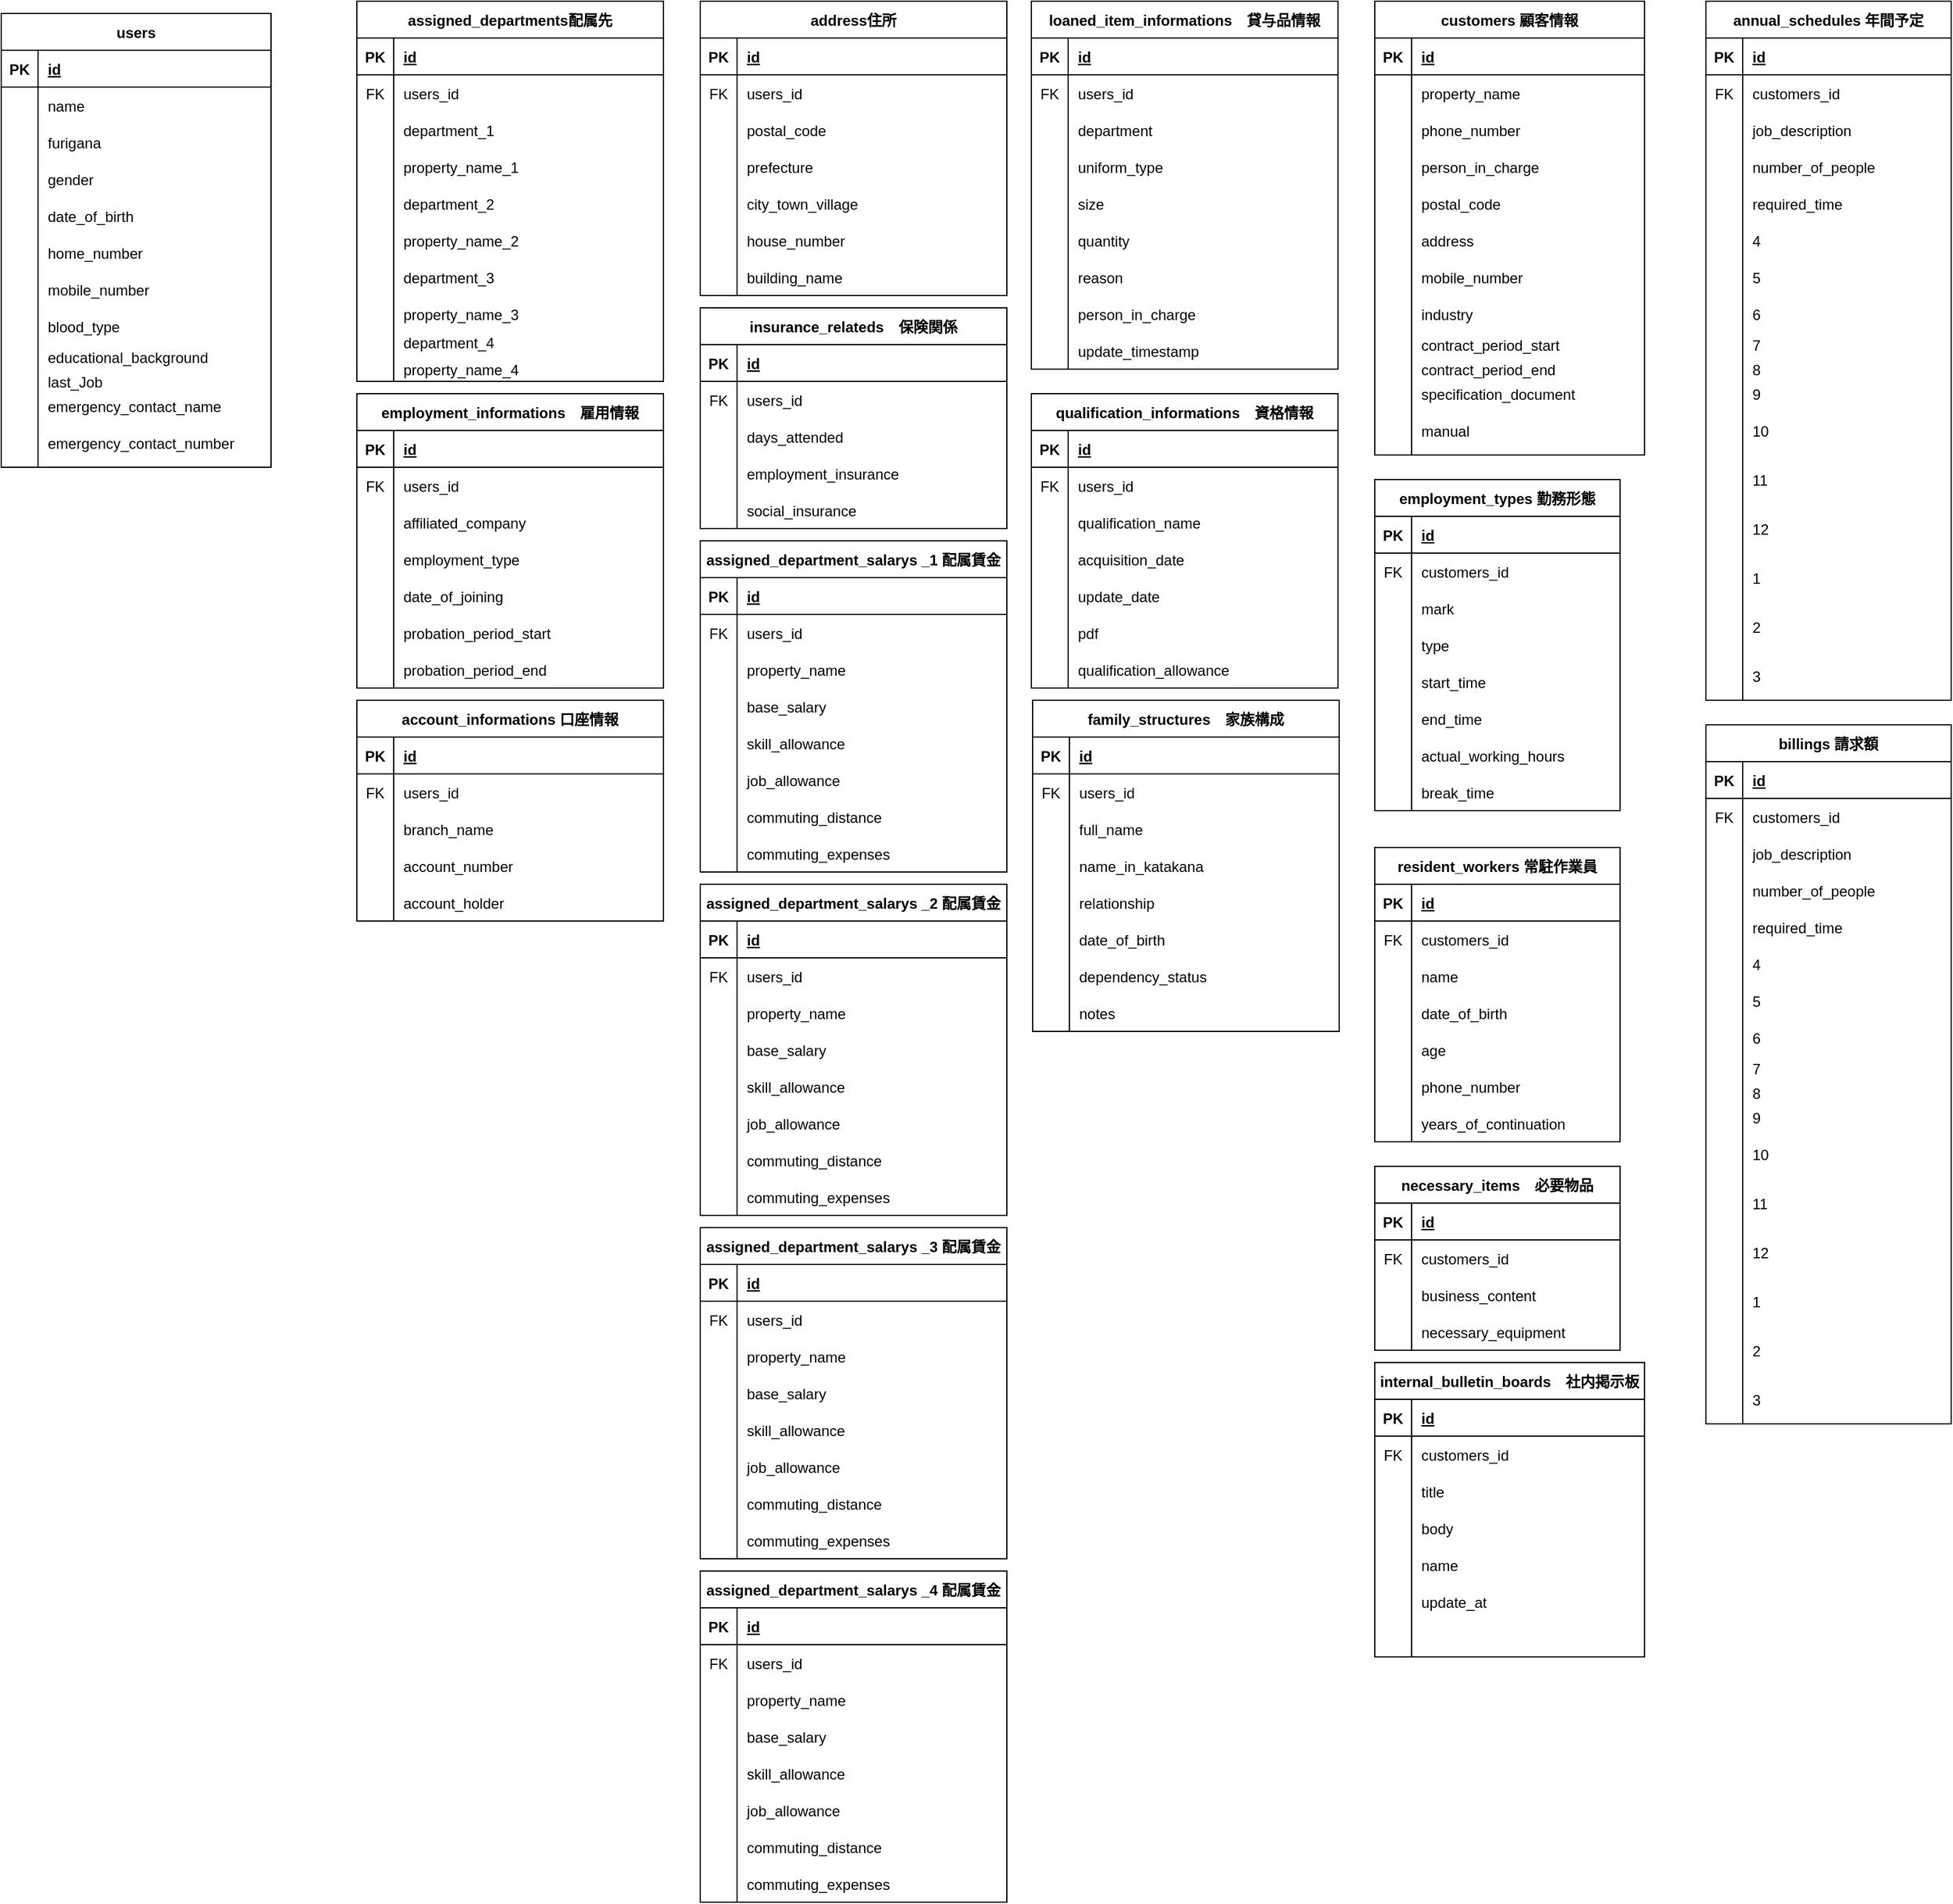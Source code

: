 <mxfile version="21.2.9" type="github">
  <diagram id="R2lEEEUBdFMjLlhIrx00" name="Page-1">
    <mxGraphModel dx="1469" dy="1644" grid="1" gridSize="10" guides="1" tooltips="1" connect="1" arrows="1" fold="1" page="1" pageScale="1" pageWidth="850" pageHeight="1100" math="0" shadow="0" extFonts="Permanent Marker^https://fonts.googleapis.com/css?family=Permanent+Marker">
      <root>
        <mxCell id="0" />
        <mxCell id="1" parent="0" />
        <mxCell id="C-vyLk0tnHw3VtMMgP7b-23" value="users" style="shape=table;startSize=30;container=1;collapsible=1;childLayout=tableLayout;fixedRows=1;rowLines=0;fontStyle=1;align=center;resizeLast=1;" parent="1" vertex="1">
          <mxGeometry x="10" y="20" width="220" height="370" as="geometry" />
        </mxCell>
        <mxCell id="C-vyLk0tnHw3VtMMgP7b-24" value="" style="shape=partialRectangle;collapsible=0;dropTarget=0;pointerEvents=0;fillColor=none;points=[[0,0.5],[1,0.5]];portConstraint=eastwest;top=0;left=0;right=0;bottom=1;" parent="C-vyLk0tnHw3VtMMgP7b-23" vertex="1">
          <mxGeometry y="30" width="220" height="30" as="geometry" />
        </mxCell>
        <mxCell id="C-vyLk0tnHw3VtMMgP7b-25" value="PK" style="shape=partialRectangle;overflow=hidden;connectable=0;fillColor=none;top=0;left=0;bottom=0;right=0;fontStyle=1;" parent="C-vyLk0tnHw3VtMMgP7b-24" vertex="1">
          <mxGeometry width="30" height="30" as="geometry">
            <mxRectangle width="30" height="30" as="alternateBounds" />
          </mxGeometry>
        </mxCell>
        <mxCell id="C-vyLk0tnHw3VtMMgP7b-26" value="id" style="shape=partialRectangle;overflow=hidden;connectable=0;fillColor=none;top=0;left=0;bottom=0;right=0;align=left;spacingLeft=6;fontStyle=5;" parent="C-vyLk0tnHw3VtMMgP7b-24" vertex="1">
          <mxGeometry x="30" width="190" height="30" as="geometry">
            <mxRectangle width="190" height="30" as="alternateBounds" />
          </mxGeometry>
        </mxCell>
        <mxCell id="C-vyLk0tnHw3VtMMgP7b-27" value="" style="shape=partialRectangle;collapsible=0;dropTarget=0;pointerEvents=0;fillColor=none;points=[[0,0.5],[1,0.5]];portConstraint=eastwest;top=0;left=0;right=0;bottom=0;" parent="C-vyLk0tnHw3VtMMgP7b-23" vertex="1">
          <mxGeometry y="60" width="220" height="30" as="geometry" />
        </mxCell>
        <mxCell id="C-vyLk0tnHw3VtMMgP7b-28" value="" style="shape=partialRectangle;overflow=hidden;connectable=0;fillColor=none;top=0;left=0;bottom=0;right=0;" parent="C-vyLk0tnHw3VtMMgP7b-27" vertex="1">
          <mxGeometry width="30" height="30" as="geometry">
            <mxRectangle width="30" height="30" as="alternateBounds" />
          </mxGeometry>
        </mxCell>
        <mxCell id="C-vyLk0tnHw3VtMMgP7b-29" value="name" style="shape=partialRectangle;overflow=hidden;connectable=0;fillColor=none;top=0;left=0;bottom=0;right=0;align=left;spacingLeft=6;" parent="C-vyLk0tnHw3VtMMgP7b-27" vertex="1">
          <mxGeometry x="30" width="190" height="30" as="geometry">
            <mxRectangle width="190" height="30" as="alternateBounds" />
          </mxGeometry>
        </mxCell>
        <mxCell id="q82p52GkYPc020gqi1xa-2" style="shape=partialRectangle;collapsible=0;dropTarget=0;pointerEvents=0;fillColor=none;points=[[0,0.5],[1,0.5]];portConstraint=eastwest;top=0;left=0;right=0;bottom=0;" vertex="1" parent="C-vyLk0tnHw3VtMMgP7b-23">
          <mxGeometry y="90" width="220" height="30" as="geometry" />
        </mxCell>
        <mxCell id="q82p52GkYPc020gqi1xa-3" style="shape=partialRectangle;overflow=hidden;connectable=0;fillColor=none;top=0;left=0;bottom=0;right=0;" vertex="1" parent="q82p52GkYPc020gqi1xa-2">
          <mxGeometry width="30" height="30" as="geometry">
            <mxRectangle width="30" height="30" as="alternateBounds" />
          </mxGeometry>
        </mxCell>
        <mxCell id="q82p52GkYPc020gqi1xa-4" value="furigana" style="shape=partialRectangle;overflow=hidden;connectable=0;fillColor=none;top=0;left=0;bottom=0;right=0;align=left;spacingLeft=6;" vertex="1" parent="q82p52GkYPc020gqi1xa-2">
          <mxGeometry x="30" width="190" height="30" as="geometry">
            <mxRectangle width="190" height="30" as="alternateBounds" />
          </mxGeometry>
        </mxCell>
        <mxCell id="q82p52GkYPc020gqi1xa-5" style="shape=partialRectangle;collapsible=0;dropTarget=0;pointerEvents=0;fillColor=none;points=[[0,0.5],[1,0.5]];portConstraint=eastwest;top=0;left=0;right=0;bottom=0;" vertex="1" parent="C-vyLk0tnHw3VtMMgP7b-23">
          <mxGeometry y="120" width="220" height="30" as="geometry" />
        </mxCell>
        <mxCell id="q82p52GkYPc020gqi1xa-6" style="shape=partialRectangle;overflow=hidden;connectable=0;fillColor=none;top=0;left=0;bottom=0;right=0;" vertex="1" parent="q82p52GkYPc020gqi1xa-5">
          <mxGeometry width="30" height="30" as="geometry">
            <mxRectangle width="30" height="30" as="alternateBounds" />
          </mxGeometry>
        </mxCell>
        <mxCell id="q82p52GkYPc020gqi1xa-7" value="gender" style="shape=partialRectangle;overflow=hidden;connectable=0;fillColor=none;top=0;left=0;bottom=0;right=0;align=left;spacingLeft=6;" vertex="1" parent="q82p52GkYPc020gqi1xa-5">
          <mxGeometry x="30" width="190" height="30" as="geometry">
            <mxRectangle width="190" height="30" as="alternateBounds" />
          </mxGeometry>
        </mxCell>
        <mxCell id="q82p52GkYPc020gqi1xa-17" style="shape=partialRectangle;collapsible=0;dropTarget=0;pointerEvents=0;fillColor=none;points=[[0,0.5],[1,0.5]];portConstraint=eastwest;top=0;left=0;right=0;bottom=0;" vertex="1" parent="C-vyLk0tnHw3VtMMgP7b-23">
          <mxGeometry y="150" width="220" height="30" as="geometry" />
        </mxCell>
        <mxCell id="q82p52GkYPc020gqi1xa-18" style="shape=partialRectangle;overflow=hidden;connectable=0;fillColor=none;top=0;left=0;bottom=0;right=0;" vertex="1" parent="q82p52GkYPc020gqi1xa-17">
          <mxGeometry width="30" height="30" as="geometry">
            <mxRectangle width="30" height="30" as="alternateBounds" />
          </mxGeometry>
        </mxCell>
        <mxCell id="q82p52GkYPc020gqi1xa-19" value="date_of_birth" style="shape=partialRectangle;overflow=hidden;connectable=0;fillColor=none;top=0;left=0;bottom=0;right=0;align=left;spacingLeft=6;" vertex="1" parent="q82p52GkYPc020gqi1xa-17">
          <mxGeometry x="30" width="190" height="30" as="geometry">
            <mxRectangle width="190" height="30" as="alternateBounds" />
          </mxGeometry>
        </mxCell>
        <mxCell id="q82p52GkYPc020gqi1xa-14" style="shape=partialRectangle;collapsible=0;dropTarget=0;pointerEvents=0;fillColor=none;points=[[0,0.5],[1,0.5]];portConstraint=eastwest;top=0;left=0;right=0;bottom=0;" vertex="1" parent="C-vyLk0tnHw3VtMMgP7b-23">
          <mxGeometry y="180" width="220" height="30" as="geometry" />
        </mxCell>
        <mxCell id="q82p52GkYPc020gqi1xa-15" style="shape=partialRectangle;overflow=hidden;connectable=0;fillColor=none;top=0;left=0;bottom=0;right=0;" vertex="1" parent="q82p52GkYPc020gqi1xa-14">
          <mxGeometry width="30" height="30" as="geometry">
            <mxRectangle width="30" height="30" as="alternateBounds" />
          </mxGeometry>
        </mxCell>
        <mxCell id="q82p52GkYPc020gqi1xa-16" value="home_number" style="shape=partialRectangle;overflow=hidden;connectable=0;fillColor=none;top=0;left=0;bottom=0;right=0;align=left;spacingLeft=6;" vertex="1" parent="q82p52GkYPc020gqi1xa-14">
          <mxGeometry x="30" width="190" height="30" as="geometry">
            <mxRectangle width="190" height="30" as="alternateBounds" />
          </mxGeometry>
        </mxCell>
        <mxCell id="q82p52GkYPc020gqi1xa-11" style="shape=partialRectangle;collapsible=0;dropTarget=0;pointerEvents=0;fillColor=none;points=[[0,0.5],[1,0.5]];portConstraint=eastwest;top=0;left=0;right=0;bottom=0;" vertex="1" parent="C-vyLk0tnHw3VtMMgP7b-23">
          <mxGeometry y="210" width="220" height="30" as="geometry" />
        </mxCell>
        <mxCell id="q82p52GkYPc020gqi1xa-12" style="shape=partialRectangle;overflow=hidden;connectable=0;fillColor=none;top=0;left=0;bottom=0;right=0;" vertex="1" parent="q82p52GkYPc020gqi1xa-11">
          <mxGeometry width="30" height="30" as="geometry">
            <mxRectangle width="30" height="30" as="alternateBounds" />
          </mxGeometry>
        </mxCell>
        <mxCell id="q82p52GkYPc020gqi1xa-13" value="mobile_number" style="shape=partialRectangle;overflow=hidden;connectable=0;fillColor=none;top=0;left=0;bottom=0;right=0;align=left;spacingLeft=6;" vertex="1" parent="q82p52GkYPc020gqi1xa-11">
          <mxGeometry x="30" width="190" height="30" as="geometry">
            <mxRectangle width="190" height="30" as="alternateBounds" />
          </mxGeometry>
        </mxCell>
        <mxCell id="q82p52GkYPc020gqi1xa-8" style="shape=partialRectangle;collapsible=0;dropTarget=0;pointerEvents=0;fillColor=none;points=[[0,0.5],[1,0.5]];portConstraint=eastwest;top=0;left=0;right=0;bottom=0;" vertex="1" parent="C-vyLk0tnHw3VtMMgP7b-23">
          <mxGeometry y="240" width="220" height="30" as="geometry" />
        </mxCell>
        <mxCell id="q82p52GkYPc020gqi1xa-9" style="shape=partialRectangle;overflow=hidden;connectable=0;fillColor=none;top=0;left=0;bottom=0;right=0;" vertex="1" parent="q82p52GkYPc020gqi1xa-8">
          <mxGeometry width="30" height="30" as="geometry">
            <mxRectangle width="30" height="30" as="alternateBounds" />
          </mxGeometry>
        </mxCell>
        <mxCell id="q82p52GkYPc020gqi1xa-10" value="blood_type" style="shape=partialRectangle;overflow=hidden;connectable=0;fillColor=none;top=0;left=0;bottom=0;right=0;align=left;spacingLeft=6;" vertex="1" parent="q82p52GkYPc020gqi1xa-8">
          <mxGeometry x="30" width="190" height="30" as="geometry">
            <mxRectangle width="190" height="30" as="alternateBounds" />
          </mxGeometry>
        </mxCell>
        <mxCell id="q82p52GkYPc020gqi1xa-49" style="shape=partialRectangle;collapsible=0;dropTarget=0;pointerEvents=0;fillColor=none;points=[[0,0.5],[1,0.5]];portConstraint=eastwest;top=0;left=0;right=0;bottom=0;" vertex="1" parent="C-vyLk0tnHw3VtMMgP7b-23">
          <mxGeometry y="270" width="220" height="20" as="geometry" />
        </mxCell>
        <mxCell id="q82p52GkYPc020gqi1xa-50" style="shape=partialRectangle;overflow=hidden;connectable=0;fillColor=none;top=0;left=0;bottom=0;right=0;" vertex="1" parent="q82p52GkYPc020gqi1xa-49">
          <mxGeometry width="30" height="20" as="geometry">
            <mxRectangle width="30" height="20" as="alternateBounds" />
          </mxGeometry>
        </mxCell>
        <mxCell id="q82p52GkYPc020gqi1xa-51" value="educational_background" style="shape=partialRectangle;overflow=hidden;connectable=0;fillColor=none;top=0;left=0;bottom=0;right=0;align=left;spacingLeft=6;" vertex="1" parent="q82p52GkYPc020gqi1xa-49">
          <mxGeometry x="30" width="190" height="20" as="geometry">
            <mxRectangle width="190" height="20" as="alternateBounds" />
          </mxGeometry>
        </mxCell>
        <mxCell id="q82p52GkYPc020gqi1xa-83" style="shape=partialRectangle;collapsible=0;dropTarget=0;pointerEvents=0;fillColor=none;points=[[0,0.5],[1,0.5]];portConstraint=eastwest;top=0;left=0;right=0;bottom=0;" vertex="1" parent="C-vyLk0tnHw3VtMMgP7b-23">
          <mxGeometry y="290" width="220" height="20" as="geometry" />
        </mxCell>
        <mxCell id="q82p52GkYPc020gqi1xa-84" style="shape=partialRectangle;overflow=hidden;connectable=0;fillColor=none;top=0;left=0;bottom=0;right=0;" vertex="1" parent="q82p52GkYPc020gqi1xa-83">
          <mxGeometry width="30" height="20" as="geometry">
            <mxRectangle width="30" height="20" as="alternateBounds" />
          </mxGeometry>
        </mxCell>
        <mxCell id="q82p52GkYPc020gqi1xa-85" value="last_Job" style="shape=partialRectangle;overflow=hidden;connectable=0;fillColor=none;top=0;left=0;bottom=0;right=0;align=left;spacingLeft=6;" vertex="1" parent="q82p52GkYPc020gqi1xa-83">
          <mxGeometry x="30" width="190" height="20" as="geometry">
            <mxRectangle width="190" height="20" as="alternateBounds" />
          </mxGeometry>
        </mxCell>
        <mxCell id="q82p52GkYPc020gqi1xa-80" style="shape=partialRectangle;collapsible=0;dropTarget=0;pointerEvents=0;fillColor=none;points=[[0,0.5],[1,0.5]];portConstraint=eastwest;top=0;left=0;right=0;bottom=0;" vertex="1" parent="C-vyLk0tnHw3VtMMgP7b-23">
          <mxGeometry y="310" width="220" height="20" as="geometry" />
        </mxCell>
        <mxCell id="q82p52GkYPc020gqi1xa-81" style="shape=partialRectangle;overflow=hidden;connectable=0;fillColor=none;top=0;left=0;bottom=0;right=0;" vertex="1" parent="q82p52GkYPc020gqi1xa-80">
          <mxGeometry width="30" height="20" as="geometry">
            <mxRectangle width="30" height="20" as="alternateBounds" />
          </mxGeometry>
        </mxCell>
        <mxCell id="q82p52GkYPc020gqi1xa-82" value="emergency_contact_name" style="shape=partialRectangle;overflow=hidden;connectable=0;fillColor=none;top=0;left=0;bottom=0;right=0;align=left;spacingLeft=6;" vertex="1" parent="q82p52GkYPc020gqi1xa-80">
          <mxGeometry x="30" width="190" height="20" as="geometry">
            <mxRectangle width="190" height="20" as="alternateBounds" />
          </mxGeometry>
        </mxCell>
        <mxCell id="q82p52GkYPc020gqi1xa-89" style="shape=partialRectangle;collapsible=0;dropTarget=0;pointerEvents=0;fillColor=none;points=[[0,0.5],[1,0.5]];portConstraint=eastwest;top=0;left=0;right=0;bottom=0;" vertex="1" parent="C-vyLk0tnHw3VtMMgP7b-23">
          <mxGeometry y="330" width="220" height="40" as="geometry" />
        </mxCell>
        <mxCell id="q82p52GkYPc020gqi1xa-90" style="shape=partialRectangle;overflow=hidden;connectable=0;fillColor=none;top=0;left=0;bottom=0;right=0;" vertex="1" parent="q82p52GkYPc020gqi1xa-89">
          <mxGeometry width="30" height="40" as="geometry">
            <mxRectangle width="30" height="40" as="alternateBounds" />
          </mxGeometry>
        </mxCell>
        <mxCell id="q82p52GkYPc020gqi1xa-91" value="emergency_contact_number" style="shape=partialRectangle;overflow=hidden;connectable=0;fillColor=none;top=0;left=0;bottom=0;right=0;align=left;spacingLeft=6;" vertex="1" parent="q82p52GkYPc020gqi1xa-89">
          <mxGeometry x="30" width="190" height="40" as="geometry">
            <mxRectangle width="190" height="40" as="alternateBounds" />
          </mxGeometry>
        </mxCell>
        <mxCell id="q82p52GkYPc020gqi1xa-52" value="assigned_departments配属先" style="shape=table;startSize=30;container=1;collapsible=1;childLayout=tableLayout;fixedRows=1;rowLines=0;fontStyle=1;align=center;resizeLast=1;" vertex="1" parent="1">
          <mxGeometry x="300" y="10" width="250" height="310" as="geometry" />
        </mxCell>
        <mxCell id="q82p52GkYPc020gqi1xa-53" value="" style="shape=partialRectangle;collapsible=0;dropTarget=0;pointerEvents=0;fillColor=none;points=[[0,0.5],[1,0.5]];portConstraint=eastwest;top=0;left=0;right=0;bottom=1;" vertex="1" parent="q82p52GkYPc020gqi1xa-52">
          <mxGeometry y="30" width="250" height="30" as="geometry" />
        </mxCell>
        <mxCell id="q82p52GkYPc020gqi1xa-54" value="PK" style="shape=partialRectangle;overflow=hidden;connectable=0;fillColor=none;top=0;left=0;bottom=0;right=0;fontStyle=1;" vertex="1" parent="q82p52GkYPc020gqi1xa-53">
          <mxGeometry width="30" height="30" as="geometry">
            <mxRectangle width="30" height="30" as="alternateBounds" />
          </mxGeometry>
        </mxCell>
        <mxCell id="q82p52GkYPc020gqi1xa-55" value="id" style="shape=partialRectangle;overflow=hidden;connectable=0;fillColor=none;top=0;left=0;bottom=0;right=0;align=left;spacingLeft=6;fontStyle=5;" vertex="1" parent="q82p52GkYPc020gqi1xa-53">
          <mxGeometry x="30" width="220" height="30" as="geometry">
            <mxRectangle width="220" height="30" as="alternateBounds" />
          </mxGeometry>
        </mxCell>
        <mxCell id="q82p52GkYPc020gqi1xa-100" style="shape=partialRectangle;collapsible=0;dropTarget=0;pointerEvents=0;fillColor=none;points=[[0,0.5],[1,0.5]];portConstraint=eastwest;top=0;left=0;right=0;bottom=0;" vertex="1" parent="q82p52GkYPc020gqi1xa-52">
          <mxGeometry y="60" width="250" height="30" as="geometry" />
        </mxCell>
        <mxCell id="q82p52GkYPc020gqi1xa-101" value="FK" style="shape=partialRectangle;overflow=hidden;connectable=0;fillColor=none;top=0;left=0;bottom=0;right=0;" vertex="1" parent="q82p52GkYPc020gqi1xa-100">
          <mxGeometry width="30" height="30" as="geometry">
            <mxRectangle width="30" height="30" as="alternateBounds" />
          </mxGeometry>
        </mxCell>
        <mxCell id="q82p52GkYPc020gqi1xa-102" value="users_id" style="shape=partialRectangle;overflow=hidden;connectable=0;fillColor=none;top=0;left=0;bottom=0;right=0;align=left;spacingLeft=6;" vertex="1" parent="q82p52GkYPc020gqi1xa-100">
          <mxGeometry x="30" width="220" height="30" as="geometry">
            <mxRectangle width="220" height="30" as="alternateBounds" />
          </mxGeometry>
        </mxCell>
        <mxCell id="q82p52GkYPc020gqi1xa-59" style="shape=partialRectangle;collapsible=0;dropTarget=0;pointerEvents=0;fillColor=none;points=[[0,0.5],[1,0.5]];portConstraint=eastwest;top=0;left=0;right=0;bottom=0;" vertex="1" parent="q82p52GkYPc020gqi1xa-52">
          <mxGeometry y="90" width="250" height="30" as="geometry" />
        </mxCell>
        <mxCell id="q82p52GkYPc020gqi1xa-60" style="shape=partialRectangle;overflow=hidden;connectable=0;fillColor=none;top=0;left=0;bottom=0;right=0;" vertex="1" parent="q82p52GkYPc020gqi1xa-59">
          <mxGeometry width="30" height="30" as="geometry">
            <mxRectangle width="30" height="30" as="alternateBounds" />
          </mxGeometry>
        </mxCell>
        <mxCell id="q82p52GkYPc020gqi1xa-61" value="department_1" style="shape=partialRectangle;overflow=hidden;connectable=0;fillColor=none;top=0;left=0;bottom=0;right=0;align=left;spacingLeft=6;" vertex="1" parent="q82p52GkYPc020gqi1xa-59">
          <mxGeometry x="30" width="220" height="30" as="geometry">
            <mxRectangle width="220" height="30" as="alternateBounds" />
          </mxGeometry>
        </mxCell>
        <mxCell id="q82p52GkYPc020gqi1xa-62" style="shape=partialRectangle;collapsible=0;dropTarget=0;pointerEvents=0;fillColor=none;points=[[0,0.5],[1,0.5]];portConstraint=eastwest;top=0;left=0;right=0;bottom=0;" vertex="1" parent="q82p52GkYPc020gqi1xa-52">
          <mxGeometry y="120" width="250" height="30" as="geometry" />
        </mxCell>
        <mxCell id="q82p52GkYPc020gqi1xa-63" style="shape=partialRectangle;overflow=hidden;connectable=0;fillColor=none;top=0;left=0;bottom=0;right=0;" vertex="1" parent="q82p52GkYPc020gqi1xa-62">
          <mxGeometry width="30" height="30" as="geometry">
            <mxRectangle width="30" height="30" as="alternateBounds" />
          </mxGeometry>
        </mxCell>
        <mxCell id="q82p52GkYPc020gqi1xa-64" value="property_name_1" style="shape=partialRectangle;overflow=hidden;connectable=0;fillColor=none;top=0;left=0;bottom=0;right=0;align=left;spacingLeft=6;" vertex="1" parent="q82p52GkYPc020gqi1xa-62">
          <mxGeometry x="30" width="220" height="30" as="geometry">
            <mxRectangle width="220" height="30" as="alternateBounds" />
          </mxGeometry>
        </mxCell>
        <mxCell id="q82p52GkYPc020gqi1xa-65" style="shape=partialRectangle;collapsible=0;dropTarget=0;pointerEvents=0;fillColor=none;points=[[0,0.5],[1,0.5]];portConstraint=eastwest;top=0;left=0;right=0;bottom=0;" vertex="1" parent="q82p52GkYPc020gqi1xa-52">
          <mxGeometry y="150" width="250" height="30" as="geometry" />
        </mxCell>
        <mxCell id="q82p52GkYPc020gqi1xa-66" style="shape=partialRectangle;overflow=hidden;connectable=0;fillColor=none;top=0;left=0;bottom=0;right=0;" vertex="1" parent="q82p52GkYPc020gqi1xa-65">
          <mxGeometry width="30" height="30" as="geometry">
            <mxRectangle width="30" height="30" as="alternateBounds" />
          </mxGeometry>
        </mxCell>
        <mxCell id="q82p52GkYPc020gqi1xa-67" value="department_2" style="shape=partialRectangle;overflow=hidden;connectable=0;fillColor=none;top=0;left=0;bottom=0;right=0;align=left;spacingLeft=6;" vertex="1" parent="q82p52GkYPc020gqi1xa-65">
          <mxGeometry x="30" width="220" height="30" as="geometry">
            <mxRectangle width="220" height="30" as="alternateBounds" />
          </mxGeometry>
        </mxCell>
        <mxCell id="q82p52GkYPc020gqi1xa-68" style="shape=partialRectangle;collapsible=0;dropTarget=0;pointerEvents=0;fillColor=none;points=[[0,0.5],[1,0.5]];portConstraint=eastwest;top=0;left=0;right=0;bottom=0;" vertex="1" parent="q82p52GkYPc020gqi1xa-52">
          <mxGeometry y="180" width="250" height="30" as="geometry" />
        </mxCell>
        <mxCell id="q82p52GkYPc020gqi1xa-69" style="shape=partialRectangle;overflow=hidden;connectable=0;fillColor=none;top=0;left=0;bottom=0;right=0;" vertex="1" parent="q82p52GkYPc020gqi1xa-68">
          <mxGeometry width="30" height="30" as="geometry">
            <mxRectangle width="30" height="30" as="alternateBounds" />
          </mxGeometry>
        </mxCell>
        <mxCell id="q82p52GkYPc020gqi1xa-70" value="property_name_2" style="shape=partialRectangle;overflow=hidden;connectable=0;fillColor=none;top=0;left=0;bottom=0;right=0;align=left;spacingLeft=6;" vertex="1" parent="q82p52GkYPc020gqi1xa-68">
          <mxGeometry x="30" width="220" height="30" as="geometry">
            <mxRectangle width="220" height="30" as="alternateBounds" />
          </mxGeometry>
        </mxCell>
        <mxCell id="q82p52GkYPc020gqi1xa-71" style="shape=partialRectangle;collapsible=0;dropTarget=0;pointerEvents=0;fillColor=none;points=[[0,0.5],[1,0.5]];portConstraint=eastwest;top=0;left=0;right=0;bottom=0;" vertex="1" parent="q82p52GkYPc020gqi1xa-52">
          <mxGeometry y="210" width="250" height="30" as="geometry" />
        </mxCell>
        <mxCell id="q82p52GkYPc020gqi1xa-72" style="shape=partialRectangle;overflow=hidden;connectable=0;fillColor=none;top=0;left=0;bottom=0;right=0;" vertex="1" parent="q82p52GkYPc020gqi1xa-71">
          <mxGeometry width="30" height="30" as="geometry">
            <mxRectangle width="30" height="30" as="alternateBounds" />
          </mxGeometry>
        </mxCell>
        <mxCell id="q82p52GkYPc020gqi1xa-73" value="department_3" style="shape=partialRectangle;overflow=hidden;connectable=0;fillColor=none;top=0;left=0;bottom=0;right=0;align=left;spacingLeft=6;" vertex="1" parent="q82p52GkYPc020gqi1xa-71">
          <mxGeometry x="30" width="220" height="30" as="geometry">
            <mxRectangle width="220" height="30" as="alternateBounds" />
          </mxGeometry>
        </mxCell>
        <mxCell id="q82p52GkYPc020gqi1xa-74" style="shape=partialRectangle;collapsible=0;dropTarget=0;pointerEvents=0;fillColor=none;points=[[0,0.5],[1,0.5]];portConstraint=eastwest;top=0;left=0;right=0;bottom=0;" vertex="1" parent="q82p52GkYPc020gqi1xa-52">
          <mxGeometry y="240" width="250" height="30" as="geometry" />
        </mxCell>
        <mxCell id="q82p52GkYPc020gqi1xa-75" style="shape=partialRectangle;overflow=hidden;connectable=0;fillColor=none;top=0;left=0;bottom=0;right=0;" vertex="1" parent="q82p52GkYPc020gqi1xa-74">
          <mxGeometry width="30" height="30" as="geometry">
            <mxRectangle width="30" height="30" as="alternateBounds" />
          </mxGeometry>
        </mxCell>
        <mxCell id="q82p52GkYPc020gqi1xa-76" value="property_name_3" style="shape=partialRectangle;overflow=hidden;connectable=0;fillColor=none;top=0;left=0;bottom=0;right=0;align=left;spacingLeft=6;" vertex="1" parent="q82p52GkYPc020gqi1xa-74">
          <mxGeometry x="30" width="220" height="30" as="geometry">
            <mxRectangle width="220" height="30" as="alternateBounds" />
          </mxGeometry>
        </mxCell>
        <mxCell id="q82p52GkYPc020gqi1xa-77" style="shape=partialRectangle;collapsible=0;dropTarget=0;pointerEvents=0;fillColor=none;points=[[0,0.5],[1,0.5]];portConstraint=eastwest;top=0;left=0;right=0;bottom=0;" vertex="1" parent="q82p52GkYPc020gqi1xa-52">
          <mxGeometry y="270" width="250" height="20" as="geometry" />
        </mxCell>
        <mxCell id="q82p52GkYPc020gqi1xa-78" style="shape=partialRectangle;overflow=hidden;connectable=0;fillColor=none;top=0;left=0;bottom=0;right=0;" vertex="1" parent="q82p52GkYPc020gqi1xa-77">
          <mxGeometry width="30" height="20" as="geometry">
            <mxRectangle width="30" height="20" as="alternateBounds" />
          </mxGeometry>
        </mxCell>
        <mxCell id="q82p52GkYPc020gqi1xa-79" value="department_4&#xa;" style="shape=partialRectangle;overflow=hidden;connectable=0;fillColor=none;top=0;left=0;bottom=0;right=0;align=left;spacingLeft=6;" vertex="1" parent="q82p52GkYPc020gqi1xa-77">
          <mxGeometry x="30" width="220" height="20" as="geometry">
            <mxRectangle width="220" height="20" as="alternateBounds" />
          </mxGeometry>
        </mxCell>
        <mxCell id="q82p52GkYPc020gqi1xa-94" style="shape=partialRectangle;collapsible=0;dropTarget=0;pointerEvents=0;fillColor=none;points=[[0,0.5],[1,0.5]];portConstraint=eastwest;top=0;left=0;right=0;bottom=0;" vertex="1" parent="q82p52GkYPc020gqi1xa-52">
          <mxGeometry y="290" width="250" height="20" as="geometry" />
        </mxCell>
        <mxCell id="q82p52GkYPc020gqi1xa-95" style="shape=partialRectangle;overflow=hidden;connectable=0;fillColor=none;top=0;left=0;bottom=0;right=0;" vertex="1" parent="q82p52GkYPc020gqi1xa-94">
          <mxGeometry width="30" height="20" as="geometry">
            <mxRectangle width="30" height="20" as="alternateBounds" />
          </mxGeometry>
        </mxCell>
        <mxCell id="q82p52GkYPc020gqi1xa-96" value="property_name_4" style="shape=partialRectangle;overflow=hidden;connectable=0;fillColor=none;top=0;left=0;bottom=0;right=0;align=left;spacingLeft=6;" vertex="1" parent="q82p52GkYPc020gqi1xa-94">
          <mxGeometry x="30" width="220" height="20" as="geometry">
            <mxRectangle width="220" height="20" as="alternateBounds" />
          </mxGeometry>
        </mxCell>
        <mxCell id="q82p52GkYPc020gqi1xa-103" value="address住所" style="shape=table;startSize=30;container=1;collapsible=1;childLayout=tableLayout;fixedRows=1;rowLines=0;fontStyle=1;align=center;resizeLast=1;" vertex="1" parent="1">
          <mxGeometry x="580" y="10" width="250" height="240" as="geometry" />
        </mxCell>
        <mxCell id="q82p52GkYPc020gqi1xa-104" value="" style="shape=partialRectangle;collapsible=0;dropTarget=0;pointerEvents=0;fillColor=none;points=[[0,0.5],[1,0.5]];portConstraint=eastwest;top=0;left=0;right=0;bottom=1;" vertex="1" parent="q82p52GkYPc020gqi1xa-103">
          <mxGeometry y="30" width="250" height="30" as="geometry" />
        </mxCell>
        <mxCell id="q82p52GkYPc020gqi1xa-105" value="PK" style="shape=partialRectangle;overflow=hidden;connectable=0;fillColor=none;top=0;left=0;bottom=0;right=0;fontStyle=1;" vertex="1" parent="q82p52GkYPc020gqi1xa-104">
          <mxGeometry width="30" height="30" as="geometry">
            <mxRectangle width="30" height="30" as="alternateBounds" />
          </mxGeometry>
        </mxCell>
        <mxCell id="q82p52GkYPc020gqi1xa-106" value="id" style="shape=partialRectangle;overflow=hidden;connectable=0;fillColor=none;top=0;left=0;bottom=0;right=0;align=left;spacingLeft=6;fontStyle=5;" vertex="1" parent="q82p52GkYPc020gqi1xa-104">
          <mxGeometry x="30" width="220" height="30" as="geometry">
            <mxRectangle width="220" height="30" as="alternateBounds" />
          </mxGeometry>
        </mxCell>
        <mxCell id="q82p52GkYPc020gqi1xa-107" style="shape=partialRectangle;collapsible=0;dropTarget=0;pointerEvents=0;fillColor=none;points=[[0,0.5],[1,0.5]];portConstraint=eastwest;top=0;left=0;right=0;bottom=0;" vertex="1" parent="q82p52GkYPc020gqi1xa-103">
          <mxGeometry y="60" width="250" height="30" as="geometry" />
        </mxCell>
        <mxCell id="q82p52GkYPc020gqi1xa-108" value="FK" style="shape=partialRectangle;overflow=hidden;connectable=0;fillColor=none;top=0;left=0;bottom=0;right=0;" vertex="1" parent="q82p52GkYPc020gqi1xa-107">
          <mxGeometry width="30" height="30" as="geometry">
            <mxRectangle width="30" height="30" as="alternateBounds" />
          </mxGeometry>
        </mxCell>
        <mxCell id="q82p52GkYPc020gqi1xa-109" value="users_id" style="shape=partialRectangle;overflow=hidden;connectable=0;fillColor=none;top=0;left=0;bottom=0;right=0;align=left;spacingLeft=6;" vertex="1" parent="q82p52GkYPc020gqi1xa-107">
          <mxGeometry x="30" width="220" height="30" as="geometry">
            <mxRectangle width="220" height="30" as="alternateBounds" />
          </mxGeometry>
        </mxCell>
        <mxCell id="q82p52GkYPc020gqi1xa-110" style="shape=partialRectangle;collapsible=0;dropTarget=0;pointerEvents=0;fillColor=none;points=[[0,0.5],[1,0.5]];portConstraint=eastwest;top=0;left=0;right=0;bottom=0;" vertex="1" parent="q82p52GkYPc020gqi1xa-103">
          <mxGeometry y="90" width="250" height="30" as="geometry" />
        </mxCell>
        <mxCell id="q82p52GkYPc020gqi1xa-111" style="shape=partialRectangle;overflow=hidden;connectable=0;fillColor=none;top=0;left=0;bottom=0;right=0;" vertex="1" parent="q82p52GkYPc020gqi1xa-110">
          <mxGeometry width="30" height="30" as="geometry">
            <mxRectangle width="30" height="30" as="alternateBounds" />
          </mxGeometry>
        </mxCell>
        <mxCell id="q82p52GkYPc020gqi1xa-112" value="postal_code" style="shape=partialRectangle;overflow=hidden;connectable=0;fillColor=none;top=0;left=0;bottom=0;right=0;align=left;spacingLeft=6;" vertex="1" parent="q82p52GkYPc020gqi1xa-110">
          <mxGeometry x="30" width="220" height="30" as="geometry">
            <mxRectangle width="220" height="30" as="alternateBounds" />
          </mxGeometry>
        </mxCell>
        <mxCell id="q82p52GkYPc020gqi1xa-113" style="shape=partialRectangle;collapsible=0;dropTarget=0;pointerEvents=0;fillColor=none;points=[[0,0.5],[1,0.5]];portConstraint=eastwest;top=0;left=0;right=0;bottom=0;" vertex="1" parent="q82p52GkYPc020gqi1xa-103">
          <mxGeometry y="120" width="250" height="30" as="geometry" />
        </mxCell>
        <mxCell id="q82p52GkYPc020gqi1xa-114" style="shape=partialRectangle;overflow=hidden;connectable=0;fillColor=none;top=0;left=0;bottom=0;right=0;" vertex="1" parent="q82p52GkYPc020gqi1xa-113">
          <mxGeometry width="30" height="30" as="geometry">
            <mxRectangle width="30" height="30" as="alternateBounds" />
          </mxGeometry>
        </mxCell>
        <mxCell id="q82p52GkYPc020gqi1xa-115" value="prefecture" style="shape=partialRectangle;overflow=hidden;connectable=0;fillColor=none;top=0;left=0;bottom=0;right=0;align=left;spacingLeft=6;" vertex="1" parent="q82p52GkYPc020gqi1xa-113">
          <mxGeometry x="30" width="220" height="30" as="geometry">
            <mxRectangle width="220" height="30" as="alternateBounds" />
          </mxGeometry>
        </mxCell>
        <mxCell id="q82p52GkYPc020gqi1xa-116" style="shape=partialRectangle;collapsible=0;dropTarget=0;pointerEvents=0;fillColor=none;points=[[0,0.5],[1,0.5]];portConstraint=eastwest;top=0;left=0;right=0;bottom=0;" vertex="1" parent="q82p52GkYPc020gqi1xa-103">
          <mxGeometry y="150" width="250" height="30" as="geometry" />
        </mxCell>
        <mxCell id="q82p52GkYPc020gqi1xa-117" style="shape=partialRectangle;overflow=hidden;connectable=0;fillColor=none;top=0;left=0;bottom=0;right=0;" vertex="1" parent="q82p52GkYPc020gqi1xa-116">
          <mxGeometry width="30" height="30" as="geometry">
            <mxRectangle width="30" height="30" as="alternateBounds" />
          </mxGeometry>
        </mxCell>
        <mxCell id="q82p52GkYPc020gqi1xa-118" value="city_town_village" style="shape=partialRectangle;overflow=hidden;connectable=0;fillColor=none;top=0;left=0;bottom=0;right=0;align=left;spacingLeft=6;" vertex="1" parent="q82p52GkYPc020gqi1xa-116">
          <mxGeometry x="30" width="220" height="30" as="geometry">
            <mxRectangle width="220" height="30" as="alternateBounds" />
          </mxGeometry>
        </mxCell>
        <mxCell id="q82p52GkYPc020gqi1xa-119" style="shape=partialRectangle;collapsible=0;dropTarget=0;pointerEvents=0;fillColor=none;points=[[0,0.5],[1,0.5]];portConstraint=eastwest;top=0;left=0;right=0;bottom=0;" vertex="1" parent="q82p52GkYPc020gqi1xa-103">
          <mxGeometry y="180" width="250" height="30" as="geometry" />
        </mxCell>
        <mxCell id="q82p52GkYPc020gqi1xa-120" style="shape=partialRectangle;overflow=hidden;connectable=0;fillColor=none;top=0;left=0;bottom=0;right=0;" vertex="1" parent="q82p52GkYPc020gqi1xa-119">
          <mxGeometry width="30" height="30" as="geometry">
            <mxRectangle width="30" height="30" as="alternateBounds" />
          </mxGeometry>
        </mxCell>
        <mxCell id="q82p52GkYPc020gqi1xa-121" value="house_number" style="shape=partialRectangle;overflow=hidden;connectable=0;fillColor=none;top=0;left=0;bottom=0;right=0;align=left;spacingLeft=6;" vertex="1" parent="q82p52GkYPc020gqi1xa-119">
          <mxGeometry x="30" width="220" height="30" as="geometry">
            <mxRectangle width="220" height="30" as="alternateBounds" />
          </mxGeometry>
        </mxCell>
        <mxCell id="q82p52GkYPc020gqi1xa-122" style="shape=partialRectangle;collapsible=0;dropTarget=0;pointerEvents=0;fillColor=none;points=[[0,0.5],[1,0.5]];portConstraint=eastwest;top=0;left=0;right=0;bottom=0;" vertex="1" parent="q82p52GkYPc020gqi1xa-103">
          <mxGeometry y="210" width="250" height="30" as="geometry" />
        </mxCell>
        <mxCell id="q82p52GkYPc020gqi1xa-123" style="shape=partialRectangle;overflow=hidden;connectable=0;fillColor=none;top=0;left=0;bottom=0;right=0;" vertex="1" parent="q82p52GkYPc020gqi1xa-122">
          <mxGeometry width="30" height="30" as="geometry">
            <mxRectangle width="30" height="30" as="alternateBounds" />
          </mxGeometry>
        </mxCell>
        <mxCell id="q82p52GkYPc020gqi1xa-124" value="building_name" style="shape=partialRectangle;overflow=hidden;connectable=0;fillColor=none;top=0;left=0;bottom=0;right=0;align=left;spacingLeft=6;" vertex="1" parent="q82p52GkYPc020gqi1xa-122">
          <mxGeometry x="30" width="220" height="30" as="geometry">
            <mxRectangle width="220" height="30" as="alternateBounds" />
          </mxGeometry>
        </mxCell>
        <mxCell id="q82p52GkYPc020gqi1xa-134" value="employment_informations　雇用情報" style="shape=table;startSize=30;container=1;collapsible=1;childLayout=tableLayout;fixedRows=1;rowLines=0;fontStyle=1;align=center;resizeLast=1;" vertex="1" parent="1">
          <mxGeometry x="300" y="330" width="250" height="240" as="geometry" />
        </mxCell>
        <mxCell id="q82p52GkYPc020gqi1xa-135" value="" style="shape=partialRectangle;collapsible=0;dropTarget=0;pointerEvents=0;fillColor=none;points=[[0,0.5],[1,0.5]];portConstraint=eastwest;top=0;left=0;right=0;bottom=1;" vertex="1" parent="q82p52GkYPc020gqi1xa-134">
          <mxGeometry y="30" width="250" height="30" as="geometry" />
        </mxCell>
        <mxCell id="q82p52GkYPc020gqi1xa-136" value="PK" style="shape=partialRectangle;overflow=hidden;connectable=0;fillColor=none;top=0;left=0;bottom=0;right=0;fontStyle=1;" vertex="1" parent="q82p52GkYPc020gqi1xa-135">
          <mxGeometry width="30" height="30" as="geometry">
            <mxRectangle width="30" height="30" as="alternateBounds" />
          </mxGeometry>
        </mxCell>
        <mxCell id="q82p52GkYPc020gqi1xa-137" value="id" style="shape=partialRectangle;overflow=hidden;connectable=0;fillColor=none;top=0;left=0;bottom=0;right=0;align=left;spacingLeft=6;fontStyle=5;" vertex="1" parent="q82p52GkYPc020gqi1xa-135">
          <mxGeometry x="30" width="220" height="30" as="geometry">
            <mxRectangle width="220" height="30" as="alternateBounds" />
          </mxGeometry>
        </mxCell>
        <mxCell id="q82p52GkYPc020gqi1xa-138" style="shape=partialRectangle;collapsible=0;dropTarget=0;pointerEvents=0;fillColor=none;points=[[0,0.5],[1,0.5]];portConstraint=eastwest;top=0;left=0;right=0;bottom=0;" vertex="1" parent="q82p52GkYPc020gqi1xa-134">
          <mxGeometry y="60" width="250" height="30" as="geometry" />
        </mxCell>
        <mxCell id="q82p52GkYPc020gqi1xa-139" value="FK" style="shape=partialRectangle;overflow=hidden;connectable=0;fillColor=none;top=0;left=0;bottom=0;right=0;" vertex="1" parent="q82p52GkYPc020gqi1xa-138">
          <mxGeometry width="30" height="30" as="geometry">
            <mxRectangle width="30" height="30" as="alternateBounds" />
          </mxGeometry>
        </mxCell>
        <mxCell id="q82p52GkYPc020gqi1xa-140" value="users_id" style="shape=partialRectangle;overflow=hidden;connectable=0;fillColor=none;top=0;left=0;bottom=0;right=0;align=left;spacingLeft=6;" vertex="1" parent="q82p52GkYPc020gqi1xa-138">
          <mxGeometry x="30" width="220" height="30" as="geometry">
            <mxRectangle width="220" height="30" as="alternateBounds" />
          </mxGeometry>
        </mxCell>
        <mxCell id="q82p52GkYPc020gqi1xa-141" style="shape=partialRectangle;collapsible=0;dropTarget=0;pointerEvents=0;fillColor=none;points=[[0,0.5],[1,0.5]];portConstraint=eastwest;top=0;left=0;right=0;bottom=0;" vertex="1" parent="q82p52GkYPc020gqi1xa-134">
          <mxGeometry y="90" width="250" height="30" as="geometry" />
        </mxCell>
        <mxCell id="q82p52GkYPc020gqi1xa-142" style="shape=partialRectangle;overflow=hidden;connectable=0;fillColor=none;top=0;left=0;bottom=0;right=0;" vertex="1" parent="q82p52GkYPc020gqi1xa-141">
          <mxGeometry width="30" height="30" as="geometry">
            <mxRectangle width="30" height="30" as="alternateBounds" />
          </mxGeometry>
        </mxCell>
        <mxCell id="q82p52GkYPc020gqi1xa-143" value="affiliated_company" style="shape=partialRectangle;overflow=hidden;connectable=0;fillColor=none;top=0;left=0;bottom=0;right=0;align=left;spacingLeft=6;" vertex="1" parent="q82p52GkYPc020gqi1xa-141">
          <mxGeometry x="30" width="220" height="30" as="geometry">
            <mxRectangle width="220" height="30" as="alternateBounds" />
          </mxGeometry>
        </mxCell>
        <mxCell id="q82p52GkYPc020gqi1xa-144" style="shape=partialRectangle;collapsible=0;dropTarget=0;pointerEvents=0;fillColor=none;points=[[0,0.5],[1,0.5]];portConstraint=eastwest;top=0;left=0;right=0;bottom=0;" vertex="1" parent="q82p52GkYPc020gqi1xa-134">
          <mxGeometry y="120" width="250" height="30" as="geometry" />
        </mxCell>
        <mxCell id="q82p52GkYPc020gqi1xa-145" style="shape=partialRectangle;overflow=hidden;connectable=0;fillColor=none;top=0;left=0;bottom=0;right=0;" vertex="1" parent="q82p52GkYPc020gqi1xa-144">
          <mxGeometry width="30" height="30" as="geometry">
            <mxRectangle width="30" height="30" as="alternateBounds" />
          </mxGeometry>
        </mxCell>
        <mxCell id="q82p52GkYPc020gqi1xa-146" value="employment_type" style="shape=partialRectangle;overflow=hidden;connectable=0;fillColor=none;top=0;left=0;bottom=0;right=0;align=left;spacingLeft=6;" vertex="1" parent="q82p52GkYPc020gqi1xa-144">
          <mxGeometry x="30" width="220" height="30" as="geometry">
            <mxRectangle width="220" height="30" as="alternateBounds" />
          </mxGeometry>
        </mxCell>
        <mxCell id="q82p52GkYPc020gqi1xa-147" style="shape=partialRectangle;collapsible=0;dropTarget=0;pointerEvents=0;fillColor=none;points=[[0,0.5],[1,0.5]];portConstraint=eastwest;top=0;left=0;right=0;bottom=0;" vertex="1" parent="q82p52GkYPc020gqi1xa-134">
          <mxGeometry y="150" width="250" height="30" as="geometry" />
        </mxCell>
        <mxCell id="q82p52GkYPc020gqi1xa-148" style="shape=partialRectangle;overflow=hidden;connectable=0;fillColor=none;top=0;left=0;bottom=0;right=0;" vertex="1" parent="q82p52GkYPc020gqi1xa-147">
          <mxGeometry width="30" height="30" as="geometry">
            <mxRectangle width="30" height="30" as="alternateBounds" />
          </mxGeometry>
        </mxCell>
        <mxCell id="q82p52GkYPc020gqi1xa-149" value="date_of_joining" style="shape=partialRectangle;overflow=hidden;connectable=0;fillColor=none;top=0;left=0;bottom=0;right=0;align=left;spacingLeft=6;" vertex="1" parent="q82p52GkYPc020gqi1xa-147">
          <mxGeometry x="30" width="220" height="30" as="geometry">
            <mxRectangle width="220" height="30" as="alternateBounds" />
          </mxGeometry>
        </mxCell>
        <mxCell id="q82p52GkYPc020gqi1xa-150" style="shape=partialRectangle;collapsible=0;dropTarget=0;pointerEvents=0;fillColor=none;points=[[0,0.5],[1,0.5]];portConstraint=eastwest;top=0;left=0;right=0;bottom=0;" vertex="1" parent="q82p52GkYPc020gqi1xa-134">
          <mxGeometry y="180" width="250" height="30" as="geometry" />
        </mxCell>
        <mxCell id="q82p52GkYPc020gqi1xa-151" style="shape=partialRectangle;overflow=hidden;connectable=0;fillColor=none;top=0;left=0;bottom=0;right=0;" vertex="1" parent="q82p52GkYPc020gqi1xa-150">
          <mxGeometry width="30" height="30" as="geometry">
            <mxRectangle width="30" height="30" as="alternateBounds" />
          </mxGeometry>
        </mxCell>
        <mxCell id="q82p52GkYPc020gqi1xa-152" value=" probation_period_start" style="shape=partialRectangle;overflow=hidden;connectable=0;fillColor=none;top=0;left=0;bottom=0;right=0;align=left;spacingLeft=6;" vertex="1" parent="q82p52GkYPc020gqi1xa-150">
          <mxGeometry x="30" width="220" height="30" as="geometry">
            <mxRectangle width="220" height="30" as="alternateBounds" />
          </mxGeometry>
        </mxCell>
        <mxCell id="q82p52GkYPc020gqi1xa-153" style="shape=partialRectangle;collapsible=0;dropTarget=0;pointerEvents=0;fillColor=none;points=[[0,0.5],[1,0.5]];portConstraint=eastwest;top=0;left=0;right=0;bottom=0;" vertex="1" parent="q82p52GkYPc020gqi1xa-134">
          <mxGeometry y="210" width="250" height="30" as="geometry" />
        </mxCell>
        <mxCell id="q82p52GkYPc020gqi1xa-154" style="shape=partialRectangle;overflow=hidden;connectable=0;fillColor=none;top=0;left=0;bottom=0;right=0;" vertex="1" parent="q82p52GkYPc020gqi1xa-153">
          <mxGeometry width="30" height="30" as="geometry">
            <mxRectangle width="30" height="30" as="alternateBounds" />
          </mxGeometry>
        </mxCell>
        <mxCell id="q82p52GkYPc020gqi1xa-155" value="probation_period_end" style="shape=partialRectangle;overflow=hidden;connectable=0;fillColor=none;top=0;left=0;bottom=0;right=0;align=left;spacingLeft=6;" vertex="1" parent="q82p52GkYPc020gqi1xa-153">
          <mxGeometry x="30" width="220" height="30" as="geometry">
            <mxRectangle width="220" height="30" as="alternateBounds" />
          </mxGeometry>
        </mxCell>
        <mxCell id="q82p52GkYPc020gqi1xa-156" value="insurance_relateds　保険関係" style="shape=table;startSize=30;container=1;collapsible=1;childLayout=tableLayout;fixedRows=1;rowLines=0;fontStyle=1;align=center;resizeLast=1;" vertex="1" parent="1">
          <mxGeometry x="580" y="260" width="250" height="180" as="geometry" />
        </mxCell>
        <mxCell id="q82p52GkYPc020gqi1xa-157" value="" style="shape=partialRectangle;collapsible=0;dropTarget=0;pointerEvents=0;fillColor=none;points=[[0,0.5],[1,0.5]];portConstraint=eastwest;top=0;left=0;right=0;bottom=1;" vertex="1" parent="q82p52GkYPc020gqi1xa-156">
          <mxGeometry y="30" width="250" height="30" as="geometry" />
        </mxCell>
        <mxCell id="q82p52GkYPc020gqi1xa-158" value="PK" style="shape=partialRectangle;overflow=hidden;connectable=0;fillColor=none;top=0;left=0;bottom=0;right=0;fontStyle=1;" vertex="1" parent="q82p52GkYPc020gqi1xa-157">
          <mxGeometry width="30" height="30" as="geometry">
            <mxRectangle width="30" height="30" as="alternateBounds" />
          </mxGeometry>
        </mxCell>
        <mxCell id="q82p52GkYPc020gqi1xa-159" value="id" style="shape=partialRectangle;overflow=hidden;connectable=0;fillColor=none;top=0;left=0;bottom=0;right=0;align=left;spacingLeft=6;fontStyle=5;" vertex="1" parent="q82p52GkYPc020gqi1xa-157">
          <mxGeometry x="30" width="220" height="30" as="geometry">
            <mxRectangle width="220" height="30" as="alternateBounds" />
          </mxGeometry>
        </mxCell>
        <mxCell id="q82p52GkYPc020gqi1xa-160" style="shape=partialRectangle;collapsible=0;dropTarget=0;pointerEvents=0;fillColor=none;points=[[0,0.5],[1,0.5]];portConstraint=eastwest;top=0;left=0;right=0;bottom=0;" vertex="1" parent="q82p52GkYPc020gqi1xa-156">
          <mxGeometry y="60" width="250" height="30" as="geometry" />
        </mxCell>
        <mxCell id="q82p52GkYPc020gqi1xa-161" value="FK" style="shape=partialRectangle;overflow=hidden;connectable=0;fillColor=none;top=0;left=0;bottom=0;right=0;" vertex="1" parent="q82p52GkYPc020gqi1xa-160">
          <mxGeometry width="30" height="30" as="geometry">
            <mxRectangle width="30" height="30" as="alternateBounds" />
          </mxGeometry>
        </mxCell>
        <mxCell id="q82p52GkYPc020gqi1xa-162" value="users_id" style="shape=partialRectangle;overflow=hidden;connectable=0;fillColor=none;top=0;left=0;bottom=0;right=0;align=left;spacingLeft=6;" vertex="1" parent="q82p52GkYPc020gqi1xa-160">
          <mxGeometry x="30" width="220" height="30" as="geometry">
            <mxRectangle width="220" height="30" as="alternateBounds" />
          </mxGeometry>
        </mxCell>
        <mxCell id="q82p52GkYPc020gqi1xa-163" style="shape=partialRectangle;collapsible=0;dropTarget=0;pointerEvents=0;fillColor=none;points=[[0,0.5],[1,0.5]];portConstraint=eastwest;top=0;left=0;right=0;bottom=0;" vertex="1" parent="q82p52GkYPc020gqi1xa-156">
          <mxGeometry y="90" width="250" height="30" as="geometry" />
        </mxCell>
        <mxCell id="q82p52GkYPc020gqi1xa-164" style="shape=partialRectangle;overflow=hidden;connectable=0;fillColor=none;top=0;left=0;bottom=0;right=0;" vertex="1" parent="q82p52GkYPc020gqi1xa-163">
          <mxGeometry width="30" height="30" as="geometry">
            <mxRectangle width="30" height="30" as="alternateBounds" />
          </mxGeometry>
        </mxCell>
        <mxCell id="q82p52GkYPc020gqi1xa-165" value=" days_attended" style="shape=partialRectangle;overflow=hidden;connectable=0;fillColor=none;top=0;left=0;bottom=0;right=0;align=left;spacingLeft=6;" vertex="1" parent="q82p52GkYPc020gqi1xa-163">
          <mxGeometry x="30" width="220" height="30" as="geometry">
            <mxRectangle width="220" height="30" as="alternateBounds" />
          </mxGeometry>
        </mxCell>
        <mxCell id="q82p52GkYPc020gqi1xa-166" style="shape=partialRectangle;collapsible=0;dropTarget=0;pointerEvents=0;fillColor=none;points=[[0,0.5],[1,0.5]];portConstraint=eastwest;top=0;left=0;right=0;bottom=0;" vertex="1" parent="q82p52GkYPc020gqi1xa-156">
          <mxGeometry y="120" width="250" height="30" as="geometry" />
        </mxCell>
        <mxCell id="q82p52GkYPc020gqi1xa-167" style="shape=partialRectangle;overflow=hidden;connectable=0;fillColor=none;top=0;left=0;bottom=0;right=0;" vertex="1" parent="q82p52GkYPc020gqi1xa-166">
          <mxGeometry width="30" height="30" as="geometry">
            <mxRectangle width="30" height="30" as="alternateBounds" />
          </mxGeometry>
        </mxCell>
        <mxCell id="q82p52GkYPc020gqi1xa-168" value="employment_insurance" style="shape=partialRectangle;overflow=hidden;connectable=0;fillColor=none;top=0;left=0;bottom=0;right=0;align=left;spacingLeft=6;" vertex="1" parent="q82p52GkYPc020gqi1xa-166">
          <mxGeometry x="30" width="220" height="30" as="geometry">
            <mxRectangle width="220" height="30" as="alternateBounds" />
          </mxGeometry>
        </mxCell>
        <mxCell id="q82p52GkYPc020gqi1xa-169" style="shape=partialRectangle;collapsible=0;dropTarget=0;pointerEvents=0;fillColor=none;points=[[0,0.5],[1,0.5]];portConstraint=eastwest;top=0;left=0;right=0;bottom=0;" vertex="1" parent="q82p52GkYPc020gqi1xa-156">
          <mxGeometry y="150" width="250" height="30" as="geometry" />
        </mxCell>
        <mxCell id="q82p52GkYPc020gqi1xa-170" style="shape=partialRectangle;overflow=hidden;connectable=0;fillColor=none;top=0;left=0;bottom=0;right=0;" vertex="1" parent="q82p52GkYPc020gqi1xa-169">
          <mxGeometry width="30" height="30" as="geometry">
            <mxRectangle width="30" height="30" as="alternateBounds" />
          </mxGeometry>
        </mxCell>
        <mxCell id="q82p52GkYPc020gqi1xa-171" value="social_insurance" style="shape=partialRectangle;overflow=hidden;connectable=0;fillColor=none;top=0;left=0;bottom=0;right=0;align=left;spacingLeft=6;" vertex="1" parent="q82p52GkYPc020gqi1xa-169">
          <mxGeometry x="30" width="220" height="30" as="geometry">
            <mxRectangle width="220" height="30" as="alternateBounds" />
          </mxGeometry>
        </mxCell>
        <mxCell id="q82p52GkYPc020gqi1xa-178" value="account_informations 口座情報" style="shape=table;startSize=30;container=1;collapsible=1;childLayout=tableLayout;fixedRows=1;rowLines=0;fontStyle=1;align=center;resizeLast=1;" vertex="1" parent="1">
          <mxGeometry x="300" y="580" width="250" height="180" as="geometry" />
        </mxCell>
        <mxCell id="q82p52GkYPc020gqi1xa-179" value="" style="shape=partialRectangle;collapsible=0;dropTarget=0;pointerEvents=0;fillColor=none;points=[[0,0.5],[1,0.5]];portConstraint=eastwest;top=0;left=0;right=0;bottom=1;" vertex="1" parent="q82p52GkYPc020gqi1xa-178">
          <mxGeometry y="30" width="250" height="30" as="geometry" />
        </mxCell>
        <mxCell id="q82p52GkYPc020gqi1xa-180" value="PK" style="shape=partialRectangle;overflow=hidden;connectable=0;fillColor=none;top=0;left=0;bottom=0;right=0;fontStyle=1;" vertex="1" parent="q82p52GkYPc020gqi1xa-179">
          <mxGeometry width="30" height="30" as="geometry">
            <mxRectangle width="30" height="30" as="alternateBounds" />
          </mxGeometry>
        </mxCell>
        <mxCell id="q82p52GkYPc020gqi1xa-181" value="id" style="shape=partialRectangle;overflow=hidden;connectable=0;fillColor=none;top=0;left=0;bottom=0;right=0;align=left;spacingLeft=6;fontStyle=5;" vertex="1" parent="q82p52GkYPc020gqi1xa-179">
          <mxGeometry x="30" width="220" height="30" as="geometry">
            <mxRectangle width="220" height="30" as="alternateBounds" />
          </mxGeometry>
        </mxCell>
        <mxCell id="q82p52GkYPc020gqi1xa-182" style="shape=partialRectangle;collapsible=0;dropTarget=0;pointerEvents=0;fillColor=none;points=[[0,0.5],[1,0.5]];portConstraint=eastwest;top=0;left=0;right=0;bottom=0;" vertex="1" parent="q82p52GkYPc020gqi1xa-178">
          <mxGeometry y="60" width="250" height="30" as="geometry" />
        </mxCell>
        <mxCell id="q82p52GkYPc020gqi1xa-183" value="FK" style="shape=partialRectangle;overflow=hidden;connectable=0;fillColor=none;top=0;left=0;bottom=0;right=0;" vertex="1" parent="q82p52GkYPc020gqi1xa-182">
          <mxGeometry width="30" height="30" as="geometry">
            <mxRectangle width="30" height="30" as="alternateBounds" />
          </mxGeometry>
        </mxCell>
        <mxCell id="q82p52GkYPc020gqi1xa-184" value="users_id" style="shape=partialRectangle;overflow=hidden;connectable=0;fillColor=none;top=0;left=0;bottom=0;right=0;align=left;spacingLeft=6;" vertex="1" parent="q82p52GkYPc020gqi1xa-182">
          <mxGeometry x="30" width="220" height="30" as="geometry">
            <mxRectangle width="220" height="30" as="alternateBounds" />
          </mxGeometry>
        </mxCell>
        <mxCell id="q82p52GkYPc020gqi1xa-185" style="shape=partialRectangle;collapsible=0;dropTarget=0;pointerEvents=0;fillColor=none;points=[[0,0.5],[1,0.5]];portConstraint=eastwest;top=0;left=0;right=0;bottom=0;" vertex="1" parent="q82p52GkYPc020gqi1xa-178">
          <mxGeometry y="90" width="250" height="30" as="geometry" />
        </mxCell>
        <mxCell id="q82p52GkYPc020gqi1xa-186" style="shape=partialRectangle;overflow=hidden;connectable=0;fillColor=none;top=0;left=0;bottom=0;right=0;" vertex="1" parent="q82p52GkYPc020gqi1xa-185">
          <mxGeometry width="30" height="30" as="geometry">
            <mxRectangle width="30" height="30" as="alternateBounds" />
          </mxGeometry>
        </mxCell>
        <mxCell id="q82p52GkYPc020gqi1xa-187" value=" branch_name" style="shape=partialRectangle;overflow=hidden;connectable=0;fillColor=none;top=0;left=0;bottom=0;right=0;align=left;spacingLeft=6;" vertex="1" parent="q82p52GkYPc020gqi1xa-185">
          <mxGeometry x="30" width="220" height="30" as="geometry">
            <mxRectangle width="220" height="30" as="alternateBounds" />
          </mxGeometry>
        </mxCell>
        <mxCell id="q82p52GkYPc020gqi1xa-188" style="shape=partialRectangle;collapsible=0;dropTarget=0;pointerEvents=0;fillColor=none;points=[[0,0.5],[1,0.5]];portConstraint=eastwest;top=0;left=0;right=0;bottom=0;" vertex="1" parent="q82p52GkYPc020gqi1xa-178">
          <mxGeometry y="120" width="250" height="30" as="geometry" />
        </mxCell>
        <mxCell id="q82p52GkYPc020gqi1xa-189" style="shape=partialRectangle;overflow=hidden;connectable=0;fillColor=none;top=0;left=0;bottom=0;right=0;" vertex="1" parent="q82p52GkYPc020gqi1xa-188">
          <mxGeometry width="30" height="30" as="geometry">
            <mxRectangle width="30" height="30" as="alternateBounds" />
          </mxGeometry>
        </mxCell>
        <mxCell id="q82p52GkYPc020gqi1xa-190" value="account_number" style="shape=partialRectangle;overflow=hidden;connectable=0;fillColor=none;top=0;left=0;bottom=0;right=0;align=left;spacingLeft=6;" vertex="1" parent="q82p52GkYPc020gqi1xa-188">
          <mxGeometry x="30" width="220" height="30" as="geometry">
            <mxRectangle width="220" height="30" as="alternateBounds" />
          </mxGeometry>
        </mxCell>
        <mxCell id="q82p52GkYPc020gqi1xa-191" style="shape=partialRectangle;collapsible=0;dropTarget=0;pointerEvents=0;fillColor=none;points=[[0,0.5],[1,0.5]];portConstraint=eastwest;top=0;left=0;right=0;bottom=0;" vertex="1" parent="q82p52GkYPc020gqi1xa-178">
          <mxGeometry y="150" width="250" height="30" as="geometry" />
        </mxCell>
        <mxCell id="q82p52GkYPc020gqi1xa-192" style="shape=partialRectangle;overflow=hidden;connectable=0;fillColor=none;top=0;left=0;bottom=0;right=0;" vertex="1" parent="q82p52GkYPc020gqi1xa-191">
          <mxGeometry width="30" height="30" as="geometry">
            <mxRectangle width="30" height="30" as="alternateBounds" />
          </mxGeometry>
        </mxCell>
        <mxCell id="q82p52GkYPc020gqi1xa-193" value="account_holder" style="shape=partialRectangle;overflow=hidden;connectable=0;fillColor=none;top=0;left=0;bottom=0;right=0;align=left;spacingLeft=6;" vertex="1" parent="q82p52GkYPc020gqi1xa-191">
          <mxGeometry x="30" width="220" height="30" as="geometry">
            <mxRectangle width="220" height="30" as="alternateBounds" />
          </mxGeometry>
        </mxCell>
        <mxCell id="q82p52GkYPc020gqi1xa-200" value="assigned_department_salarys _1 配属賃金" style="shape=table;startSize=30;container=1;collapsible=1;childLayout=tableLayout;fixedRows=1;rowLines=0;fontStyle=1;align=center;resizeLast=1;" vertex="1" parent="1">
          <mxGeometry x="580" y="450" width="250" height="270" as="geometry" />
        </mxCell>
        <mxCell id="q82p52GkYPc020gqi1xa-201" value="" style="shape=partialRectangle;collapsible=0;dropTarget=0;pointerEvents=0;fillColor=none;points=[[0,0.5],[1,0.5]];portConstraint=eastwest;top=0;left=0;right=0;bottom=1;" vertex="1" parent="q82p52GkYPc020gqi1xa-200">
          <mxGeometry y="30" width="250" height="30" as="geometry" />
        </mxCell>
        <mxCell id="q82p52GkYPc020gqi1xa-202" value="PK" style="shape=partialRectangle;overflow=hidden;connectable=0;fillColor=none;top=0;left=0;bottom=0;right=0;fontStyle=1;" vertex="1" parent="q82p52GkYPc020gqi1xa-201">
          <mxGeometry width="30" height="30" as="geometry">
            <mxRectangle width="30" height="30" as="alternateBounds" />
          </mxGeometry>
        </mxCell>
        <mxCell id="q82p52GkYPc020gqi1xa-203" value="id" style="shape=partialRectangle;overflow=hidden;connectable=0;fillColor=none;top=0;left=0;bottom=0;right=0;align=left;spacingLeft=6;fontStyle=5;" vertex="1" parent="q82p52GkYPc020gqi1xa-201">
          <mxGeometry x="30" width="220" height="30" as="geometry">
            <mxRectangle width="220" height="30" as="alternateBounds" />
          </mxGeometry>
        </mxCell>
        <mxCell id="q82p52GkYPc020gqi1xa-204" style="shape=partialRectangle;collapsible=0;dropTarget=0;pointerEvents=0;fillColor=none;points=[[0,0.5],[1,0.5]];portConstraint=eastwest;top=0;left=0;right=0;bottom=0;" vertex="1" parent="q82p52GkYPc020gqi1xa-200">
          <mxGeometry y="60" width="250" height="30" as="geometry" />
        </mxCell>
        <mxCell id="q82p52GkYPc020gqi1xa-205" value="FK" style="shape=partialRectangle;overflow=hidden;connectable=0;fillColor=none;top=0;left=0;bottom=0;right=0;" vertex="1" parent="q82p52GkYPc020gqi1xa-204">
          <mxGeometry width="30" height="30" as="geometry">
            <mxRectangle width="30" height="30" as="alternateBounds" />
          </mxGeometry>
        </mxCell>
        <mxCell id="q82p52GkYPc020gqi1xa-206" value="users_id" style="shape=partialRectangle;overflow=hidden;connectable=0;fillColor=none;top=0;left=0;bottom=0;right=0;align=left;spacingLeft=6;" vertex="1" parent="q82p52GkYPc020gqi1xa-204">
          <mxGeometry x="30" width="220" height="30" as="geometry">
            <mxRectangle width="220" height="30" as="alternateBounds" />
          </mxGeometry>
        </mxCell>
        <mxCell id="q82p52GkYPc020gqi1xa-207" style="shape=partialRectangle;collapsible=0;dropTarget=0;pointerEvents=0;fillColor=none;points=[[0,0.5],[1,0.5]];portConstraint=eastwest;top=0;left=0;right=0;bottom=0;" vertex="1" parent="q82p52GkYPc020gqi1xa-200">
          <mxGeometry y="90" width="250" height="30" as="geometry" />
        </mxCell>
        <mxCell id="q82p52GkYPc020gqi1xa-208" style="shape=partialRectangle;overflow=hidden;connectable=0;fillColor=none;top=0;left=0;bottom=0;right=0;" vertex="1" parent="q82p52GkYPc020gqi1xa-207">
          <mxGeometry width="30" height="30" as="geometry">
            <mxRectangle width="30" height="30" as="alternateBounds" />
          </mxGeometry>
        </mxCell>
        <mxCell id="q82p52GkYPc020gqi1xa-209" value="property_name" style="shape=partialRectangle;overflow=hidden;connectable=0;fillColor=none;top=0;left=0;bottom=0;right=0;align=left;spacingLeft=6;" vertex="1" parent="q82p52GkYPc020gqi1xa-207">
          <mxGeometry x="30" width="220" height="30" as="geometry">
            <mxRectangle width="220" height="30" as="alternateBounds" />
          </mxGeometry>
        </mxCell>
        <mxCell id="q82p52GkYPc020gqi1xa-210" style="shape=partialRectangle;collapsible=0;dropTarget=0;pointerEvents=0;fillColor=none;points=[[0,0.5],[1,0.5]];portConstraint=eastwest;top=0;left=0;right=0;bottom=0;" vertex="1" parent="q82p52GkYPc020gqi1xa-200">
          <mxGeometry y="120" width="250" height="30" as="geometry" />
        </mxCell>
        <mxCell id="q82p52GkYPc020gqi1xa-211" style="shape=partialRectangle;overflow=hidden;connectable=0;fillColor=none;top=0;left=0;bottom=0;right=0;" vertex="1" parent="q82p52GkYPc020gqi1xa-210">
          <mxGeometry width="30" height="30" as="geometry">
            <mxRectangle width="30" height="30" as="alternateBounds" />
          </mxGeometry>
        </mxCell>
        <mxCell id="q82p52GkYPc020gqi1xa-212" value="base_salary " style="shape=partialRectangle;overflow=hidden;connectable=0;fillColor=none;top=0;left=0;bottom=0;right=0;align=left;spacingLeft=6;" vertex="1" parent="q82p52GkYPc020gqi1xa-210">
          <mxGeometry x="30" width="220" height="30" as="geometry">
            <mxRectangle width="220" height="30" as="alternateBounds" />
          </mxGeometry>
        </mxCell>
        <mxCell id="q82p52GkYPc020gqi1xa-213" style="shape=partialRectangle;collapsible=0;dropTarget=0;pointerEvents=0;fillColor=none;points=[[0,0.5],[1,0.5]];portConstraint=eastwest;top=0;left=0;right=0;bottom=0;" vertex="1" parent="q82p52GkYPc020gqi1xa-200">
          <mxGeometry y="150" width="250" height="30" as="geometry" />
        </mxCell>
        <mxCell id="q82p52GkYPc020gqi1xa-214" style="shape=partialRectangle;overflow=hidden;connectable=0;fillColor=none;top=0;left=0;bottom=0;right=0;" vertex="1" parent="q82p52GkYPc020gqi1xa-213">
          <mxGeometry width="30" height="30" as="geometry">
            <mxRectangle width="30" height="30" as="alternateBounds" />
          </mxGeometry>
        </mxCell>
        <mxCell id="q82p52GkYPc020gqi1xa-215" value="skill_allowance " style="shape=partialRectangle;overflow=hidden;connectable=0;fillColor=none;top=0;left=0;bottom=0;right=0;align=left;spacingLeft=6;" vertex="1" parent="q82p52GkYPc020gqi1xa-213">
          <mxGeometry x="30" width="220" height="30" as="geometry">
            <mxRectangle width="220" height="30" as="alternateBounds" />
          </mxGeometry>
        </mxCell>
        <mxCell id="q82p52GkYPc020gqi1xa-225" style="shape=partialRectangle;collapsible=0;dropTarget=0;pointerEvents=0;fillColor=none;points=[[0,0.5],[1,0.5]];portConstraint=eastwest;top=0;left=0;right=0;bottom=0;" vertex="1" parent="q82p52GkYPc020gqi1xa-200">
          <mxGeometry y="180" width="250" height="30" as="geometry" />
        </mxCell>
        <mxCell id="q82p52GkYPc020gqi1xa-226" style="shape=partialRectangle;overflow=hidden;connectable=0;fillColor=none;top=0;left=0;bottom=0;right=0;" vertex="1" parent="q82p52GkYPc020gqi1xa-225">
          <mxGeometry width="30" height="30" as="geometry">
            <mxRectangle width="30" height="30" as="alternateBounds" />
          </mxGeometry>
        </mxCell>
        <mxCell id="q82p52GkYPc020gqi1xa-227" value="job_allowance " style="shape=partialRectangle;overflow=hidden;connectable=0;fillColor=none;top=0;left=0;bottom=0;right=0;align=left;spacingLeft=6;" vertex="1" parent="q82p52GkYPc020gqi1xa-225">
          <mxGeometry x="30" width="220" height="30" as="geometry">
            <mxRectangle width="220" height="30" as="alternateBounds" />
          </mxGeometry>
        </mxCell>
        <mxCell id="q82p52GkYPc020gqi1xa-222" style="shape=partialRectangle;collapsible=0;dropTarget=0;pointerEvents=0;fillColor=none;points=[[0,0.5],[1,0.5]];portConstraint=eastwest;top=0;left=0;right=0;bottom=0;" vertex="1" parent="q82p52GkYPc020gqi1xa-200">
          <mxGeometry y="210" width="250" height="30" as="geometry" />
        </mxCell>
        <mxCell id="q82p52GkYPc020gqi1xa-223" style="shape=partialRectangle;overflow=hidden;connectable=0;fillColor=none;top=0;left=0;bottom=0;right=0;" vertex="1" parent="q82p52GkYPc020gqi1xa-222">
          <mxGeometry width="30" height="30" as="geometry">
            <mxRectangle width="30" height="30" as="alternateBounds" />
          </mxGeometry>
        </mxCell>
        <mxCell id="q82p52GkYPc020gqi1xa-224" value="commuting_distance " style="shape=partialRectangle;overflow=hidden;connectable=0;fillColor=none;top=0;left=0;bottom=0;right=0;align=left;spacingLeft=6;" vertex="1" parent="q82p52GkYPc020gqi1xa-222">
          <mxGeometry x="30" width="220" height="30" as="geometry">
            <mxRectangle width="220" height="30" as="alternateBounds" />
          </mxGeometry>
        </mxCell>
        <mxCell id="q82p52GkYPc020gqi1xa-219" style="shape=partialRectangle;collapsible=0;dropTarget=0;pointerEvents=0;fillColor=none;points=[[0,0.5],[1,0.5]];portConstraint=eastwest;top=0;left=0;right=0;bottom=0;" vertex="1" parent="q82p52GkYPc020gqi1xa-200">
          <mxGeometry y="240" width="250" height="30" as="geometry" />
        </mxCell>
        <mxCell id="q82p52GkYPc020gqi1xa-220" style="shape=partialRectangle;overflow=hidden;connectable=0;fillColor=none;top=0;left=0;bottom=0;right=0;" vertex="1" parent="q82p52GkYPc020gqi1xa-219">
          <mxGeometry width="30" height="30" as="geometry">
            <mxRectangle width="30" height="30" as="alternateBounds" />
          </mxGeometry>
        </mxCell>
        <mxCell id="q82p52GkYPc020gqi1xa-221" value="commuting_expenses " style="shape=partialRectangle;overflow=hidden;connectable=0;fillColor=none;top=0;left=0;bottom=0;right=0;align=left;spacingLeft=6;" vertex="1" parent="q82p52GkYPc020gqi1xa-219">
          <mxGeometry x="30" width="220" height="30" as="geometry">
            <mxRectangle width="220" height="30" as="alternateBounds" />
          </mxGeometry>
        </mxCell>
        <mxCell id="q82p52GkYPc020gqi1xa-228" value="assigned_department_salarys _2 配属賃金" style="shape=table;startSize=30;container=1;collapsible=1;childLayout=tableLayout;fixedRows=1;rowLines=0;fontStyle=1;align=center;resizeLast=1;" vertex="1" parent="1">
          <mxGeometry x="580" y="730" width="250" height="270" as="geometry" />
        </mxCell>
        <mxCell id="q82p52GkYPc020gqi1xa-229" value="" style="shape=partialRectangle;collapsible=0;dropTarget=0;pointerEvents=0;fillColor=none;points=[[0,0.5],[1,0.5]];portConstraint=eastwest;top=0;left=0;right=0;bottom=1;" vertex="1" parent="q82p52GkYPc020gqi1xa-228">
          <mxGeometry y="30" width="250" height="30" as="geometry" />
        </mxCell>
        <mxCell id="q82p52GkYPc020gqi1xa-230" value="PK" style="shape=partialRectangle;overflow=hidden;connectable=0;fillColor=none;top=0;left=0;bottom=0;right=0;fontStyle=1;" vertex="1" parent="q82p52GkYPc020gqi1xa-229">
          <mxGeometry width="30" height="30" as="geometry">
            <mxRectangle width="30" height="30" as="alternateBounds" />
          </mxGeometry>
        </mxCell>
        <mxCell id="q82p52GkYPc020gqi1xa-231" value="id" style="shape=partialRectangle;overflow=hidden;connectable=0;fillColor=none;top=0;left=0;bottom=0;right=0;align=left;spacingLeft=6;fontStyle=5;" vertex="1" parent="q82p52GkYPc020gqi1xa-229">
          <mxGeometry x="30" width="220" height="30" as="geometry">
            <mxRectangle width="220" height="30" as="alternateBounds" />
          </mxGeometry>
        </mxCell>
        <mxCell id="q82p52GkYPc020gqi1xa-232" style="shape=partialRectangle;collapsible=0;dropTarget=0;pointerEvents=0;fillColor=none;points=[[0,0.5],[1,0.5]];portConstraint=eastwest;top=0;left=0;right=0;bottom=0;" vertex="1" parent="q82p52GkYPc020gqi1xa-228">
          <mxGeometry y="60" width="250" height="30" as="geometry" />
        </mxCell>
        <mxCell id="q82p52GkYPc020gqi1xa-233" value="FK" style="shape=partialRectangle;overflow=hidden;connectable=0;fillColor=none;top=0;left=0;bottom=0;right=0;" vertex="1" parent="q82p52GkYPc020gqi1xa-232">
          <mxGeometry width="30" height="30" as="geometry">
            <mxRectangle width="30" height="30" as="alternateBounds" />
          </mxGeometry>
        </mxCell>
        <mxCell id="q82p52GkYPc020gqi1xa-234" value="users_id" style="shape=partialRectangle;overflow=hidden;connectable=0;fillColor=none;top=0;left=0;bottom=0;right=0;align=left;spacingLeft=6;" vertex="1" parent="q82p52GkYPc020gqi1xa-232">
          <mxGeometry x="30" width="220" height="30" as="geometry">
            <mxRectangle width="220" height="30" as="alternateBounds" />
          </mxGeometry>
        </mxCell>
        <mxCell id="q82p52GkYPc020gqi1xa-235" style="shape=partialRectangle;collapsible=0;dropTarget=0;pointerEvents=0;fillColor=none;points=[[0,0.5],[1,0.5]];portConstraint=eastwest;top=0;left=0;right=0;bottom=0;" vertex="1" parent="q82p52GkYPc020gqi1xa-228">
          <mxGeometry y="90" width="250" height="30" as="geometry" />
        </mxCell>
        <mxCell id="q82p52GkYPc020gqi1xa-236" style="shape=partialRectangle;overflow=hidden;connectable=0;fillColor=none;top=0;left=0;bottom=0;right=0;" vertex="1" parent="q82p52GkYPc020gqi1xa-235">
          <mxGeometry width="30" height="30" as="geometry">
            <mxRectangle width="30" height="30" as="alternateBounds" />
          </mxGeometry>
        </mxCell>
        <mxCell id="q82p52GkYPc020gqi1xa-237" value="property_name" style="shape=partialRectangle;overflow=hidden;connectable=0;fillColor=none;top=0;left=0;bottom=0;right=0;align=left;spacingLeft=6;" vertex="1" parent="q82p52GkYPc020gqi1xa-235">
          <mxGeometry x="30" width="220" height="30" as="geometry">
            <mxRectangle width="220" height="30" as="alternateBounds" />
          </mxGeometry>
        </mxCell>
        <mxCell id="q82p52GkYPc020gqi1xa-238" style="shape=partialRectangle;collapsible=0;dropTarget=0;pointerEvents=0;fillColor=none;points=[[0,0.5],[1,0.5]];portConstraint=eastwest;top=0;left=0;right=0;bottom=0;" vertex="1" parent="q82p52GkYPc020gqi1xa-228">
          <mxGeometry y="120" width="250" height="30" as="geometry" />
        </mxCell>
        <mxCell id="q82p52GkYPc020gqi1xa-239" style="shape=partialRectangle;overflow=hidden;connectable=0;fillColor=none;top=0;left=0;bottom=0;right=0;" vertex="1" parent="q82p52GkYPc020gqi1xa-238">
          <mxGeometry width="30" height="30" as="geometry">
            <mxRectangle width="30" height="30" as="alternateBounds" />
          </mxGeometry>
        </mxCell>
        <mxCell id="q82p52GkYPc020gqi1xa-240" value="base_salary " style="shape=partialRectangle;overflow=hidden;connectable=0;fillColor=none;top=0;left=0;bottom=0;right=0;align=left;spacingLeft=6;" vertex="1" parent="q82p52GkYPc020gqi1xa-238">
          <mxGeometry x="30" width="220" height="30" as="geometry">
            <mxRectangle width="220" height="30" as="alternateBounds" />
          </mxGeometry>
        </mxCell>
        <mxCell id="q82p52GkYPc020gqi1xa-241" style="shape=partialRectangle;collapsible=0;dropTarget=0;pointerEvents=0;fillColor=none;points=[[0,0.5],[1,0.5]];portConstraint=eastwest;top=0;left=0;right=0;bottom=0;" vertex="1" parent="q82p52GkYPc020gqi1xa-228">
          <mxGeometry y="150" width="250" height="30" as="geometry" />
        </mxCell>
        <mxCell id="q82p52GkYPc020gqi1xa-242" style="shape=partialRectangle;overflow=hidden;connectable=0;fillColor=none;top=0;left=0;bottom=0;right=0;" vertex="1" parent="q82p52GkYPc020gqi1xa-241">
          <mxGeometry width="30" height="30" as="geometry">
            <mxRectangle width="30" height="30" as="alternateBounds" />
          </mxGeometry>
        </mxCell>
        <mxCell id="q82p52GkYPc020gqi1xa-243" value="skill_allowance " style="shape=partialRectangle;overflow=hidden;connectable=0;fillColor=none;top=0;left=0;bottom=0;right=0;align=left;spacingLeft=6;" vertex="1" parent="q82p52GkYPc020gqi1xa-241">
          <mxGeometry x="30" width="220" height="30" as="geometry">
            <mxRectangle width="220" height="30" as="alternateBounds" />
          </mxGeometry>
        </mxCell>
        <mxCell id="q82p52GkYPc020gqi1xa-244" style="shape=partialRectangle;collapsible=0;dropTarget=0;pointerEvents=0;fillColor=none;points=[[0,0.5],[1,0.5]];portConstraint=eastwest;top=0;left=0;right=0;bottom=0;" vertex="1" parent="q82p52GkYPc020gqi1xa-228">
          <mxGeometry y="180" width="250" height="30" as="geometry" />
        </mxCell>
        <mxCell id="q82p52GkYPc020gqi1xa-245" style="shape=partialRectangle;overflow=hidden;connectable=0;fillColor=none;top=0;left=0;bottom=0;right=0;" vertex="1" parent="q82p52GkYPc020gqi1xa-244">
          <mxGeometry width="30" height="30" as="geometry">
            <mxRectangle width="30" height="30" as="alternateBounds" />
          </mxGeometry>
        </mxCell>
        <mxCell id="q82p52GkYPc020gqi1xa-246" value="job_allowance " style="shape=partialRectangle;overflow=hidden;connectable=0;fillColor=none;top=0;left=0;bottom=0;right=0;align=left;spacingLeft=6;" vertex="1" parent="q82p52GkYPc020gqi1xa-244">
          <mxGeometry x="30" width="220" height="30" as="geometry">
            <mxRectangle width="220" height="30" as="alternateBounds" />
          </mxGeometry>
        </mxCell>
        <mxCell id="q82p52GkYPc020gqi1xa-247" style="shape=partialRectangle;collapsible=0;dropTarget=0;pointerEvents=0;fillColor=none;points=[[0,0.5],[1,0.5]];portConstraint=eastwest;top=0;left=0;right=0;bottom=0;" vertex="1" parent="q82p52GkYPc020gqi1xa-228">
          <mxGeometry y="210" width="250" height="30" as="geometry" />
        </mxCell>
        <mxCell id="q82p52GkYPc020gqi1xa-248" style="shape=partialRectangle;overflow=hidden;connectable=0;fillColor=none;top=0;left=0;bottom=0;right=0;" vertex="1" parent="q82p52GkYPc020gqi1xa-247">
          <mxGeometry width="30" height="30" as="geometry">
            <mxRectangle width="30" height="30" as="alternateBounds" />
          </mxGeometry>
        </mxCell>
        <mxCell id="q82p52GkYPc020gqi1xa-249" value="commuting_distance " style="shape=partialRectangle;overflow=hidden;connectable=0;fillColor=none;top=0;left=0;bottom=0;right=0;align=left;spacingLeft=6;" vertex="1" parent="q82p52GkYPc020gqi1xa-247">
          <mxGeometry x="30" width="220" height="30" as="geometry">
            <mxRectangle width="220" height="30" as="alternateBounds" />
          </mxGeometry>
        </mxCell>
        <mxCell id="q82p52GkYPc020gqi1xa-250" style="shape=partialRectangle;collapsible=0;dropTarget=0;pointerEvents=0;fillColor=none;points=[[0,0.5],[1,0.5]];portConstraint=eastwest;top=0;left=0;right=0;bottom=0;" vertex="1" parent="q82p52GkYPc020gqi1xa-228">
          <mxGeometry y="240" width="250" height="30" as="geometry" />
        </mxCell>
        <mxCell id="q82p52GkYPc020gqi1xa-251" style="shape=partialRectangle;overflow=hidden;connectable=0;fillColor=none;top=0;left=0;bottom=0;right=0;" vertex="1" parent="q82p52GkYPc020gqi1xa-250">
          <mxGeometry width="30" height="30" as="geometry">
            <mxRectangle width="30" height="30" as="alternateBounds" />
          </mxGeometry>
        </mxCell>
        <mxCell id="q82p52GkYPc020gqi1xa-252" value="commuting_expenses " style="shape=partialRectangle;overflow=hidden;connectable=0;fillColor=none;top=0;left=0;bottom=0;right=0;align=left;spacingLeft=6;" vertex="1" parent="q82p52GkYPc020gqi1xa-250">
          <mxGeometry x="30" width="220" height="30" as="geometry">
            <mxRectangle width="220" height="30" as="alternateBounds" />
          </mxGeometry>
        </mxCell>
        <mxCell id="q82p52GkYPc020gqi1xa-253" value="assigned_department_salarys _3 配属賃金" style="shape=table;startSize=30;container=1;collapsible=1;childLayout=tableLayout;fixedRows=1;rowLines=0;fontStyle=1;align=center;resizeLast=1;" vertex="1" parent="1">
          <mxGeometry x="580" y="1010" width="250" height="270" as="geometry" />
        </mxCell>
        <mxCell id="q82p52GkYPc020gqi1xa-254" value="" style="shape=partialRectangle;collapsible=0;dropTarget=0;pointerEvents=0;fillColor=none;points=[[0,0.5],[1,0.5]];portConstraint=eastwest;top=0;left=0;right=0;bottom=1;" vertex="1" parent="q82p52GkYPc020gqi1xa-253">
          <mxGeometry y="30" width="250" height="30" as="geometry" />
        </mxCell>
        <mxCell id="q82p52GkYPc020gqi1xa-255" value="PK" style="shape=partialRectangle;overflow=hidden;connectable=0;fillColor=none;top=0;left=0;bottom=0;right=0;fontStyle=1;" vertex="1" parent="q82p52GkYPc020gqi1xa-254">
          <mxGeometry width="30" height="30" as="geometry">
            <mxRectangle width="30" height="30" as="alternateBounds" />
          </mxGeometry>
        </mxCell>
        <mxCell id="q82p52GkYPc020gqi1xa-256" value="id" style="shape=partialRectangle;overflow=hidden;connectable=0;fillColor=none;top=0;left=0;bottom=0;right=0;align=left;spacingLeft=6;fontStyle=5;" vertex="1" parent="q82p52GkYPc020gqi1xa-254">
          <mxGeometry x="30" width="220" height="30" as="geometry">
            <mxRectangle width="220" height="30" as="alternateBounds" />
          </mxGeometry>
        </mxCell>
        <mxCell id="q82p52GkYPc020gqi1xa-257" style="shape=partialRectangle;collapsible=0;dropTarget=0;pointerEvents=0;fillColor=none;points=[[0,0.5],[1,0.5]];portConstraint=eastwest;top=0;left=0;right=0;bottom=0;" vertex="1" parent="q82p52GkYPc020gqi1xa-253">
          <mxGeometry y="60" width="250" height="30" as="geometry" />
        </mxCell>
        <mxCell id="q82p52GkYPc020gqi1xa-258" value="FK" style="shape=partialRectangle;overflow=hidden;connectable=0;fillColor=none;top=0;left=0;bottom=0;right=0;" vertex="1" parent="q82p52GkYPc020gqi1xa-257">
          <mxGeometry width="30" height="30" as="geometry">
            <mxRectangle width="30" height="30" as="alternateBounds" />
          </mxGeometry>
        </mxCell>
        <mxCell id="q82p52GkYPc020gqi1xa-259" value="users_id" style="shape=partialRectangle;overflow=hidden;connectable=0;fillColor=none;top=0;left=0;bottom=0;right=0;align=left;spacingLeft=6;" vertex="1" parent="q82p52GkYPc020gqi1xa-257">
          <mxGeometry x="30" width="220" height="30" as="geometry">
            <mxRectangle width="220" height="30" as="alternateBounds" />
          </mxGeometry>
        </mxCell>
        <mxCell id="q82p52GkYPc020gqi1xa-260" style="shape=partialRectangle;collapsible=0;dropTarget=0;pointerEvents=0;fillColor=none;points=[[0,0.5],[1,0.5]];portConstraint=eastwest;top=0;left=0;right=0;bottom=0;" vertex="1" parent="q82p52GkYPc020gqi1xa-253">
          <mxGeometry y="90" width="250" height="30" as="geometry" />
        </mxCell>
        <mxCell id="q82p52GkYPc020gqi1xa-261" style="shape=partialRectangle;overflow=hidden;connectable=0;fillColor=none;top=0;left=0;bottom=0;right=0;" vertex="1" parent="q82p52GkYPc020gqi1xa-260">
          <mxGeometry width="30" height="30" as="geometry">
            <mxRectangle width="30" height="30" as="alternateBounds" />
          </mxGeometry>
        </mxCell>
        <mxCell id="q82p52GkYPc020gqi1xa-262" value="property_name" style="shape=partialRectangle;overflow=hidden;connectable=0;fillColor=none;top=0;left=0;bottom=0;right=0;align=left;spacingLeft=6;" vertex="1" parent="q82p52GkYPc020gqi1xa-260">
          <mxGeometry x="30" width="220" height="30" as="geometry">
            <mxRectangle width="220" height="30" as="alternateBounds" />
          </mxGeometry>
        </mxCell>
        <mxCell id="q82p52GkYPc020gqi1xa-263" style="shape=partialRectangle;collapsible=0;dropTarget=0;pointerEvents=0;fillColor=none;points=[[0,0.5],[1,0.5]];portConstraint=eastwest;top=0;left=0;right=0;bottom=0;" vertex="1" parent="q82p52GkYPc020gqi1xa-253">
          <mxGeometry y="120" width="250" height="30" as="geometry" />
        </mxCell>
        <mxCell id="q82p52GkYPc020gqi1xa-264" style="shape=partialRectangle;overflow=hidden;connectable=0;fillColor=none;top=0;left=0;bottom=0;right=0;" vertex="1" parent="q82p52GkYPc020gqi1xa-263">
          <mxGeometry width="30" height="30" as="geometry">
            <mxRectangle width="30" height="30" as="alternateBounds" />
          </mxGeometry>
        </mxCell>
        <mxCell id="q82p52GkYPc020gqi1xa-265" value="base_salary " style="shape=partialRectangle;overflow=hidden;connectable=0;fillColor=none;top=0;left=0;bottom=0;right=0;align=left;spacingLeft=6;" vertex="1" parent="q82p52GkYPc020gqi1xa-263">
          <mxGeometry x="30" width="220" height="30" as="geometry">
            <mxRectangle width="220" height="30" as="alternateBounds" />
          </mxGeometry>
        </mxCell>
        <mxCell id="q82p52GkYPc020gqi1xa-266" style="shape=partialRectangle;collapsible=0;dropTarget=0;pointerEvents=0;fillColor=none;points=[[0,0.5],[1,0.5]];portConstraint=eastwest;top=0;left=0;right=0;bottom=0;" vertex="1" parent="q82p52GkYPc020gqi1xa-253">
          <mxGeometry y="150" width="250" height="30" as="geometry" />
        </mxCell>
        <mxCell id="q82p52GkYPc020gqi1xa-267" style="shape=partialRectangle;overflow=hidden;connectable=0;fillColor=none;top=0;left=0;bottom=0;right=0;" vertex="1" parent="q82p52GkYPc020gqi1xa-266">
          <mxGeometry width="30" height="30" as="geometry">
            <mxRectangle width="30" height="30" as="alternateBounds" />
          </mxGeometry>
        </mxCell>
        <mxCell id="q82p52GkYPc020gqi1xa-268" value="skill_allowance " style="shape=partialRectangle;overflow=hidden;connectable=0;fillColor=none;top=0;left=0;bottom=0;right=0;align=left;spacingLeft=6;" vertex="1" parent="q82p52GkYPc020gqi1xa-266">
          <mxGeometry x="30" width="220" height="30" as="geometry">
            <mxRectangle width="220" height="30" as="alternateBounds" />
          </mxGeometry>
        </mxCell>
        <mxCell id="q82p52GkYPc020gqi1xa-269" style="shape=partialRectangle;collapsible=0;dropTarget=0;pointerEvents=0;fillColor=none;points=[[0,0.5],[1,0.5]];portConstraint=eastwest;top=0;left=0;right=0;bottom=0;" vertex="1" parent="q82p52GkYPc020gqi1xa-253">
          <mxGeometry y="180" width="250" height="30" as="geometry" />
        </mxCell>
        <mxCell id="q82p52GkYPc020gqi1xa-270" style="shape=partialRectangle;overflow=hidden;connectable=0;fillColor=none;top=0;left=0;bottom=0;right=0;" vertex="1" parent="q82p52GkYPc020gqi1xa-269">
          <mxGeometry width="30" height="30" as="geometry">
            <mxRectangle width="30" height="30" as="alternateBounds" />
          </mxGeometry>
        </mxCell>
        <mxCell id="q82p52GkYPc020gqi1xa-271" value="job_allowance " style="shape=partialRectangle;overflow=hidden;connectable=0;fillColor=none;top=0;left=0;bottom=0;right=0;align=left;spacingLeft=6;" vertex="1" parent="q82p52GkYPc020gqi1xa-269">
          <mxGeometry x="30" width="220" height="30" as="geometry">
            <mxRectangle width="220" height="30" as="alternateBounds" />
          </mxGeometry>
        </mxCell>
        <mxCell id="q82p52GkYPc020gqi1xa-272" style="shape=partialRectangle;collapsible=0;dropTarget=0;pointerEvents=0;fillColor=none;points=[[0,0.5],[1,0.5]];portConstraint=eastwest;top=0;left=0;right=0;bottom=0;" vertex="1" parent="q82p52GkYPc020gqi1xa-253">
          <mxGeometry y="210" width="250" height="30" as="geometry" />
        </mxCell>
        <mxCell id="q82p52GkYPc020gqi1xa-273" style="shape=partialRectangle;overflow=hidden;connectable=0;fillColor=none;top=0;left=0;bottom=0;right=0;" vertex="1" parent="q82p52GkYPc020gqi1xa-272">
          <mxGeometry width="30" height="30" as="geometry">
            <mxRectangle width="30" height="30" as="alternateBounds" />
          </mxGeometry>
        </mxCell>
        <mxCell id="q82p52GkYPc020gqi1xa-274" value="commuting_distance " style="shape=partialRectangle;overflow=hidden;connectable=0;fillColor=none;top=0;left=0;bottom=0;right=0;align=left;spacingLeft=6;" vertex="1" parent="q82p52GkYPc020gqi1xa-272">
          <mxGeometry x="30" width="220" height="30" as="geometry">
            <mxRectangle width="220" height="30" as="alternateBounds" />
          </mxGeometry>
        </mxCell>
        <mxCell id="q82p52GkYPc020gqi1xa-275" style="shape=partialRectangle;collapsible=0;dropTarget=0;pointerEvents=0;fillColor=none;points=[[0,0.5],[1,0.5]];portConstraint=eastwest;top=0;left=0;right=0;bottom=0;" vertex="1" parent="q82p52GkYPc020gqi1xa-253">
          <mxGeometry y="240" width="250" height="30" as="geometry" />
        </mxCell>
        <mxCell id="q82p52GkYPc020gqi1xa-276" style="shape=partialRectangle;overflow=hidden;connectable=0;fillColor=none;top=0;left=0;bottom=0;right=0;" vertex="1" parent="q82p52GkYPc020gqi1xa-275">
          <mxGeometry width="30" height="30" as="geometry">
            <mxRectangle width="30" height="30" as="alternateBounds" />
          </mxGeometry>
        </mxCell>
        <mxCell id="q82p52GkYPc020gqi1xa-277" value="commuting_expenses " style="shape=partialRectangle;overflow=hidden;connectable=0;fillColor=none;top=0;left=0;bottom=0;right=0;align=left;spacingLeft=6;" vertex="1" parent="q82p52GkYPc020gqi1xa-275">
          <mxGeometry x="30" width="220" height="30" as="geometry">
            <mxRectangle width="220" height="30" as="alternateBounds" />
          </mxGeometry>
        </mxCell>
        <mxCell id="q82p52GkYPc020gqi1xa-278" value="assigned_department_salarys _4 配属賃金" style="shape=table;startSize=30;container=1;collapsible=1;childLayout=tableLayout;fixedRows=1;rowLines=0;fontStyle=1;align=center;resizeLast=1;" vertex="1" parent="1">
          <mxGeometry x="580" y="1290" width="250" height="270" as="geometry" />
        </mxCell>
        <mxCell id="q82p52GkYPc020gqi1xa-279" value="" style="shape=partialRectangle;collapsible=0;dropTarget=0;pointerEvents=0;fillColor=none;points=[[0,0.5],[1,0.5]];portConstraint=eastwest;top=0;left=0;right=0;bottom=1;" vertex="1" parent="q82p52GkYPc020gqi1xa-278">
          <mxGeometry y="30" width="250" height="30" as="geometry" />
        </mxCell>
        <mxCell id="q82p52GkYPc020gqi1xa-280" value="PK" style="shape=partialRectangle;overflow=hidden;connectable=0;fillColor=none;top=0;left=0;bottom=0;right=0;fontStyle=1;" vertex="1" parent="q82p52GkYPc020gqi1xa-279">
          <mxGeometry width="30" height="30" as="geometry">
            <mxRectangle width="30" height="30" as="alternateBounds" />
          </mxGeometry>
        </mxCell>
        <mxCell id="q82p52GkYPc020gqi1xa-281" value="id" style="shape=partialRectangle;overflow=hidden;connectable=0;fillColor=none;top=0;left=0;bottom=0;right=0;align=left;spacingLeft=6;fontStyle=5;" vertex="1" parent="q82p52GkYPc020gqi1xa-279">
          <mxGeometry x="30" width="220" height="30" as="geometry">
            <mxRectangle width="220" height="30" as="alternateBounds" />
          </mxGeometry>
        </mxCell>
        <mxCell id="q82p52GkYPc020gqi1xa-282" style="shape=partialRectangle;collapsible=0;dropTarget=0;pointerEvents=0;fillColor=none;points=[[0,0.5],[1,0.5]];portConstraint=eastwest;top=0;left=0;right=0;bottom=0;" vertex="1" parent="q82p52GkYPc020gqi1xa-278">
          <mxGeometry y="60" width="250" height="30" as="geometry" />
        </mxCell>
        <mxCell id="q82p52GkYPc020gqi1xa-283" value="FK" style="shape=partialRectangle;overflow=hidden;connectable=0;fillColor=none;top=0;left=0;bottom=0;right=0;" vertex="1" parent="q82p52GkYPc020gqi1xa-282">
          <mxGeometry width="30" height="30" as="geometry">
            <mxRectangle width="30" height="30" as="alternateBounds" />
          </mxGeometry>
        </mxCell>
        <mxCell id="q82p52GkYPc020gqi1xa-284" value="users_id" style="shape=partialRectangle;overflow=hidden;connectable=0;fillColor=none;top=0;left=0;bottom=0;right=0;align=left;spacingLeft=6;" vertex="1" parent="q82p52GkYPc020gqi1xa-282">
          <mxGeometry x="30" width="220" height="30" as="geometry">
            <mxRectangle width="220" height="30" as="alternateBounds" />
          </mxGeometry>
        </mxCell>
        <mxCell id="q82p52GkYPc020gqi1xa-285" style="shape=partialRectangle;collapsible=0;dropTarget=0;pointerEvents=0;fillColor=none;points=[[0,0.5],[1,0.5]];portConstraint=eastwest;top=0;left=0;right=0;bottom=0;" vertex="1" parent="q82p52GkYPc020gqi1xa-278">
          <mxGeometry y="90" width="250" height="30" as="geometry" />
        </mxCell>
        <mxCell id="q82p52GkYPc020gqi1xa-286" style="shape=partialRectangle;overflow=hidden;connectable=0;fillColor=none;top=0;left=0;bottom=0;right=0;" vertex="1" parent="q82p52GkYPc020gqi1xa-285">
          <mxGeometry width="30" height="30" as="geometry">
            <mxRectangle width="30" height="30" as="alternateBounds" />
          </mxGeometry>
        </mxCell>
        <mxCell id="q82p52GkYPc020gqi1xa-287" value="property_name" style="shape=partialRectangle;overflow=hidden;connectable=0;fillColor=none;top=0;left=0;bottom=0;right=0;align=left;spacingLeft=6;" vertex="1" parent="q82p52GkYPc020gqi1xa-285">
          <mxGeometry x="30" width="220" height="30" as="geometry">
            <mxRectangle width="220" height="30" as="alternateBounds" />
          </mxGeometry>
        </mxCell>
        <mxCell id="q82p52GkYPc020gqi1xa-288" style="shape=partialRectangle;collapsible=0;dropTarget=0;pointerEvents=0;fillColor=none;points=[[0,0.5],[1,0.5]];portConstraint=eastwest;top=0;left=0;right=0;bottom=0;" vertex="1" parent="q82p52GkYPc020gqi1xa-278">
          <mxGeometry y="120" width="250" height="30" as="geometry" />
        </mxCell>
        <mxCell id="q82p52GkYPc020gqi1xa-289" style="shape=partialRectangle;overflow=hidden;connectable=0;fillColor=none;top=0;left=0;bottom=0;right=0;" vertex="1" parent="q82p52GkYPc020gqi1xa-288">
          <mxGeometry width="30" height="30" as="geometry">
            <mxRectangle width="30" height="30" as="alternateBounds" />
          </mxGeometry>
        </mxCell>
        <mxCell id="q82p52GkYPc020gqi1xa-290" value="base_salary " style="shape=partialRectangle;overflow=hidden;connectable=0;fillColor=none;top=0;left=0;bottom=0;right=0;align=left;spacingLeft=6;" vertex="1" parent="q82p52GkYPc020gqi1xa-288">
          <mxGeometry x="30" width="220" height="30" as="geometry">
            <mxRectangle width="220" height="30" as="alternateBounds" />
          </mxGeometry>
        </mxCell>
        <mxCell id="q82p52GkYPc020gqi1xa-291" style="shape=partialRectangle;collapsible=0;dropTarget=0;pointerEvents=0;fillColor=none;points=[[0,0.5],[1,0.5]];portConstraint=eastwest;top=0;left=0;right=0;bottom=0;" vertex="1" parent="q82p52GkYPc020gqi1xa-278">
          <mxGeometry y="150" width="250" height="30" as="geometry" />
        </mxCell>
        <mxCell id="q82p52GkYPc020gqi1xa-292" style="shape=partialRectangle;overflow=hidden;connectable=0;fillColor=none;top=0;left=0;bottom=0;right=0;" vertex="1" parent="q82p52GkYPc020gqi1xa-291">
          <mxGeometry width="30" height="30" as="geometry">
            <mxRectangle width="30" height="30" as="alternateBounds" />
          </mxGeometry>
        </mxCell>
        <mxCell id="q82p52GkYPc020gqi1xa-293" value="skill_allowance " style="shape=partialRectangle;overflow=hidden;connectable=0;fillColor=none;top=0;left=0;bottom=0;right=0;align=left;spacingLeft=6;" vertex="1" parent="q82p52GkYPc020gqi1xa-291">
          <mxGeometry x="30" width="220" height="30" as="geometry">
            <mxRectangle width="220" height="30" as="alternateBounds" />
          </mxGeometry>
        </mxCell>
        <mxCell id="q82p52GkYPc020gqi1xa-294" style="shape=partialRectangle;collapsible=0;dropTarget=0;pointerEvents=0;fillColor=none;points=[[0,0.5],[1,0.5]];portConstraint=eastwest;top=0;left=0;right=0;bottom=0;" vertex="1" parent="q82p52GkYPc020gqi1xa-278">
          <mxGeometry y="180" width="250" height="30" as="geometry" />
        </mxCell>
        <mxCell id="q82p52GkYPc020gqi1xa-295" style="shape=partialRectangle;overflow=hidden;connectable=0;fillColor=none;top=0;left=0;bottom=0;right=0;" vertex="1" parent="q82p52GkYPc020gqi1xa-294">
          <mxGeometry width="30" height="30" as="geometry">
            <mxRectangle width="30" height="30" as="alternateBounds" />
          </mxGeometry>
        </mxCell>
        <mxCell id="q82p52GkYPc020gqi1xa-296" value="job_allowance " style="shape=partialRectangle;overflow=hidden;connectable=0;fillColor=none;top=0;left=0;bottom=0;right=0;align=left;spacingLeft=6;" vertex="1" parent="q82p52GkYPc020gqi1xa-294">
          <mxGeometry x="30" width="220" height="30" as="geometry">
            <mxRectangle width="220" height="30" as="alternateBounds" />
          </mxGeometry>
        </mxCell>
        <mxCell id="q82p52GkYPc020gqi1xa-297" style="shape=partialRectangle;collapsible=0;dropTarget=0;pointerEvents=0;fillColor=none;points=[[0,0.5],[1,0.5]];portConstraint=eastwest;top=0;left=0;right=0;bottom=0;" vertex="1" parent="q82p52GkYPc020gqi1xa-278">
          <mxGeometry y="210" width="250" height="30" as="geometry" />
        </mxCell>
        <mxCell id="q82p52GkYPc020gqi1xa-298" style="shape=partialRectangle;overflow=hidden;connectable=0;fillColor=none;top=0;left=0;bottom=0;right=0;" vertex="1" parent="q82p52GkYPc020gqi1xa-297">
          <mxGeometry width="30" height="30" as="geometry">
            <mxRectangle width="30" height="30" as="alternateBounds" />
          </mxGeometry>
        </mxCell>
        <mxCell id="q82p52GkYPc020gqi1xa-299" value="commuting_distance " style="shape=partialRectangle;overflow=hidden;connectable=0;fillColor=none;top=0;left=0;bottom=0;right=0;align=left;spacingLeft=6;" vertex="1" parent="q82p52GkYPc020gqi1xa-297">
          <mxGeometry x="30" width="220" height="30" as="geometry">
            <mxRectangle width="220" height="30" as="alternateBounds" />
          </mxGeometry>
        </mxCell>
        <mxCell id="q82p52GkYPc020gqi1xa-300" style="shape=partialRectangle;collapsible=0;dropTarget=0;pointerEvents=0;fillColor=none;points=[[0,0.5],[1,0.5]];portConstraint=eastwest;top=0;left=0;right=0;bottom=0;" vertex="1" parent="q82p52GkYPc020gqi1xa-278">
          <mxGeometry y="240" width="250" height="30" as="geometry" />
        </mxCell>
        <mxCell id="q82p52GkYPc020gqi1xa-301" style="shape=partialRectangle;overflow=hidden;connectable=0;fillColor=none;top=0;left=0;bottom=0;right=0;" vertex="1" parent="q82p52GkYPc020gqi1xa-300">
          <mxGeometry width="30" height="30" as="geometry">
            <mxRectangle width="30" height="30" as="alternateBounds" />
          </mxGeometry>
        </mxCell>
        <mxCell id="q82p52GkYPc020gqi1xa-302" value="commuting_expenses " style="shape=partialRectangle;overflow=hidden;connectable=0;fillColor=none;top=0;left=0;bottom=0;right=0;align=left;spacingLeft=6;" vertex="1" parent="q82p52GkYPc020gqi1xa-300">
          <mxGeometry x="30" width="220" height="30" as="geometry">
            <mxRectangle width="220" height="30" as="alternateBounds" />
          </mxGeometry>
        </mxCell>
        <mxCell id="q82p52GkYPc020gqi1xa-303" value="loaned_item_informations　貸与品情報" style="shape=table;startSize=30;container=1;collapsible=1;childLayout=tableLayout;fixedRows=1;rowLines=0;fontStyle=1;align=center;resizeLast=1;" vertex="1" parent="1">
          <mxGeometry x="850" y="10" width="250" height="300" as="geometry" />
        </mxCell>
        <mxCell id="q82p52GkYPc020gqi1xa-304" value="" style="shape=partialRectangle;collapsible=0;dropTarget=0;pointerEvents=0;fillColor=none;points=[[0,0.5],[1,0.5]];portConstraint=eastwest;top=0;left=0;right=0;bottom=1;" vertex="1" parent="q82p52GkYPc020gqi1xa-303">
          <mxGeometry y="30" width="250" height="30" as="geometry" />
        </mxCell>
        <mxCell id="q82p52GkYPc020gqi1xa-305" value="PK" style="shape=partialRectangle;overflow=hidden;connectable=0;fillColor=none;top=0;left=0;bottom=0;right=0;fontStyle=1;" vertex="1" parent="q82p52GkYPc020gqi1xa-304">
          <mxGeometry width="30" height="30" as="geometry">
            <mxRectangle width="30" height="30" as="alternateBounds" />
          </mxGeometry>
        </mxCell>
        <mxCell id="q82p52GkYPc020gqi1xa-306" value="id" style="shape=partialRectangle;overflow=hidden;connectable=0;fillColor=none;top=0;left=0;bottom=0;right=0;align=left;spacingLeft=6;fontStyle=5;" vertex="1" parent="q82p52GkYPc020gqi1xa-304">
          <mxGeometry x="30" width="220" height="30" as="geometry">
            <mxRectangle width="220" height="30" as="alternateBounds" />
          </mxGeometry>
        </mxCell>
        <mxCell id="q82p52GkYPc020gqi1xa-307" style="shape=partialRectangle;collapsible=0;dropTarget=0;pointerEvents=0;fillColor=none;points=[[0,0.5],[1,0.5]];portConstraint=eastwest;top=0;left=0;right=0;bottom=0;" vertex="1" parent="q82p52GkYPc020gqi1xa-303">
          <mxGeometry y="60" width="250" height="30" as="geometry" />
        </mxCell>
        <mxCell id="q82p52GkYPc020gqi1xa-308" value="FK" style="shape=partialRectangle;overflow=hidden;connectable=0;fillColor=none;top=0;left=0;bottom=0;right=0;" vertex="1" parent="q82p52GkYPc020gqi1xa-307">
          <mxGeometry width="30" height="30" as="geometry">
            <mxRectangle width="30" height="30" as="alternateBounds" />
          </mxGeometry>
        </mxCell>
        <mxCell id="q82p52GkYPc020gqi1xa-309" value="users_id" style="shape=partialRectangle;overflow=hidden;connectable=0;fillColor=none;top=0;left=0;bottom=0;right=0;align=left;spacingLeft=6;" vertex="1" parent="q82p52GkYPc020gqi1xa-307">
          <mxGeometry x="30" width="220" height="30" as="geometry">
            <mxRectangle width="220" height="30" as="alternateBounds" />
          </mxGeometry>
        </mxCell>
        <mxCell id="q82p52GkYPc020gqi1xa-310" style="shape=partialRectangle;collapsible=0;dropTarget=0;pointerEvents=0;fillColor=none;points=[[0,0.5],[1,0.5]];portConstraint=eastwest;top=0;left=0;right=0;bottom=0;" vertex="1" parent="q82p52GkYPc020gqi1xa-303">
          <mxGeometry y="90" width="250" height="30" as="geometry" />
        </mxCell>
        <mxCell id="q82p52GkYPc020gqi1xa-311" style="shape=partialRectangle;overflow=hidden;connectable=0;fillColor=none;top=0;left=0;bottom=0;right=0;" vertex="1" parent="q82p52GkYPc020gqi1xa-310">
          <mxGeometry width="30" height="30" as="geometry">
            <mxRectangle width="30" height="30" as="alternateBounds" />
          </mxGeometry>
        </mxCell>
        <mxCell id="q82p52GkYPc020gqi1xa-312" value="department" style="shape=partialRectangle;overflow=hidden;connectable=0;fillColor=none;top=0;left=0;bottom=0;right=0;align=left;spacingLeft=6;" vertex="1" parent="q82p52GkYPc020gqi1xa-310">
          <mxGeometry x="30" width="220" height="30" as="geometry">
            <mxRectangle width="220" height="30" as="alternateBounds" />
          </mxGeometry>
        </mxCell>
        <mxCell id="q82p52GkYPc020gqi1xa-313" style="shape=partialRectangle;collapsible=0;dropTarget=0;pointerEvents=0;fillColor=none;points=[[0,0.5],[1,0.5]];portConstraint=eastwest;top=0;left=0;right=0;bottom=0;" vertex="1" parent="q82p52GkYPc020gqi1xa-303">
          <mxGeometry y="120" width="250" height="30" as="geometry" />
        </mxCell>
        <mxCell id="q82p52GkYPc020gqi1xa-314" style="shape=partialRectangle;overflow=hidden;connectable=0;fillColor=none;top=0;left=0;bottom=0;right=0;" vertex="1" parent="q82p52GkYPc020gqi1xa-313">
          <mxGeometry width="30" height="30" as="geometry">
            <mxRectangle width="30" height="30" as="alternateBounds" />
          </mxGeometry>
        </mxCell>
        <mxCell id="q82p52GkYPc020gqi1xa-315" value="uniform_type" style="shape=partialRectangle;overflow=hidden;connectable=0;fillColor=none;top=0;left=0;bottom=0;right=0;align=left;spacingLeft=6;" vertex="1" parent="q82p52GkYPc020gqi1xa-313">
          <mxGeometry x="30" width="220" height="30" as="geometry">
            <mxRectangle width="220" height="30" as="alternateBounds" />
          </mxGeometry>
        </mxCell>
        <mxCell id="q82p52GkYPc020gqi1xa-316" style="shape=partialRectangle;collapsible=0;dropTarget=0;pointerEvents=0;fillColor=none;points=[[0,0.5],[1,0.5]];portConstraint=eastwest;top=0;left=0;right=0;bottom=0;" vertex="1" parent="q82p52GkYPc020gqi1xa-303">
          <mxGeometry y="150" width="250" height="30" as="geometry" />
        </mxCell>
        <mxCell id="q82p52GkYPc020gqi1xa-317" style="shape=partialRectangle;overflow=hidden;connectable=0;fillColor=none;top=0;left=0;bottom=0;right=0;" vertex="1" parent="q82p52GkYPc020gqi1xa-316">
          <mxGeometry width="30" height="30" as="geometry">
            <mxRectangle width="30" height="30" as="alternateBounds" />
          </mxGeometry>
        </mxCell>
        <mxCell id="q82p52GkYPc020gqi1xa-318" value="size" style="shape=partialRectangle;overflow=hidden;connectable=0;fillColor=none;top=0;left=0;bottom=0;right=0;align=left;spacingLeft=6;" vertex="1" parent="q82p52GkYPc020gqi1xa-316">
          <mxGeometry x="30" width="220" height="30" as="geometry">
            <mxRectangle width="220" height="30" as="alternateBounds" />
          </mxGeometry>
        </mxCell>
        <mxCell id="q82p52GkYPc020gqi1xa-319" style="shape=partialRectangle;collapsible=0;dropTarget=0;pointerEvents=0;fillColor=none;points=[[0,0.5],[1,0.5]];portConstraint=eastwest;top=0;left=0;right=0;bottom=0;" vertex="1" parent="q82p52GkYPc020gqi1xa-303">
          <mxGeometry y="180" width="250" height="30" as="geometry" />
        </mxCell>
        <mxCell id="q82p52GkYPc020gqi1xa-320" style="shape=partialRectangle;overflow=hidden;connectable=0;fillColor=none;top=0;left=0;bottom=0;right=0;" vertex="1" parent="q82p52GkYPc020gqi1xa-319">
          <mxGeometry width="30" height="30" as="geometry">
            <mxRectangle width="30" height="30" as="alternateBounds" />
          </mxGeometry>
        </mxCell>
        <mxCell id="q82p52GkYPc020gqi1xa-321" value="quantity" style="shape=partialRectangle;overflow=hidden;connectable=0;fillColor=none;top=0;left=0;bottom=0;right=0;align=left;spacingLeft=6;" vertex="1" parent="q82p52GkYPc020gqi1xa-319">
          <mxGeometry x="30" width="220" height="30" as="geometry">
            <mxRectangle width="220" height="30" as="alternateBounds" />
          </mxGeometry>
        </mxCell>
        <mxCell id="q82p52GkYPc020gqi1xa-322" style="shape=partialRectangle;collapsible=0;dropTarget=0;pointerEvents=0;fillColor=none;points=[[0,0.5],[1,0.5]];portConstraint=eastwest;top=0;left=0;right=0;bottom=0;" vertex="1" parent="q82p52GkYPc020gqi1xa-303">
          <mxGeometry y="210" width="250" height="30" as="geometry" />
        </mxCell>
        <mxCell id="q82p52GkYPc020gqi1xa-323" style="shape=partialRectangle;overflow=hidden;connectable=0;fillColor=none;top=0;left=0;bottom=0;right=0;" vertex="1" parent="q82p52GkYPc020gqi1xa-322">
          <mxGeometry width="30" height="30" as="geometry">
            <mxRectangle width="30" height="30" as="alternateBounds" />
          </mxGeometry>
        </mxCell>
        <mxCell id="q82p52GkYPc020gqi1xa-324" value="reason" style="shape=partialRectangle;overflow=hidden;connectable=0;fillColor=none;top=0;left=0;bottom=0;right=0;align=left;spacingLeft=6;" vertex="1" parent="q82p52GkYPc020gqi1xa-322">
          <mxGeometry x="30" width="220" height="30" as="geometry">
            <mxRectangle width="220" height="30" as="alternateBounds" />
          </mxGeometry>
        </mxCell>
        <mxCell id="q82p52GkYPc020gqi1xa-334" style="shape=partialRectangle;collapsible=0;dropTarget=0;pointerEvents=0;fillColor=none;points=[[0,0.5],[1,0.5]];portConstraint=eastwest;top=0;left=0;right=0;bottom=0;" vertex="1" parent="q82p52GkYPc020gqi1xa-303">
          <mxGeometry y="240" width="250" height="30" as="geometry" />
        </mxCell>
        <mxCell id="q82p52GkYPc020gqi1xa-335" style="shape=partialRectangle;overflow=hidden;connectable=0;fillColor=none;top=0;left=0;bottom=0;right=0;" vertex="1" parent="q82p52GkYPc020gqi1xa-334">
          <mxGeometry width="30" height="30" as="geometry">
            <mxRectangle width="30" height="30" as="alternateBounds" />
          </mxGeometry>
        </mxCell>
        <mxCell id="q82p52GkYPc020gqi1xa-336" value="person_in_charge" style="shape=partialRectangle;overflow=hidden;connectable=0;fillColor=none;top=0;left=0;bottom=0;right=0;align=left;spacingLeft=6;" vertex="1" parent="q82p52GkYPc020gqi1xa-334">
          <mxGeometry x="30" width="220" height="30" as="geometry">
            <mxRectangle width="220" height="30" as="alternateBounds" />
          </mxGeometry>
        </mxCell>
        <mxCell id="q82p52GkYPc020gqi1xa-331" style="shape=partialRectangle;collapsible=0;dropTarget=0;pointerEvents=0;fillColor=none;points=[[0,0.5],[1,0.5]];portConstraint=eastwest;top=0;left=0;right=0;bottom=0;" vertex="1" parent="q82p52GkYPc020gqi1xa-303">
          <mxGeometry y="270" width="250" height="30" as="geometry" />
        </mxCell>
        <mxCell id="q82p52GkYPc020gqi1xa-332" style="shape=partialRectangle;overflow=hidden;connectable=0;fillColor=none;top=0;left=0;bottom=0;right=0;" vertex="1" parent="q82p52GkYPc020gqi1xa-331">
          <mxGeometry width="30" height="30" as="geometry">
            <mxRectangle width="30" height="30" as="alternateBounds" />
          </mxGeometry>
        </mxCell>
        <mxCell id="q82p52GkYPc020gqi1xa-333" value="update_timestamp" style="shape=partialRectangle;overflow=hidden;connectable=0;fillColor=none;top=0;left=0;bottom=0;right=0;align=left;spacingLeft=6;" vertex="1" parent="q82p52GkYPc020gqi1xa-331">
          <mxGeometry x="30" width="220" height="30" as="geometry">
            <mxRectangle width="220" height="30" as="alternateBounds" />
          </mxGeometry>
        </mxCell>
        <mxCell id="q82p52GkYPc020gqi1xa-337" value="qualification_informations　資格情報" style="shape=table;startSize=30;container=1;collapsible=1;childLayout=tableLayout;fixedRows=1;rowLines=0;fontStyle=1;align=center;resizeLast=1;" vertex="1" parent="1">
          <mxGeometry x="850" y="330" width="250" height="240" as="geometry" />
        </mxCell>
        <mxCell id="q82p52GkYPc020gqi1xa-338" value="" style="shape=partialRectangle;collapsible=0;dropTarget=0;pointerEvents=0;fillColor=none;points=[[0,0.5],[1,0.5]];portConstraint=eastwest;top=0;left=0;right=0;bottom=1;" vertex="1" parent="q82p52GkYPc020gqi1xa-337">
          <mxGeometry y="30" width="250" height="30" as="geometry" />
        </mxCell>
        <mxCell id="q82p52GkYPc020gqi1xa-339" value="PK" style="shape=partialRectangle;overflow=hidden;connectable=0;fillColor=none;top=0;left=0;bottom=0;right=0;fontStyle=1;" vertex="1" parent="q82p52GkYPc020gqi1xa-338">
          <mxGeometry width="30" height="30" as="geometry">
            <mxRectangle width="30" height="30" as="alternateBounds" />
          </mxGeometry>
        </mxCell>
        <mxCell id="q82p52GkYPc020gqi1xa-340" value="id" style="shape=partialRectangle;overflow=hidden;connectable=0;fillColor=none;top=0;left=0;bottom=0;right=0;align=left;spacingLeft=6;fontStyle=5;" vertex="1" parent="q82p52GkYPc020gqi1xa-338">
          <mxGeometry x="30" width="220" height="30" as="geometry">
            <mxRectangle width="220" height="30" as="alternateBounds" />
          </mxGeometry>
        </mxCell>
        <mxCell id="q82p52GkYPc020gqi1xa-341" style="shape=partialRectangle;collapsible=0;dropTarget=0;pointerEvents=0;fillColor=none;points=[[0,0.5],[1,0.5]];portConstraint=eastwest;top=0;left=0;right=0;bottom=0;" vertex="1" parent="q82p52GkYPc020gqi1xa-337">
          <mxGeometry y="60" width="250" height="30" as="geometry" />
        </mxCell>
        <mxCell id="q82p52GkYPc020gqi1xa-342" value="FK" style="shape=partialRectangle;overflow=hidden;connectable=0;fillColor=none;top=0;left=0;bottom=0;right=0;" vertex="1" parent="q82p52GkYPc020gqi1xa-341">
          <mxGeometry width="30" height="30" as="geometry">
            <mxRectangle width="30" height="30" as="alternateBounds" />
          </mxGeometry>
        </mxCell>
        <mxCell id="q82p52GkYPc020gqi1xa-343" value="users_id" style="shape=partialRectangle;overflow=hidden;connectable=0;fillColor=none;top=0;left=0;bottom=0;right=0;align=left;spacingLeft=6;" vertex="1" parent="q82p52GkYPc020gqi1xa-341">
          <mxGeometry x="30" width="220" height="30" as="geometry">
            <mxRectangle width="220" height="30" as="alternateBounds" />
          </mxGeometry>
        </mxCell>
        <mxCell id="q82p52GkYPc020gqi1xa-344" style="shape=partialRectangle;collapsible=0;dropTarget=0;pointerEvents=0;fillColor=none;points=[[0,0.5],[1,0.5]];portConstraint=eastwest;top=0;left=0;right=0;bottom=0;" vertex="1" parent="q82p52GkYPc020gqi1xa-337">
          <mxGeometry y="90" width="250" height="30" as="geometry" />
        </mxCell>
        <mxCell id="q82p52GkYPc020gqi1xa-345" style="shape=partialRectangle;overflow=hidden;connectable=0;fillColor=none;top=0;left=0;bottom=0;right=0;" vertex="1" parent="q82p52GkYPc020gqi1xa-344">
          <mxGeometry width="30" height="30" as="geometry">
            <mxRectangle width="30" height="30" as="alternateBounds" />
          </mxGeometry>
        </mxCell>
        <mxCell id="q82p52GkYPc020gqi1xa-346" value="qualification_name" style="shape=partialRectangle;overflow=hidden;connectable=0;fillColor=none;top=0;left=0;bottom=0;right=0;align=left;spacingLeft=6;" vertex="1" parent="q82p52GkYPc020gqi1xa-344">
          <mxGeometry x="30" width="220" height="30" as="geometry">
            <mxRectangle width="220" height="30" as="alternateBounds" />
          </mxGeometry>
        </mxCell>
        <mxCell id="q82p52GkYPc020gqi1xa-347" style="shape=partialRectangle;collapsible=0;dropTarget=0;pointerEvents=0;fillColor=none;points=[[0,0.5],[1,0.5]];portConstraint=eastwest;top=0;left=0;right=0;bottom=0;" vertex="1" parent="q82p52GkYPc020gqi1xa-337">
          <mxGeometry y="120" width="250" height="30" as="geometry" />
        </mxCell>
        <mxCell id="q82p52GkYPc020gqi1xa-348" style="shape=partialRectangle;overflow=hidden;connectable=0;fillColor=none;top=0;left=0;bottom=0;right=0;" vertex="1" parent="q82p52GkYPc020gqi1xa-347">
          <mxGeometry width="30" height="30" as="geometry">
            <mxRectangle width="30" height="30" as="alternateBounds" />
          </mxGeometry>
        </mxCell>
        <mxCell id="q82p52GkYPc020gqi1xa-349" value="acquisition_date" style="shape=partialRectangle;overflow=hidden;connectable=0;fillColor=none;top=0;left=0;bottom=0;right=0;align=left;spacingLeft=6;" vertex="1" parent="q82p52GkYPc020gqi1xa-347">
          <mxGeometry x="30" width="220" height="30" as="geometry">
            <mxRectangle width="220" height="30" as="alternateBounds" />
          </mxGeometry>
        </mxCell>
        <mxCell id="q82p52GkYPc020gqi1xa-350" style="shape=partialRectangle;collapsible=0;dropTarget=0;pointerEvents=0;fillColor=none;points=[[0,0.5],[1,0.5]];portConstraint=eastwest;top=0;left=0;right=0;bottom=0;" vertex="1" parent="q82p52GkYPc020gqi1xa-337">
          <mxGeometry y="150" width="250" height="30" as="geometry" />
        </mxCell>
        <mxCell id="q82p52GkYPc020gqi1xa-351" style="shape=partialRectangle;overflow=hidden;connectable=0;fillColor=none;top=0;left=0;bottom=0;right=0;" vertex="1" parent="q82p52GkYPc020gqi1xa-350">
          <mxGeometry width="30" height="30" as="geometry">
            <mxRectangle width="30" height="30" as="alternateBounds" />
          </mxGeometry>
        </mxCell>
        <mxCell id="q82p52GkYPc020gqi1xa-352" value="update_date" style="shape=partialRectangle;overflow=hidden;connectable=0;fillColor=none;top=0;left=0;bottom=0;right=0;align=left;spacingLeft=6;" vertex="1" parent="q82p52GkYPc020gqi1xa-350">
          <mxGeometry x="30" width="220" height="30" as="geometry">
            <mxRectangle width="220" height="30" as="alternateBounds" />
          </mxGeometry>
        </mxCell>
        <mxCell id="q82p52GkYPc020gqi1xa-353" style="shape=partialRectangle;collapsible=0;dropTarget=0;pointerEvents=0;fillColor=none;points=[[0,0.5],[1,0.5]];portConstraint=eastwest;top=0;left=0;right=0;bottom=0;" vertex="1" parent="q82p52GkYPc020gqi1xa-337">
          <mxGeometry y="180" width="250" height="30" as="geometry" />
        </mxCell>
        <mxCell id="q82p52GkYPc020gqi1xa-354" style="shape=partialRectangle;overflow=hidden;connectable=0;fillColor=none;top=0;left=0;bottom=0;right=0;" vertex="1" parent="q82p52GkYPc020gqi1xa-353">
          <mxGeometry width="30" height="30" as="geometry">
            <mxRectangle width="30" height="30" as="alternateBounds" />
          </mxGeometry>
        </mxCell>
        <mxCell id="q82p52GkYPc020gqi1xa-355" value="pdf" style="shape=partialRectangle;overflow=hidden;connectable=0;fillColor=none;top=0;left=0;bottom=0;right=0;align=left;spacingLeft=6;" vertex="1" parent="q82p52GkYPc020gqi1xa-353">
          <mxGeometry x="30" width="220" height="30" as="geometry">
            <mxRectangle width="220" height="30" as="alternateBounds" />
          </mxGeometry>
        </mxCell>
        <mxCell id="q82p52GkYPc020gqi1xa-365" style="shape=partialRectangle;collapsible=0;dropTarget=0;pointerEvents=0;fillColor=none;points=[[0,0.5],[1,0.5]];portConstraint=eastwest;top=0;left=0;right=0;bottom=0;" vertex="1" parent="q82p52GkYPc020gqi1xa-337">
          <mxGeometry y="210" width="250" height="30" as="geometry" />
        </mxCell>
        <mxCell id="q82p52GkYPc020gqi1xa-366" style="shape=partialRectangle;overflow=hidden;connectable=0;fillColor=none;top=0;left=0;bottom=0;right=0;" vertex="1" parent="q82p52GkYPc020gqi1xa-365">
          <mxGeometry width="30" height="30" as="geometry">
            <mxRectangle width="30" height="30" as="alternateBounds" />
          </mxGeometry>
        </mxCell>
        <mxCell id="q82p52GkYPc020gqi1xa-367" value="qualification_allowance" style="shape=partialRectangle;overflow=hidden;connectable=0;fillColor=none;top=0;left=0;bottom=0;right=0;align=left;spacingLeft=6;" vertex="1" parent="q82p52GkYPc020gqi1xa-365">
          <mxGeometry x="30" width="220" height="30" as="geometry">
            <mxRectangle width="220" height="30" as="alternateBounds" />
          </mxGeometry>
        </mxCell>
        <mxCell id="q82p52GkYPc020gqi1xa-368" value="family_structures　家族構成" style="shape=table;startSize=30;container=1;collapsible=1;childLayout=tableLayout;fixedRows=1;rowLines=0;fontStyle=1;align=center;resizeLast=1;" vertex="1" parent="1">
          <mxGeometry x="851" y="580" width="250" height="270" as="geometry" />
        </mxCell>
        <mxCell id="q82p52GkYPc020gqi1xa-369" value="" style="shape=partialRectangle;collapsible=0;dropTarget=0;pointerEvents=0;fillColor=none;points=[[0,0.5],[1,0.5]];portConstraint=eastwest;top=0;left=0;right=0;bottom=1;" vertex="1" parent="q82p52GkYPc020gqi1xa-368">
          <mxGeometry y="30" width="250" height="30" as="geometry" />
        </mxCell>
        <mxCell id="q82p52GkYPc020gqi1xa-370" value="PK" style="shape=partialRectangle;overflow=hidden;connectable=0;fillColor=none;top=0;left=0;bottom=0;right=0;fontStyle=1;" vertex="1" parent="q82p52GkYPc020gqi1xa-369">
          <mxGeometry width="30" height="30" as="geometry">
            <mxRectangle width="30" height="30" as="alternateBounds" />
          </mxGeometry>
        </mxCell>
        <mxCell id="q82p52GkYPc020gqi1xa-371" value="id" style="shape=partialRectangle;overflow=hidden;connectable=0;fillColor=none;top=0;left=0;bottom=0;right=0;align=left;spacingLeft=6;fontStyle=5;" vertex="1" parent="q82p52GkYPc020gqi1xa-369">
          <mxGeometry x="30" width="220" height="30" as="geometry">
            <mxRectangle width="220" height="30" as="alternateBounds" />
          </mxGeometry>
        </mxCell>
        <mxCell id="q82p52GkYPc020gqi1xa-372" style="shape=partialRectangle;collapsible=0;dropTarget=0;pointerEvents=0;fillColor=none;points=[[0,0.5],[1,0.5]];portConstraint=eastwest;top=0;left=0;right=0;bottom=0;" vertex="1" parent="q82p52GkYPc020gqi1xa-368">
          <mxGeometry y="60" width="250" height="30" as="geometry" />
        </mxCell>
        <mxCell id="q82p52GkYPc020gqi1xa-373" value="FK" style="shape=partialRectangle;overflow=hidden;connectable=0;fillColor=none;top=0;left=0;bottom=0;right=0;" vertex="1" parent="q82p52GkYPc020gqi1xa-372">
          <mxGeometry width="30" height="30" as="geometry">
            <mxRectangle width="30" height="30" as="alternateBounds" />
          </mxGeometry>
        </mxCell>
        <mxCell id="q82p52GkYPc020gqi1xa-374" value="users_id" style="shape=partialRectangle;overflow=hidden;connectable=0;fillColor=none;top=0;left=0;bottom=0;right=0;align=left;spacingLeft=6;" vertex="1" parent="q82p52GkYPc020gqi1xa-372">
          <mxGeometry x="30" width="220" height="30" as="geometry">
            <mxRectangle width="220" height="30" as="alternateBounds" />
          </mxGeometry>
        </mxCell>
        <mxCell id="q82p52GkYPc020gqi1xa-375" style="shape=partialRectangle;collapsible=0;dropTarget=0;pointerEvents=0;fillColor=none;points=[[0,0.5],[1,0.5]];portConstraint=eastwest;top=0;left=0;right=0;bottom=0;" vertex="1" parent="q82p52GkYPc020gqi1xa-368">
          <mxGeometry y="90" width="250" height="30" as="geometry" />
        </mxCell>
        <mxCell id="q82p52GkYPc020gqi1xa-376" style="shape=partialRectangle;overflow=hidden;connectable=0;fillColor=none;top=0;left=0;bottom=0;right=0;" vertex="1" parent="q82p52GkYPc020gqi1xa-375">
          <mxGeometry width="30" height="30" as="geometry">
            <mxRectangle width="30" height="30" as="alternateBounds" />
          </mxGeometry>
        </mxCell>
        <mxCell id="q82p52GkYPc020gqi1xa-377" value="full_name" style="shape=partialRectangle;overflow=hidden;connectable=0;fillColor=none;top=0;left=0;bottom=0;right=0;align=left;spacingLeft=6;" vertex="1" parent="q82p52GkYPc020gqi1xa-375">
          <mxGeometry x="30" width="220" height="30" as="geometry">
            <mxRectangle width="220" height="30" as="alternateBounds" />
          </mxGeometry>
        </mxCell>
        <mxCell id="q82p52GkYPc020gqi1xa-378" style="shape=partialRectangle;collapsible=0;dropTarget=0;pointerEvents=0;fillColor=none;points=[[0,0.5],[1,0.5]];portConstraint=eastwest;top=0;left=0;right=0;bottom=0;" vertex="1" parent="q82p52GkYPc020gqi1xa-368">
          <mxGeometry y="120" width="250" height="30" as="geometry" />
        </mxCell>
        <mxCell id="q82p52GkYPc020gqi1xa-379" style="shape=partialRectangle;overflow=hidden;connectable=0;fillColor=none;top=0;left=0;bottom=0;right=0;" vertex="1" parent="q82p52GkYPc020gqi1xa-378">
          <mxGeometry width="30" height="30" as="geometry">
            <mxRectangle width="30" height="30" as="alternateBounds" />
          </mxGeometry>
        </mxCell>
        <mxCell id="q82p52GkYPc020gqi1xa-380" value="name_in_katakana" style="shape=partialRectangle;overflow=hidden;connectable=0;fillColor=none;top=0;left=0;bottom=0;right=0;align=left;spacingLeft=6;" vertex="1" parent="q82p52GkYPc020gqi1xa-378">
          <mxGeometry x="30" width="220" height="30" as="geometry">
            <mxRectangle width="220" height="30" as="alternateBounds" />
          </mxGeometry>
        </mxCell>
        <mxCell id="q82p52GkYPc020gqi1xa-381" style="shape=partialRectangle;collapsible=0;dropTarget=0;pointerEvents=0;fillColor=none;points=[[0,0.5],[1,0.5]];portConstraint=eastwest;top=0;left=0;right=0;bottom=0;" vertex="1" parent="q82p52GkYPc020gqi1xa-368">
          <mxGeometry y="150" width="250" height="30" as="geometry" />
        </mxCell>
        <mxCell id="q82p52GkYPc020gqi1xa-382" style="shape=partialRectangle;overflow=hidden;connectable=0;fillColor=none;top=0;left=0;bottom=0;right=0;" vertex="1" parent="q82p52GkYPc020gqi1xa-381">
          <mxGeometry width="30" height="30" as="geometry">
            <mxRectangle width="30" height="30" as="alternateBounds" />
          </mxGeometry>
        </mxCell>
        <mxCell id="q82p52GkYPc020gqi1xa-383" value="relationship" style="shape=partialRectangle;overflow=hidden;connectable=0;fillColor=none;top=0;left=0;bottom=0;right=0;align=left;spacingLeft=6;" vertex="1" parent="q82p52GkYPc020gqi1xa-381">
          <mxGeometry x="30" width="220" height="30" as="geometry">
            <mxRectangle width="220" height="30" as="alternateBounds" />
          </mxGeometry>
        </mxCell>
        <mxCell id="q82p52GkYPc020gqi1xa-384" style="shape=partialRectangle;collapsible=0;dropTarget=0;pointerEvents=0;fillColor=none;points=[[0,0.5],[1,0.5]];portConstraint=eastwest;top=0;left=0;right=0;bottom=0;" vertex="1" parent="q82p52GkYPc020gqi1xa-368">
          <mxGeometry y="180" width="250" height="30" as="geometry" />
        </mxCell>
        <mxCell id="q82p52GkYPc020gqi1xa-385" style="shape=partialRectangle;overflow=hidden;connectable=0;fillColor=none;top=0;left=0;bottom=0;right=0;" vertex="1" parent="q82p52GkYPc020gqi1xa-384">
          <mxGeometry width="30" height="30" as="geometry">
            <mxRectangle width="30" height="30" as="alternateBounds" />
          </mxGeometry>
        </mxCell>
        <mxCell id="q82p52GkYPc020gqi1xa-386" value="date_of_birth" style="shape=partialRectangle;overflow=hidden;connectable=0;fillColor=none;top=0;left=0;bottom=0;right=0;align=left;spacingLeft=6;" vertex="1" parent="q82p52GkYPc020gqi1xa-384">
          <mxGeometry x="30" width="220" height="30" as="geometry">
            <mxRectangle width="220" height="30" as="alternateBounds" />
          </mxGeometry>
        </mxCell>
        <mxCell id="q82p52GkYPc020gqi1xa-387" style="shape=partialRectangle;collapsible=0;dropTarget=0;pointerEvents=0;fillColor=none;points=[[0,0.5],[1,0.5]];portConstraint=eastwest;top=0;left=0;right=0;bottom=0;" vertex="1" parent="q82p52GkYPc020gqi1xa-368">
          <mxGeometry y="210" width="250" height="30" as="geometry" />
        </mxCell>
        <mxCell id="q82p52GkYPc020gqi1xa-388" style="shape=partialRectangle;overflow=hidden;connectable=0;fillColor=none;top=0;left=0;bottom=0;right=0;" vertex="1" parent="q82p52GkYPc020gqi1xa-387">
          <mxGeometry width="30" height="30" as="geometry">
            <mxRectangle width="30" height="30" as="alternateBounds" />
          </mxGeometry>
        </mxCell>
        <mxCell id="q82p52GkYPc020gqi1xa-389" value="dependency_status" style="shape=partialRectangle;overflow=hidden;connectable=0;fillColor=none;top=0;left=0;bottom=0;right=0;align=left;spacingLeft=6;" vertex="1" parent="q82p52GkYPc020gqi1xa-387">
          <mxGeometry x="30" width="220" height="30" as="geometry">
            <mxRectangle width="220" height="30" as="alternateBounds" />
          </mxGeometry>
        </mxCell>
        <mxCell id="q82p52GkYPc020gqi1xa-390" style="shape=partialRectangle;collapsible=0;dropTarget=0;pointerEvents=0;fillColor=none;points=[[0,0.5],[1,0.5]];portConstraint=eastwest;top=0;left=0;right=0;bottom=0;" vertex="1" parent="q82p52GkYPc020gqi1xa-368">
          <mxGeometry y="240" width="250" height="30" as="geometry" />
        </mxCell>
        <mxCell id="q82p52GkYPc020gqi1xa-391" style="shape=partialRectangle;overflow=hidden;connectable=0;fillColor=none;top=0;left=0;bottom=0;right=0;" vertex="1" parent="q82p52GkYPc020gqi1xa-390">
          <mxGeometry width="30" height="30" as="geometry">
            <mxRectangle width="30" height="30" as="alternateBounds" />
          </mxGeometry>
        </mxCell>
        <mxCell id="q82p52GkYPc020gqi1xa-392" value="notes" style="shape=partialRectangle;overflow=hidden;connectable=0;fillColor=none;top=0;left=0;bottom=0;right=0;align=left;spacingLeft=6;" vertex="1" parent="q82p52GkYPc020gqi1xa-390">
          <mxGeometry x="30" width="220" height="30" as="geometry">
            <mxRectangle width="220" height="30" as="alternateBounds" />
          </mxGeometry>
        </mxCell>
        <mxCell id="q82p52GkYPc020gqi1xa-393" value="customers 顧客情報" style="shape=table;startSize=30;container=1;collapsible=1;childLayout=tableLayout;fixedRows=1;rowLines=0;fontStyle=1;align=center;resizeLast=1;" vertex="1" parent="1">
          <mxGeometry x="1130" y="10" width="220" height="370" as="geometry" />
        </mxCell>
        <mxCell id="q82p52GkYPc020gqi1xa-394" value="" style="shape=partialRectangle;collapsible=0;dropTarget=0;pointerEvents=0;fillColor=none;points=[[0,0.5],[1,0.5]];portConstraint=eastwest;top=0;left=0;right=0;bottom=1;" vertex="1" parent="q82p52GkYPc020gqi1xa-393">
          <mxGeometry y="30" width="220" height="30" as="geometry" />
        </mxCell>
        <mxCell id="q82p52GkYPc020gqi1xa-395" value="PK" style="shape=partialRectangle;overflow=hidden;connectable=0;fillColor=none;top=0;left=0;bottom=0;right=0;fontStyle=1;" vertex="1" parent="q82p52GkYPc020gqi1xa-394">
          <mxGeometry width="30" height="30" as="geometry">
            <mxRectangle width="30" height="30" as="alternateBounds" />
          </mxGeometry>
        </mxCell>
        <mxCell id="q82p52GkYPc020gqi1xa-396" value="id" style="shape=partialRectangle;overflow=hidden;connectable=0;fillColor=none;top=0;left=0;bottom=0;right=0;align=left;spacingLeft=6;fontStyle=5;" vertex="1" parent="q82p52GkYPc020gqi1xa-394">
          <mxGeometry x="30" width="190" height="30" as="geometry">
            <mxRectangle width="190" height="30" as="alternateBounds" />
          </mxGeometry>
        </mxCell>
        <mxCell id="q82p52GkYPc020gqi1xa-397" value="" style="shape=partialRectangle;collapsible=0;dropTarget=0;pointerEvents=0;fillColor=none;points=[[0,0.5],[1,0.5]];portConstraint=eastwest;top=0;left=0;right=0;bottom=0;" vertex="1" parent="q82p52GkYPc020gqi1xa-393">
          <mxGeometry y="60" width="220" height="30" as="geometry" />
        </mxCell>
        <mxCell id="q82p52GkYPc020gqi1xa-398" value="" style="shape=partialRectangle;overflow=hidden;connectable=0;fillColor=none;top=0;left=0;bottom=0;right=0;" vertex="1" parent="q82p52GkYPc020gqi1xa-397">
          <mxGeometry width="30" height="30" as="geometry">
            <mxRectangle width="30" height="30" as="alternateBounds" />
          </mxGeometry>
        </mxCell>
        <mxCell id="q82p52GkYPc020gqi1xa-399" value="property_name" style="shape=partialRectangle;overflow=hidden;connectable=0;fillColor=none;top=0;left=0;bottom=0;right=0;align=left;spacingLeft=6;" vertex="1" parent="q82p52GkYPc020gqi1xa-397">
          <mxGeometry x="30" width="190" height="30" as="geometry">
            <mxRectangle width="190" height="30" as="alternateBounds" />
          </mxGeometry>
        </mxCell>
        <mxCell id="q82p52GkYPc020gqi1xa-400" style="shape=partialRectangle;collapsible=0;dropTarget=0;pointerEvents=0;fillColor=none;points=[[0,0.5],[1,0.5]];portConstraint=eastwest;top=0;left=0;right=0;bottom=0;" vertex="1" parent="q82p52GkYPc020gqi1xa-393">
          <mxGeometry y="90" width="220" height="30" as="geometry" />
        </mxCell>
        <mxCell id="q82p52GkYPc020gqi1xa-401" style="shape=partialRectangle;overflow=hidden;connectable=0;fillColor=none;top=0;left=0;bottom=0;right=0;" vertex="1" parent="q82p52GkYPc020gqi1xa-400">
          <mxGeometry width="30" height="30" as="geometry">
            <mxRectangle width="30" height="30" as="alternateBounds" />
          </mxGeometry>
        </mxCell>
        <mxCell id="q82p52GkYPc020gqi1xa-402" value=" phone_number" style="shape=partialRectangle;overflow=hidden;connectable=0;fillColor=none;top=0;left=0;bottom=0;right=0;align=left;spacingLeft=6;" vertex="1" parent="q82p52GkYPc020gqi1xa-400">
          <mxGeometry x="30" width="190" height="30" as="geometry">
            <mxRectangle width="190" height="30" as="alternateBounds" />
          </mxGeometry>
        </mxCell>
        <mxCell id="q82p52GkYPc020gqi1xa-403" style="shape=partialRectangle;collapsible=0;dropTarget=0;pointerEvents=0;fillColor=none;points=[[0,0.5],[1,0.5]];portConstraint=eastwest;top=0;left=0;right=0;bottom=0;" vertex="1" parent="q82p52GkYPc020gqi1xa-393">
          <mxGeometry y="120" width="220" height="30" as="geometry" />
        </mxCell>
        <mxCell id="q82p52GkYPc020gqi1xa-404" style="shape=partialRectangle;overflow=hidden;connectable=0;fillColor=none;top=0;left=0;bottom=0;right=0;" vertex="1" parent="q82p52GkYPc020gqi1xa-403">
          <mxGeometry width="30" height="30" as="geometry">
            <mxRectangle width="30" height="30" as="alternateBounds" />
          </mxGeometry>
        </mxCell>
        <mxCell id="q82p52GkYPc020gqi1xa-405" value="person_in_charge" style="shape=partialRectangle;overflow=hidden;connectable=0;fillColor=none;top=0;left=0;bottom=0;right=0;align=left;spacingLeft=6;" vertex="1" parent="q82p52GkYPc020gqi1xa-403">
          <mxGeometry x="30" width="190" height="30" as="geometry">
            <mxRectangle width="190" height="30" as="alternateBounds" />
          </mxGeometry>
        </mxCell>
        <mxCell id="q82p52GkYPc020gqi1xa-406" style="shape=partialRectangle;collapsible=0;dropTarget=0;pointerEvents=0;fillColor=none;points=[[0,0.5],[1,0.5]];portConstraint=eastwest;top=0;left=0;right=0;bottom=0;" vertex="1" parent="q82p52GkYPc020gqi1xa-393">
          <mxGeometry y="150" width="220" height="30" as="geometry" />
        </mxCell>
        <mxCell id="q82p52GkYPc020gqi1xa-407" style="shape=partialRectangle;overflow=hidden;connectable=0;fillColor=none;top=0;left=0;bottom=0;right=0;" vertex="1" parent="q82p52GkYPc020gqi1xa-406">
          <mxGeometry width="30" height="30" as="geometry">
            <mxRectangle width="30" height="30" as="alternateBounds" />
          </mxGeometry>
        </mxCell>
        <mxCell id="q82p52GkYPc020gqi1xa-408" value="postal_code" style="shape=partialRectangle;overflow=hidden;connectable=0;fillColor=none;top=0;left=0;bottom=0;right=0;align=left;spacingLeft=6;" vertex="1" parent="q82p52GkYPc020gqi1xa-406">
          <mxGeometry x="30" width="190" height="30" as="geometry">
            <mxRectangle width="190" height="30" as="alternateBounds" />
          </mxGeometry>
        </mxCell>
        <mxCell id="q82p52GkYPc020gqi1xa-409" style="shape=partialRectangle;collapsible=0;dropTarget=0;pointerEvents=0;fillColor=none;points=[[0,0.5],[1,0.5]];portConstraint=eastwest;top=0;left=0;right=0;bottom=0;" vertex="1" parent="q82p52GkYPc020gqi1xa-393">
          <mxGeometry y="180" width="220" height="30" as="geometry" />
        </mxCell>
        <mxCell id="q82p52GkYPc020gqi1xa-410" style="shape=partialRectangle;overflow=hidden;connectable=0;fillColor=none;top=0;left=0;bottom=0;right=0;" vertex="1" parent="q82p52GkYPc020gqi1xa-409">
          <mxGeometry width="30" height="30" as="geometry">
            <mxRectangle width="30" height="30" as="alternateBounds" />
          </mxGeometry>
        </mxCell>
        <mxCell id="q82p52GkYPc020gqi1xa-411" value="address" style="shape=partialRectangle;overflow=hidden;connectable=0;fillColor=none;top=0;left=0;bottom=0;right=0;align=left;spacingLeft=6;" vertex="1" parent="q82p52GkYPc020gqi1xa-409">
          <mxGeometry x="30" width="190" height="30" as="geometry">
            <mxRectangle width="190" height="30" as="alternateBounds" />
          </mxGeometry>
        </mxCell>
        <mxCell id="q82p52GkYPc020gqi1xa-412" style="shape=partialRectangle;collapsible=0;dropTarget=0;pointerEvents=0;fillColor=none;points=[[0,0.5],[1,0.5]];portConstraint=eastwest;top=0;left=0;right=0;bottom=0;" vertex="1" parent="q82p52GkYPc020gqi1xa-393">
          <mxGeometry y="210" width="220" height="30" as="geometry" />
        </mxCell>
        <mxCell id="q82p52GkYPc020gqi1xa-413" style="shape=partialRectangle;overflow=hidden;connectable=0;fillColor=none;top=0;left=0;bottom=0;right=0;" vertex="1" parent="q82p52GkYPc020gqi1xa-412">
          <mxGeometry width="30" height="30" as="geometry">
            <mxRectangle width="30" height="30" as="alternateBounds" />
          </mxGeometry>
        </mxCell>
        <mxCell id="q82p52GkYPc020gqi1xa-414" value="mobile_number" style="shape=partialRectangle;overflow=hidden;connectable=0;fillColor=none;top=0;left=0;bottom=0;right=0;align=left;spacingLeft=6;" vertex="1" parent="q82p52GkYPc020gqi1xa-412">
          <mxGeometry x="30" width="190" height="30" as="geometry">
            <mxRectangle width="190" height="30" as="alternateBounds" />
          </mxGeometry>
        </mxCell>
        <mxCell id="q82p52GkYPc020gqi1xa-415" style="shape=partialRectangle;collapsible=0;dropTarget=0;pointerEvents=0;fillColor=none;points=[[0,0.5],[1,0.5]];portConstraint=eastwest;top=0;left=0;right=0;bottom=0;" vertex="1" parent="q82p52GkYPc020gqi1xa-393">
          <mxGeometry y="240" width="220" height="30" as="geometry" />
        </mxCell>
        <mxCell id="q82p52GkYPc020gqi1xa-416" style="shape=partialRectangle;overflow=hidden;connectable=0;fillColor=none;top=0;left=0;bottom=0;right=0;" vertex="1" parent="q82p52GkYPc020gqi1xa-415">
          <mxGeometry width="30" height="30" as="geometry">
            <mxRectangle width="30" height="30" as="alternateBounds" />
          </mxGeometry>
        </mxCell>
        <mxCell id="q82p52GkYPc020gqi1xa-417" value=" industry" style="shape=partialRectangle;overflow=hidden;connectable=0;fillColor=none;top=0;left=0;bottom=0;right=0;align=left;spacingLeft=6;" vertex="1" parent="q82p52GkYPc020gqi1xa-415">
          <mxGeometry x="30" width="190" height="30" as="geometry">
            <mxRectangle width="190" height="30" as="alternateBounds" />
          </mxGeometry>
        </mxCell>
        <mxCell id="q82p52GkYPc020gqi1xa-418" style="shape=partialRectangle;collapsible=0;dropTarget=0;pointerEvents=0;fillColor=none;points=[[0,0.5],[1,0.5]];portConstraint=eastwest;top=0;left=0;right=0;bottom=0;" vertex="1" parent="q82p52GkYPc020gqi1xa-393">
          <mxGeometry y="270" width="220" height="20" as="geometry" />
        </mxCell>
        <mxCell id="q82p52GkYPc020gqi1xa-419" style="shape=partialRectangle;overflow=hidden;connectable=0;fillColor=none;top=0;left=0;bottom=0;right=0;" vertex="1" parent="q82p52GkYPc020gqi1xa-418">
          <mxGeometry width="30" height="20" as="geometry">
            <mxRectangle width="30" height="20" as="alternateBounds" />
          </mxGeometry>
        </mxCell>
        <mxCell id="q82p52GkYPc020gqi1xa-420" value="contract_period_start" style="shape=partialRectangle;overflow=hidden;connectable=0;fillColor=none;top=0;left=0;bottom=0;right=0;align=left;spacingLeft=6;" vertex="1" parent="q82p52GkYPc020gqi1xa-418">
          <mxGeometry x="30" width="190" height="20" as="geometry">
            <mxRectangle width="190" height="20" as="alternateBounds" />
          </mxGeometry>
        </mxCell>
        <mxCell id="q82p52GkYPc020gqi1xa-421" style="shape=partialRectangle;collapsible=0;dropTarget=0;pointerEvents=0;fillColor=none;points=[[0,0.5],[1,0.5]];portConstraint=eastwest;top=0;left=0;right=0;bottom=0;" vertex="1" parent="q82p52GkYPc020gqi1xa-393">
          <mxGeometry y="290" width="220" height="20" as="geometry" />
        </mxCell>
        <mxCell id="q82p52GkYPc020gqi1xa-422" style="shape=partialRectangle;overflow=hidden;connectable=0;fillColor=none;top=0;left=0;bottom=0;right=0;" vertex="1" parent="q82p52GkYPc020gqi1xa-421">
          <mxGeometry width="30" height="20" as="geometry">
            <mxRectangle width="30" height="20" as="alternateBounds" />
          </mxGeometry>
        </mxCell>
        <mxCell id="q82p52GkYPc020gqi1xa-423" value="contract_period_end" style="shape=partialRectangle;overflow=hidden;connectable=0;fillColor=none;top=0;left=0;bottom=0;right=0;align=left;spacingLeft=6;" vertex="1" parent="q82p52GkYPc020gqi1xa-421">
          <mxGeometry x="30" width="190" height="20" as="geometry">
            <mxRectangle width="190" height="20" as="alternateBounds" />
          </mxGeometry>
        </mxCell>
        <mxCell id="q82p52GkYPc020gqi1xa-424" style="shape=partialRectangle;collapsible=0;dropTarget=0;pointerEvents=0;fillColor=none;points=[[0,0.5],[1,0.5]];portConstraint=eastwest;top=0;left=0;right=0;bottom=0;" vertex="1" parent="q82p52GkYPc020gqi1xa-393">
          <mxGeometry y="310" width="220" height="20" as="geometry" />
        </mxCell>
        <mxCell id="q82p52GkYPc020gqi1xa-425" style="shape=partialRectangle;overflow=hidden;connectable=0;fillColor=none;top=0;left=0;bottom=0;right=0;" vertex="1" parent="q82p52GkYPc020gqi1xa-424">
          <mxGeometry width="30" height="20" as="geometry">
            <mxRectangle width="30" height="20" as="alternateBounds" />
          </mxGeometry>
        </mxCell>
        <mxCell id="q82p52GkYPc020gqi1xa-426" value="specification_document" style="shape=partialRectangle;overflow=hidden;connectable=0;fillColor=none;top=0;left=0;bottom=0;right=0;align=left;spacingLeft=6;" vertex="1" parent="q82p52GkYPc020gqi1xa-424">
          <mxGeometry x="30" width="190" height="20" as="geometry">
            <mxRectangle width="190" height="20" as="alternateBounds" />
          </mxGeometry>
        </mxCell>
        <mxCell id="q82p52GkYPc020gqi1xa-427" style="shape=partialRectangle;collapsible=0;dropTarget=0;pointerEvents=0;fillColor=none;points=[[0,0.5],[1,0.5]];portConstraint=eastwest;top=0;left=0;right=0;bottom=0;" vertex="1" parent="q82p52GkYPc020gqi1xa-393">
          <mxGeometry y="330" width="220" height="40" as="geometry" />
        </mxCell>
        <mxCell id="q82p52GkYPc020gqi1xa-428" style="shape=partialRectangle;overflow=hidden;connectable=0;fillColor=none;top=0;left=0;bottom=0;right=0;" vertex="1" parent="q82p52GkYPc020gqi1xa-427">
          <mxGeometry width="30" height="40" as="geometry">
            <mxRectangle width="30" height="40" as="alternateBounds" />
          </mxGeometry>
        </mxCell>
        <mxCell id="q82p52GkYPc020gqi1xa-429" value="manual" style="shape=partialRectangle;overflow=hidden;connectable=0;fillColor=none;top=0;left=0;bottom=0;right=0;align=left;spacingLeft=6;" vertex="1" parent="q82p52GkYPc020gqi1xa-427">
          <mxGeometry x="30" width="190" height="40" as="geometry">
            <mxRectangle width="190" height="40" as="alternateBounds" />
          </mxGeometry>
        </mxCell>
        <mxCell id="q82p52GkYPc020gqi1xa-430" value="annual_schedules 年間予定" style="shape=table;startSize=30;container=1;collapsible=1;childLayout=tableLayout;fixedRows=1;rowLines=0;fontStyle=1;align=center;resizeLast=1;" vertex="1" parent="1">
          <mxGeometry x="1400" y="10" width="200" height="570" as="geometry" />
        </mxCell>
        <mxCell id="q82p52GkYPc020gqi1xa-431" value="" style="shape=partialRectangle;collapsible=0;dropTarget=0;pointerEvents=0;fillColor=none;points=[[0,0.5],[1,0.5]];portConstraint=eastwest;top=0;left=0;right=0;bottom=1;" vertex="1" parent="q82p52GkYPc020gqi1xa-430">
          <mxGeometry y="30" width="200" height="30" as="geometry" />
        </mxCell>
        <mxCell id="q82p52GkYPc020gqi1xa-432" value="PK" style="shape=partialRectangle;overflow=hidden;connectable=0;fillColor=none;top=0;left=0;bottom=0;right=0;fontStyle=1;" vertex="1" parent="q82p52GkYPc020gqi1xa-431">
          <mxGeometry width="30" height="30" as="geometry">
            <mxRectangle width="30" height="30" as="alternateBounds" />
          </mxGeometry>
        </mxCell>
        <mxCell id="q82p52GkYPc020gqi1xa-433" value="id" style="shape=partialRectangle;overflow=hidden;connectable=0;fillColor=none;top=0;left=0;bottom=0;right=0;align=left;spacingLeft=6;fontStyle=5;" vertex="1" parent="q82p52GkYPc020gqi1xa-431">
          <mxGeometry x="30" width="170" height="30" as="geometry">
            <mxRectangle width="170" height="30" as="alternateBounds" />
          </mxGeometry>
        </mxCell>
        <mxCell id="q82p52GkYPc020gqi1xa-434" value="" style="shape=partialRectangle;collapsible=0;dropTarget=0;pointerEvents=0;fillColor=none;points=[[0,0.5],[1,0.5]];portConstraint=eastwest;top=0;left=0;right=0;bottom=0;" vertex="1" parent="q82p52GkYPc020gqi1xa-430">
          <mxGeometry y="60" width="200" height="30" as="geometry" />
        </mxCell>
        <mxCell id="q82p52GkYPc020gqi1xa-435" value="FK" style="shape=partialRectangle;overflow=hidden;connectable=0;fillColor=none;top=0;left=0;bottom=0;right=0;" vertex="1" parent="q82p52GkYPc020gqi1xa-434">
          <mxGeometry width="30" height="30" as="geometry">
            <mxRectangle width="30" height="30" as="alternateBounds" />
          </mxGeometry>
        </mxCell>
        <mxCell id="q82p52GkYPc020gqi1xa-436" value="customers_id" style="shape=partialRectangle;overflow=hidden;connectable=0;fillColor=none;top=0;left=0;bottom=0;right=0;align=left;spacingLeft=6;" vertex="1" parent="q82p52GkYPc020gqi1xa-434">
          <mxGeometry x="30" width="170" height="30" as="geometry">
            <mxRectangle width="170" height="30" as="alternateBounds" />
          </mxGeometry>
        </mxCell>
        <mxCell id="q82p52GkYPc020gqi1xa-437" style="shape=partialRectangle;collapsible=0;dropTarget=0;pointerEvents=0;fillColor=none;points=[[0,0.5],[1,0.5]];portConstraint=eastwest;top=0;left=0;right=0;bottom=0;" vertex="1" parent="q82p52GkYPc020gqi1xa-430">
          <mxGeometry y="90" width="200" height="30" as="geometry" />
        </mxCell>
        <mxCell id="q82p52GkYPc020gqi1xa-438" style="shape=partialRectangle;overflow=hidden;connectable=0;fillColor=none;top=0;left=0;bottom=0;right=0;" vertex="1" parent="q82p52GkYPc020gqi1xa-437">
          <mxGeometry width="30" height="30" as="geometry">
            <mxRectangle width="30" height="30" as="alternateBounds" />
          </mxGeometry>
        </mxCell>
        <mxCell id="q82p52GkYPc020gqi1xa-439" value=" job_description" style="shape=partialRectangle;overflow=hidden;connectable=0;fillColor=none;top=0;left=0;bottom=0;right=0;align=left;spacingLeft=6;" vertex="1" parent="q82p52GkYPc020gqi1xa-437">
          <mxGeometry x="30" width="170" height="30" as="geometry">
            <mxRectangle width="170" height="30" as="alternateBounds" />
          </mxGeometry>
        </mxCell>
        <mxCell id="q82p52GkYPc020gqi1xa-440" style="shape=partialRectangle;collapsible=0;dropTarget=0;pointerEvents=0;fillColor=none;points=[[0,0.5],[1,0.5]];portConstraint=eastwest;top=0;left=0;right=0;bottom=0;" vertex="1" parent="q82p52GkYPc020gqi1xa-430">
          <mxGeometry y="120" width="200" height="30" as="geometry" />
        </mxCell>
        <mxCell id="q82p52GkYPc020gqi1xa-441" style="shape=partialRectangle;overflow=hidden;connectable=0;fillColor=none;top=0;left=0;bottom=0;right=0;" vertex="1" parent="q82p52GkYPc020gqi1xa-440">
          <mxGeometry width="30" height="30" as="geometry">
            <mxRectangle width="30" height="30" as="alternateBounds" />
          </mxGeometry>
        </mxCell>
        <mxCell id="q82p52GkYPc020gqi1xa-442" value="number_of_people" style="shape=partialRectangle;overflow=hidden;connectable=0;fillColor=none;top=0;left=0;bottom=0;right=0;align=left;spacingLeft=6;" vertex="1" parent="q82p52GkYPc020gqi1xa-440">
          <mxGeometry x="30" width="170" height="30" as="geometry">
            <mxRectangle width="170" height="30" as="alternateBounds" />
          </mxGeometry>
        </mxCell>
        <mxCell id="q82p52GkYPc020gqi1xa-443" style="shape=partialRectangle;collapsible=0;dropTarget=0;pointerEvents=0;fillColor=none;points=[[0,0.5],[1,0.5]];portConstraint=eastwest;top=0;left=0;right=0;bottom=0;" vertex="1" parent="q82p52GkYPc020gqi1xa-430">
          <mxGeometry y="150" width="200" height="30" as="geometry" />
        </mxCell>
        <mxCell id="q82p52GkYPc020gqi1xa-444" style="shape=partialRectangle;overflow=hidden;connectable=0;fillColor=none;top=0;left=0;bottom=0;right=0;" vertex="1" parent="q82p52GkYPc020gqi1xa-443">
          <mxGeometry width="30" height="30" as="geometry">
            <mxRectangle width="30" height="30" as="alternateBounds" />
          </mxGeometry>
        </mxCell>
        <mxCell id="q82p52GkYPc020gqi1xa-445" value="required_time" style="shape=partialRectangle;overflow=hidden;connectable=0;fillColor=none;top=0;left=0;bottom=0;right=0;align=left;spacingLeft=6;" vertex="1" parent="q82p52GkYPc020gqi1xa-443">
          <mxGeometry x="30" width="170" height="30" as="geometry">
            <mxRectangle width="170" height="30" as="alternateBounds" />
          </mxGeometry>
        </mxCell>
        <mxCell id="q82p52GkYPc020gqi1xa-446" style="shape=partialRectangle;collapsible=0;dropTarget=0;pointerEvents=0;fillColor=none;points=[[0,0.5],[1,0.5]];portConstraint=eastwest;top=0;left=0;right=0;bottom=0;" vertex="1" parent="q82p52GkYPc020gqi1xa-430">
          <mxGeometry y="180" width="200" height="30" as="geometry" />
        </mxCell>
        <mxCell id="q82p52GkYPc020gqi1xa-447" style="shape=partialRectangle;overflow=hidden;connectable=0;fillColor=none;top=0;left=0;bottom=0;right=0;" vertex="1" parent="q82p52GkYPc020gqi1xa-446">
          <mxGeometry width="30" height="30" as="geometry">
            <mxRectangle width="30" height="30" as="alternateBounds" />
          </mxGeometry>
        </mxCell>
        <mxCell id="q82p52GkYPc020gqi1xa-448" value="4" style="shape=partialRectangle;overflow=hidden;connectable=0;fillColor=none;top=0;left=0;bottom=0;right=0;align=left;spacingLeft=6;" vertex="1" parent="q82p52GkYPc020gqi1xa-446">
          <mxGeometry x="30" width="170" height="30" as="geometry">
            <mxRectangle width="170" height="30" as="alternateBounds" />
          </mxGeometry>
        </mxCell>
        <mxCell id="q82p52GkYPc020gqi1xa-449" style="shape=partialRectangle;collapsible=0;dropTarget=0;pointerEvents=0;fillColor=none;points=[[0,0.5],[1,0.5]];portConstraint=eastwest;top=0;left=0;right=0;bottom=0;" vertex="1" parent="q82p52GkYPc020gqi1xa-430">
          <mxGeometry y="210" width="200" height="30" as="geometry" />
        </mxCell>
        <mxCell id="q82p52GkYPc020gqi1xa-450" style="shape=partialRectangle;overflow=hidden;connectable=0;fillColor=none;top=0;left=0;bottom=0;right=0;" vertex="1" parent="q82p52GkYPc020gqi1xa-449">
          <mxGeometry width="30" height="30" as="geometry">
            <mxRectangle width="30" height="30" as="alternateBounds" />
          </mxGeometry>
        </mxCell>
        <mxCell id="q82p52GkYPc020gqi1xa-451" value="5" style="shape=partialRectangle;overflow=hidden;connectable=0;fillColor=none;top=0;left=0;bottom=0;right=0;align=left;spacingLeft=6;" vertex="1" parent="q82p52GkYPc020gqi1xa-449">
          <mxGeometry x="30" width="170" height="30" as="geometry">
            <mxRectangle width="170" height="30" as="alternateBounds" />
          </mxGeometry>
        </mxCell>
        <mxCell id="q82p52GkYPc020gqi1xa-452" style="shape=partialRectangle;collapsible=0;dropTarget=0;pointerEvents=0;fillColor=none;points=[[0,0.5],[1,0.5]];portConstraint=eastwest;top=0;left=0;right=0;bottom=0;" vertex="1" parent="q82p52GkYPc020gqi1xa-430">
          <mxGeometry y="240" width="200" height="30" as="geometry" />
        </mxCell>
        <mxCell id="q82p52GkYPc020gqi1xa-453" style="shape=partialRectangle;overflow=hidden;connectable=0;fillColor=none;top=0;left=0;bottom=0;right=0;" vertex="1" parent="q82p52GkYPc020gqi1xa-452">
          <mxGeometry width="30" height="30" as="geometry">
            <mxRectangle width="30" height="30" as="alternateBounds" />
          </mxGeometry>
        </mxCell>
        <mxCell id="q82p52GkYPc020gqi1xa-454" value=" 6" style="shape=partialRectangle;overflow=hidden;connectable=0;fillColor=none;top=0;left=0;bottom=0;right=0;align=left;spacingLeft=6;" vertex="1" parent="q82p52GkYPc020gqi1xa-452">
          <mxGeometry x="30" width="170" height="30" as="geometry">
            <mxRectangle width="170" height="30" as="alternateBounds" />
          </mxGeometry>
        </mxCell>
        <mxCell id="q82p52GkYPc020gqi1xa-455" style="shape=partialRectangle;collapsible=0;dropTarget=0;pointerEvents=0;fillColor=none;points=[[0,0.5],[1,0.5]];portConstraint=eastwest;top=0;left=0;right=0;bottom=0;" vertex="1" parent="q82p52GkYPc020gqi1xa-430">
          <mxGeometry y="270" width="200" height="20" as="geometry" />
        </mxCell>
        <mxCell id="q82p52GkYPc020gqi1xa-456" style="shape=partialRectangle;overflow=hidden;connectable=0;fillColor=none;top=0;left=0;bottom=0;right=0;" vertex="1" parent="q82p52GkYPc020gqi1xa-455">
          <mxGeometry width="30" height="20" as="geometry">
            <mxRectangle width="30" height="20" as="alternateBounds" />
          </mxGeometry>
        </mxCell>
        <mxCell id="q82p52GkYPc020gqi1xa-457" value="7" style="shape=partialRectangle;overflow=hidden;connectable=0;fillColor=none;top=0;left=0;bottom=0;right=0;align=left;spacingLeft=6;" vertex="1" parent="q82p52GkYPc020gqi1xa-455">
          <mxGeometry x="30" width="170" height="20" as="geometry">
            <mxRectangle width="170" height="20" as="alternateBounds" />
          </mxGeometry>
        </mxCell>
        <mxCell id="q82p52GkYPc020gqi1xa-458" style="shape=partialRectangle;collapsible=0;dropTarget=0;pointerEvents=0;fillColor=none;points=[[0,0.5],[1,0.5]];portConstraint=eastwest;top=0;left=0;right=0;bottom=0;" vertex="1" parent="q82p52GkYPc020gqi1xa-430">
          <mxGeometry y="290" width="200" height="20" as="geometry" />
        </mxCell>
        <mxCell id="q82p52GkYPc020gqi1xa-459" style="shape=partialRectangle;overflow=hidden;connectable=0;fillColor=none;top=0;left=0;bottom=0;right=0;" vertex="1" parent="q82p52GkYPc020gqi1xa-458">
          <mxGeometry width="30" height="20" as="geometry">
            <mxRectangle width="30" height="20" as="alternateBounds" />
          </mxGeometry>
        </mxCell>
        <mxCell id="q82p52GkYPc020gqi1xa-460" value="8" style="shape=partialRectangle;overflow=hidden;connectable=0;fillColor=none;top=0;left=0;bottom=0;right=0;align=left;spacingLeft=6;" vertex="1" parent="q82p52GkYPc020gqi1xa-458">
          <mxGeometry x="30" width="170" height="20" as="geometry">
            <mxRectangle width="170" height="20" as="alternateBounds" />
          </mxGeometry>
        </mxCell>
        <mxCell id="q82p52GkYPc020gqi1xa-461" style="shape=partialRectangle;collapsible=0;dropTarget=0;pointerEvents=0;fillColor=none;points=[[0,0.5],[1,0.5]];portConstraint=eastwest;top=0;left=0;right=0;bottom=0;" vertex="1" parent="q82p52GkYPc020gqi1xa-430">
          <mxGeometry y="310" width="200" height="20" as="geometry" />
        </mxCell>
        <mxCell id="q82p52GkYPc020gqi1xa-462" style="shape=partialRectangle;overflow=hidden;connectable=0;fillColor=none;top=0;left=0;bottom=0;right=0;" vertex="1" parent="q82p52GkYPc020gqi1xa-461">
          <mxGeometry width="30" height="20" as="geometry">
            <mxRectangle width="30" height="20" as="alternateBounds" />
          </mxGeometry>
        </mxCell>
        <mxCell id="q82p52GkYPc020gqi1xa-463" value="9" style="shape=partialRectangle;overflow=hidden;connectable=0;fillColor=none;top=0;left=0;bottom=0;right=0;align=left;spacingLeft=6;" vertex="1" parent="q82p52GkYPc020gqi1xa-461">
          <mxGeometry x="30" width="170" height="20" as="geometry">
            <mxRectangle width="170" height="20" as="alternateBounds" />
          </mxGeometry>
        </mxCell>
        <mxCell id="q82p52GkYPc020gqi1xa-464" style="shape=partialRectangle;collapsible=0;dropTarget=0;pointerEvents=0;fillColor=none;points=[[0,0.5],[1,0.5]];portConstraint=eastwest;top=0;left=0;right=0;bottom=0;" vertex="1" parent="q82p52GkYPc020gqi1xa-430">
          <mxGeometry y="330" width="200" height="40" as="geometry" />
        </mxCell>
        <mxCell id="q82p52GkYPc020gqi1xa-465" style="shape=partialRectangle;overflow=hidden;connectable=0;fillColor=none;top=0;left=0;bottom=0;right=0;" vertex="1" parent="q82p52GkYPc020gqi1xa-464">
          <mxGeometry width="30" height="40" as="geometry">
            <mxRectangle width="30" height="40" as="alternateBounds" />
          </mxGeometry>
        </mxCell>
        <mxCell id="q82p52GkYPc020gqi1xa-466" value="10" style="shape=partialRectangle;overflow=hidden;connectable=0;fillColor=none;top=0;left=0;bottom=0;right=0;align=left;spacingLeft=6;" vertex="1" parent="q82p52GkYPc020gqi1xa-464">
          <mxGeometry x="30" width="170" height="40" as="geometry">
            <mxRectangle width="170" height="40" as="alternateBounds" />
          </mxGeometry>
        </mxCell>
        <mxCell id="q82p52GkYPc020gqi1xa-470" style="shape=partialRectangle;collapsible=0;dropTarget=0;pointerEvents=0;fillColor=none;points=[[0,0.5],[1,0.5]];portConstraint=eastwest;top=0;left=0;right=0;bottom=0;" vertex="1" parent="q82p52GkYPc020gqi1xa-430">
          <mxGeometry y="370" width="200" height="40" as="geometry" />
        </mxCell>
        <mxCell id="q82p52GkYPc020gqi1xa-471" style="shape=partialRectangle;overflow=hidden;connectable=0;fillColor=none;top=0;left=0;bottom=0;right=0;" vertex="1" parent="q82p52GkYPc020gqi1xa-470">
          <mxGeometry width="30" height="40" as="geometry">
            <mxRectangle width="30" height="40" as="alternateBounds" />
          </mxGeometry>
        </mxCell>
        <mxCell id="q82p52GkYPc020gqi1xa-472" value="11" style="shape=partialRectangle;overflow=hidden;connectable=0;fillColor=none;top=0;left=0;bottom=0;right=0;align=left;spacingLeft=6;" vertex="1" parent="q82p52GkYPc020gqi1xa-470">
          <mxGeometry x="30" width="170" height="40" as="geometry">
            <mxRectangle width="170" height="40" as="alternateBounds" />
          </mxGeometry>
        </mxCell>
        <mxCell id="q82p52GkYPc020gqi1xa-467" style="shape=partialRectangle;collapsible=0;dropTarget=0;pointerEvents=0;fillColor=none;points=[[0,0.5],[1,0.5]];portConstraint=eastwest;top=0;left=0;right=0;bottom=0;" vertex="1" parent="q82p52GkYPc020gqi1xa-430">
          <mxGeometry y="410" width="200" height="40" as="geometry" />
        </mxCell>
        <mxCell id="q82p52GkYPc020gqi1xa-468" style="shape=partialRectangle;overflow=hidden;connectable=0;fillColor=none;top=0;left=0;bottom=0;right=0;" vertex="1" parent="q82p52GkYPc020gqi1xa-467">
          <mxGeometry width="30" height="40" as="geometry">
            <mxRectangle width="30" height="40" as="alternateBounds" />
          </mxGeometry>
        </mxCell>
        <mxCell id="q82p52GkYPc020gqi1xa-469" value="12" style="shape=partialRectangle;overflow=hidden;connectable=0;fillColor=none;top=0;left=0;bottom=0;right=0;align=left;spacingLeft=6;" vertex="1" parent="q82p52GkYPc020gqi1xa-467">
          <mxGeometry x="30" width="170" height="40" as="geometry">
            <mxRectangle width="170" height="40" as="alternateBounds" />
          </mxGeometry>
        </mxCell>
        <mxCell id="q82p52GkYPc020gqi1xa-479" style="shape=partialRectangle;collapsible=0;dropTarget=0;pointerEvents=0;fillColor=none;points=[[0,0.5],[1,0.5]];portConstraint=eastwest;top=0;left=0;right=0;bottom=0;" vertex="1" parent="q82p52GkYPc020gqi1xa-430">
          <mxGeometry y="450" width="200" height="40" as="geometry" />
        </mxCell>
        <mxCell id="q82p52GkYPc020gqi1xa-480" style="shape=partialRectangle;overflow=hidden;connectable=0;fillColor=none;top=0;left=0;bottom=0;right=0;" vertex="1" parent="q82p52GkYPc020gqi1xa-479">
          <mxGeometry width="30" height="40" as="geometry">
            <mxRectangle width="30" height="40" as="alternateBounds" />
          </mxGeometry>
        </mxCell>
        <mxCell id="q82p52GkYPc020gqi1xa-481" value="1" style="shape=partialRectangle;overflow=hidden;connectable=0;fillColor=none;top=0;left=0;bottom=0;right=0;align=left;spacingLeft=6;" vertex="1" parent="q82p52GkYPc020gqi1xa-479">
          <mxGeometry x="30" width="170" height="40" as="geometry">
            <mxRectangle width="170" height="40" as="alternateBounds" />
          </mxGeometry>
        </mxCell>
        <mxCell id="q82p52GkYPc020gqi1xa-476" style="shape=partialRectangle;collapsible=0;dropTarget=0;pointerEvents=0;fillColor=none;points=[[0,0.5],[1,0.5]];portConstraint=eastwest;top=0;left=0;right=0;bottom=0;" vertex="1" parent="q82p52GkYPc020gqi1xa-430">
          <mxGeometry y="490" width="200" height="40" as="geometry" />
        </mxCell>
        <mxCell id="q82p52GkYPc020gqi1xa-477" style="shape=partialRectangle;overflow=hidden;connectable=0;fillColor=none;top=0;left=0;bottom=0;right=0;" vertex="1" parent="q82p52GkYPc020gqi1xa-476">
          <mxGeometry width="30" height="40" as="geometry">
            <mxRectangle width="30" height="40" as="alternateBounds" />
          </mxGeometry>
        </mxCell>
        <mxCell id="q82p52GkYPc020gqi1xa-478" value="2" style="shape=partialRectangle;overflow=hidden;connectable=0;fillColor=none;top=0;left=0;bottom=0;right=0;align=left;spacingLeft=6;" vertex="1" parent="q82p52GkYPc020gqi1xa-476">
          <mxGeometry x="30" width="170" height="40" as="geometry">
            <mxRectangle width="170" height="40" as="alternateBounds" />
          </mxGeometry>
        </mxCell>
        <mxCell id="q82p52GkYPc020gqi1xa-473" style="shape=partialRectangle;collapsible=0;dropTarget=0;pointerEvents=0;fillColor=none;points=[[0,0.5],[1,0.5]];portConstraint=eastwest;top=0;left=0;right=0;bottom=0;" vertex="1" parent="q82p52GkYPc020gqi1xa-430">
          <mxGeometry y="530" width="200" height="40" as="geometry" />
        </mxCell>
        <mxCell id="q82p52GkYPc020gqi1xa-474" style="shape=partialRectangle;overflow=hidden;connectable=0;fillColor=none;top=0;left=0;bottom=0;right=0;" vertex="1" parent="q82p52GkYPc020gqi1xa-473">
          <mxGeometry width="30" height="40" as="geometry">
            <mxRectangle width="30" height="40" as="alternateBounds" />
          </mxGeometry>
        </mxCell>
        <mxCell id="q82p52GkYPc020gqi1xa-475" value="3" style="shape=partialRectangle;overflow=hidden;connectable=0;fillColor=none;top=0;left=0;bottom=0;right=0;align=left;spacingLeft=6;" vertex="1" parent="q82p52GkYPc020gqi1xa-473">
          <mxGeometry x="30" width="170" height="40" as="geometry">
            <mxRectangle width="170" height="40" as="alternateBounds" />
          </mxGeometry>
        </mxCell>
        <mxCell id="q82p52GkYPc020gqi1xa-482" value="employment_types 勤務形態" style="shape=table;startSize=30;container=1;collapsible=1;childLayout=tableLayout;fixedRows=1;rowLines=0;fontStyle=1;align=center;resizeLast=1;" vertex="1" parent="1">
          <mxGeometry x="1130" y="400" width="200" height="270" as="geometry" />
        </mxCell>
        <mxCell id="q82p52GkYPc020gqi1xa-483" value="" style="shape=partialRectangle;collapsible=0;dropTarget=0;pointerEvents=0;fillColor=none;points=[[0,0.5],[1,0.5]];portConstraint=eastwest;top=0;left=0;right=0;bottom=1;" vertex="1" parent="q82p52GkYPc020gqi1xa-482">
          <mxGeometry y="30" width="200" height="30" as="geometry" />
        </mxCell>
        <mxCell id="q82p52GkYPc020gqi1xa-484" value="PK" style="shape=partialRectangle;overflow=hidden;connectable=0;fillColor=none;top=0;left=0;bottom=0;right=0;fontStyle=1;" vertex="1" parent="q82p52GkYPc020gqi1xa-483">
          <mxGeometry width="30" height="30" as="geometry">
            <mxRectangle width="30" height="30" as="alternateBounds" />
          </mxGeometry>
        </mxCell>
        <mxCell id="q82p52GkYPc020gqi1xa-485" value="id" style="shape=partialRectangle;overflow=hidden;connectable=0;fillColor=none;top=0;left=0;bottom=0;right=0;align=left;spacingLeft=6;fontStyle=5;" vertex="1" parent="q82p52GkYPc020gqi1xa-483">
          <mxGeometry x="30" width="170" height="30" as="geometry">
            <mxRectangle width="170" height="30" as="alternateBounds" />
          </mxGeometry>
        </mxCell>
        <mxCell id="q82p52GkYPc020gqi1xa-486" value="" style="shape=partialRectangle;collapsible=0;dropTarget=0;pointerEvents=0;fillColor=none;points=[[0,0.5],[1,0.5]];portConstraint=eastwest;top=0;left=0;right=0;bottom=0;" vertex="1" parent="q82p52GkYPc020gqi1xa-482">
          <mxGeometry y="60" width="200" height="30" as="geometry" />
        </mxCell>
        <mxCell id="q82p52GkYPc020gqi1xa-487" value="FK" style="shape=partialRectangle;overflow=hidden;connectable=0;fillColor=none;top=0;left=0;bottom=0;right=0;" vertex="1" parent="q82p52GkYPc020gqi1xa-486">
          <mxGeometry width="30" height="30" as="geometry">
            <mxRectangle width="30" height="30" as="alternateBounds" />
          </mxGeometry>
        </mxCell>
        <mxCell id="q82p52GkYPc020gqi1xa-488" value="customers_id" style="shape=partialRectangle;overflow=hidden;connectable=0;fillColor=none;top=0;left=0;bottom=0;right=0;align=left;spacingLeft=6;" vertex="1" parent="q82p52GkYPc020gqi1xa-486">
          <mxGeometry x="30" width="170" height="30" as="geometry">
            <mxRectangle width="170" height="30" as="alternateBounds" />
          </mxGeometry>
        </mxCell>
        <mxCell id="q82p52GkYPc020gqi1xa-489" style="shape=partialRectangle;collapsible=0;dropTarget=0;pointerEvents=0;fillColor=none;points=[[0,0.5],[1,0.5]];portConstraint=eastwest;top=0;left=0;right=0;bottom=0;" vertex="1" parent="q82p52GkYPc020gqi1xa-482">
          <mxGeometry y="90" width="200" height="30" as="geometry" />
        </mxCell>
        <mxCell id="q82p52GkYPc020gqi1xa-490" style="shape=partialRectangle;overflow=hidden;connectable=0;fillColor=none;top=0;left=0;bottom=0;right=0;" vertex="1" parent="q82p52GkYPc020gqi1xa-489">
          <mxGeometry width="30" height="30" as="geometry">
            <mxRectangle width="30" height="30" as="alternateBounds" />
          </mxGeometry>
        </mxCell>
        <mxCell id="q82p52GkYPc020gqi1xa-491" value="mark" style="shape=partialRectangle;overflow=hidden;connectable=0;fillColor=none;top=0;left=0;bottom=0;right=0;align=left;spacingLeft=6;" vertex="1" parent="q82p52GkYPc020gqi1xa-489">
          <mxGeometry x="30" width="170" height="30" as="geometry">
            <mxRectangle width="170" height="30" as="alternateBounds" />
          </mxGeometry>
        </mxCell>
        <mxCell id="q82p52GkYPc020gqi1xa-492" style="shape=partialRectangle;collapsible=0;dropTarget=0;pointerEvents=0;fillColor=none;points=[[0,0.5],[1,0.5]];portConstraint=eastwest;top=0;left=0;right=0;bottom=0;" vertex="1" parent="q82p52GkYPc020gqi1xa-482">
          <mxGeometry y="120" width="200" height="30" as="geometry" />
        </mxCell>
        <mxCell id="q82p52GkYPc020gqi1xa-493" style="shape=partialRectangle;overflow=hidden;connectable=0;fillColor=none;top=0;left=0;bottom=0;right=0;" vertex="1" parent="q82p52GkYPc020gqi1xa-492">
          <mxGeometry width="30" height="30" as="geometry">
            <mxRectangle width="30" height="30" as="alternateBounds" />
          </mxGeometry>
        </mxCell>
        <mxCell id="q82p52GkYPc020gqi1xa-494" value="type" style="shape=partialRectangle;overflow=hidden;connectable=0;fillColor=none;top=0;left=0;bottom=0;right=0;align=left;spacingLeft=6;" vertex="1" parent="q82p52GkYPc020gqi1xa-492">
          <mxGeometry x="30" width="170" height="30" as="geometry">
            <mxRectangle width="170" height="30" as="alternateBounds" />
          </mxGeometry>
        </mxCell>
        <mxCell id="q82p52GkYPc020gqi1xa-495" style="shape=partialRectangle;collapsible=0;dropTarget=0;pointerEvents=0;fillColor=none;points=[[0,0.5],[1,0.5]];portConstraint=eastwest;top=0;left=0;right=0;bottom=0;" vertex="1" parent="q82p52GkYPc020gqi1xa-482">
          <mxGeometry y="150" width="200" height="30" as="geometry" />
        </mxCell>
        <mxCell id="q82p52GkYPc020gqi1xa-496" style="shape=partialRectangle;overflow=hidden;connectable=0;fillColor=none;top=0;left=0;bottom=0;right=0;" vertex="1" parent="q82p52GkYPc020gqi1xa-495">
          <mxGeometry width="30" height="30" as="geometry">
            <mxRectangle width="30" height="30" as="alternateBounds" />
          </mxGeometry>
        </mxCell>
        <mxCell id="q82p52GkYPc020gqi1xa-497" value="start_time" style="shape=partialRectangle;overflow=hidden;connectable=0;fillColor=none;top=0;left=0;bottom=0;right=0;align=left;spacingLeft=6;" vertex="1" parent="q82p52GkYPc020gqi1xa-495">
          <mxGeometry x="30" width="170" height="30" as="geometry">
            <mxRectangle width="170" height="30" as="alternateBounds" />
          </mxGeometry>
        </mxCell>
        <mxCell id="q82p52GkYPc020gqi1xa-498" style="shape=partialRectangle;collapsible=0;dropTarget=0;pointerEvents=0;fillColor=none;points=[[0,0.5],[1,0.5]];portConstraint=eastwest;top=0;left=0;right=0;bottom=0;" vertex="1" parent="q82p52GkYPc020gqi1xa-482">
          <mxGeometry y="180" width="200" height="30" as="geometry" />
        </mxCell>
        <mxCell id="q82p52GkYPc020gqi1xa-499" style="shape=partialRectangle;overflow=hidden;connectable=0;fillColor=none;top=0;left=0;bottom=0;right=0;" vertex="1" parent="q82p52GkYPc020gqi1xa-498">
          <mxGeometry width="30" height="30" as="geometry">
            <mxRectangle width="30" height="30" as="alternateBounds" />
          </mxGeometry>
        </mxCell>
        <mxCell id="q82p52GkYPc020gqi1xa-500" value="end_time" style="shape=partialRectangle;overflow=hidden;connectable=0;fillColor=none;top=0;left=0;bottom=0;right=0;align=left;spacingLeft=6;" vertex="1" parent="q82p52GkYPc020gqi1xa-498">
          <mxGeometry x="30" width="170" height="30" as="geometry">
            <mxRectangle width="170" height="30" as="alternateBounds" />
          </mxGeometry>
        </mxCell>
        <mxCell id="q82p52GkYPc020gqi1xa-501" style="shape=partialRectangle;collapsible=0;dropTarget=0;pointerEvents=0;fillColor=none;points=[[0,0.5],[1,0.5]];portConstraint=eastwest;top=0;left=0;right=0;bottom=0;" vertex="1" parent="q82p52GkYPc020gqi1xa-482">
          <mxGeometry y="210" width="200" height="30" as="geometry" />
        </mxCell>
        <mxCell id="q82p52GkYPc020gqi1xa-502" style="shape=partialRectangle;overflow=hidden;connectable=0;fillColor=none;top=0;left=0;bottom=0;right=0;" vertex="1" parent="q82p52GkYPc020gqi1xa-501">
          <mxGeometry width="30" height="30" as="geometry">
            <mxRectangle width="30" height="30" as="alternateBounds" />
          </mxGeometry>
        </mxCell>
        <mxCell id="q82p52GkYPc020gqi1xa-503" value="actual_working_hours" style="shape=partialRectangle;overflow=hidden;connectable=0;fillColor=none;top=0;left=0;bottom=0;right=0;align=left;spacingLeft=6;" vertex="1" parent="q82p52GkYPc020gqi1xa-501">
          <mxGeometry x="30" width="170" height="30" as="geometry">
            <mxRectangle width="170" height="30" as="alternateBounds" />
          </mxGeometry>
        </mxCell>
        <mxCell id="q82p52GkYPc020gqi1xa-504" style="shape=partialRectangle;collapsible=0;dropTarget=0;pointerEvents=0;fillColor=none;points=[[0,0.5],[1,0.5]];portConstraint=eastwest;top=0;left=0;right=0;bottom=0;" vertex="1" parent="q82p52GkYPc020gqi1xa-482">
          <mxGeometry y="240" width="200" height="30" as="geometry" />
        </mxCell>
        <mxCell id="q82p52GkYPc020gqi1xa-505" style="shape=partialRectangle;overflow=hidden;connectable=0;fillColor=none;top=0;left=0;bottom=0;right=0;" vertex="1" parent="q82p52GkYPc020gqi1xa-504">
          <mxGeometry width="30" height="30" as="geometry">
            <mxRectangle width="30" height="30" as="alternateBounds" />
          </mxGeometry>
        </mxCell>
        <mxCell id="q82p52GkYPc020gqi1xa-506" value="break_time" style="shape=partialRectangle;overflow=hidden;connectable=0;fillColor=none;top=0;left=0;bottom=0;right=0;align=left;spacingLeft=6;" vertex="1" parent="q82p52GkYPc020gqi1xa-504">
          <mxGeometry x="30" width="170" height="30" as="geometry">
            <mxRectangle width="170" height="30" as="alternateBounds" />
          </mxGeometry>
        </mxCell>
        <mxCell id="q82p52GkYPc020gqi1xa-559" value="billings 請求額" style="shape=table;startSize=30;container=1;collapsible=1;childLayout=tableLayout;fixedRows=1;rowLines=0;fontStyle=1;align=center;resizeLast=1;" vertex="1" parent="1">
          <mxGeometry x="1400" y="600" width="200" height="570" as="geometry" />
        </mxCell>
        <mxCell id="q82p52GkYPc020gqi1xa-560" value="" style="shape=partialRectangle;collapsible=0;dropTarget=0;pointerEvents=0;fillColor=none;points=[[0,0.5],[1,0.5]];portConstraint=eastwest;top=0;left=0;right=0;bottom=1;" vertex="1" parent="q82p52GkYPc020gqi1xa-559">
          <mxGeometry y="30" width="200" height="30" as="geometry" />
        </mxCell>
        <mxCell id="q82p52GkYPc020gqi1xa-561" value="PK" style="shape=partialRectangle;overflow=hidden;connectable=0;fillColor=none;top=0;left=0;bottom=0;right=0;fontStyle=1;" vertex="1" parent="q82p52GkYPc020gqi1xa-560">
          <mxGeometry width="30" height="30" as="geometry">
            <mxRectangle width="30" height="30" as="alternateBounds" />
          </mxGeometry>
        </mxCell>
        <mxCell id="q82p52GkYPc020gqi1xa-562" value="id" style="shape=partialRectangle;overflow=hidden;connectable=0;fillColor=none;top=0;left=0;bottom=0;right=0;align=left;spacingLeft=6;fontStyle=5;" vertex="1" parent="q82p52GkYPc020gqi1xa-560">
          <mxGeometry x="30" width="170" height="30" as="geometry">
            <mxRectangle width="170" height="30" as="alternateBounds" />
          </mxGeometry>
        </mxCell>
        <mxCell id="q82p52GkYPc020gqi1xa-563" value="" style="shape=partialRectangle;collapsible=0;dropTarget=0;pointerEvents=0;fillColor=none;points=[[0,0.5],[1,0.5]];portConstraint=eastwest;top=0;left=0;right=0;bottom=0;" vertex="1" parent="q82p52GkYPc020gqi1xa-559">
          <mxGeometry y="60" width="200" height="30" as="geometry" />
        </mxCell>
        <mxCell id="q82p52GkYPc020gqi1xa-564" value="FK" style="shape=partialRectangle;overflow=hidden;connectable=0;fillColor=none;top=0;left=0;bottom=0;right=0;" vertex="1" parent="q82p52GkYPc020gqi1xa-563">
          <mxGeometry width="30" height="30" as="geometry">
            <mxRectangle width="30" height="30" as="alternateBounds" />
          </mxGeometry>
        </mxCell>
        <mxCell id="q82p52GkYPc020gqi1xa-565" value="customers_id" style="shape=partialRectangle;overflow=hidden;connectable=0;fillColor=none;top=0;left=0;bottom=0;right=0;align=left;spacingLeft=6;" vertex="1" parent="q82p52GkYPc020gqi1xa-563">
          <mxGeometry x="30" width="170" height="30" as="geometry">
            <mxRectangle width="170" height="30" as="alternateBounds" />
          </mxGeometry>
        </mxCell>
        <mxCell id="q82p52GkYPc020gqi1xa-566" style="shape=partialRectangle;collapsible=0;dropTarget=0;pointerEvents=0;fillColor=none;points=[[0,0.5],[1,0.5]];portConstraint=eastwest;top=0;left=0;right=0;bottom=0;" vertex="1" parent="q82p52GkYPc020gqi1xa-559">
          <mxGeometry y="90" width="200" height="30" as="geometry" />
        </mxCell>
        <mxCell id="q82p52GkYPc020gqi1xa-567" style="shape=partialRectangle;overflow=hidden;connectable=0;fillColor=none;top=0;left=0;bottom=0;right=0;" vertex="1" parent="q82p52GkYPc020gqi1xa-566">
          <mxGeometry width="30" height="30" as="geometry">
            <mxRectangle width="30" height="30" as="alternateBounds" />
          </mxGeometry>
        </mxCell>
        <mxCell id="q82p52GkYPc020gqi1xa-568" value=" job_description" style="shape=partialRectangle;overflow=hidden;connectable=0;fillColor=none;top=0;left=0;bottom=0;right=0;align=left;spacingLeft=6;" vertex="1" parent="q82p52GkYPc020gqi1xa-566">
          <mxGeometry x="30" width="170" height="30" as="geometry">
            <mxRectangle width="170" height="30" as="alternateBounds" />
          </mxGeometry>
        </mxCell>
        <mxCell id="q82p52GkYPc020gqi1xa-569" style="shape=partialRectangle;collapsible=0;dropTarget=0;pointerEvents=0;fillColor=none;points=[[0,0.5],[1,0.5]];portConstraint=eastwest;top=0;left=0;right=0;bottom=0;" vertex="1" parent="q82p52GkYPc020gqi1xa-559">
          <mxGeometry y="120" width="200" height="30" as="geometry" />
        </mxCell>
        <mxCell id="q82p52GkYPc020gqi1xa-570" style="shape=partialRectangle;overflow=hidden;connectable=0;fillColor=none;top=0;left=0;bottom=0;right=0;" vertex="1" parent="q82p52GkYPc020gqi1xa-569">
          <mxGeometry width="30" height="30" as="geometry">
            <mxRectangle width="30" height="30" as="alternateBounds" />
          </mxGeometry>
        </mxCell>
        <mxCell id="q82p52GkYPc020gqi1xa-571" value="number_of_people" style="shape=partialRectangle;overflow=hidden;connectable=0;fillColor=none;top=0;left=0;bottom=0;right=0;align=left;spacingLeft=6;" vertex="1" parent="q82p52GkYPc020gqi1xa-569">
          <mxGeometry x="30" width="170" height="30" as="geometry">
            <mxRectangle width="170" height="30" as="alternateBounds" />
          </mxGeometry>
        </mxCell>
        <mxCell id="q82p52GkYPc020gqi1xa-572" style="shape=partialRectangle;collapsible=0;dropTarget=0;pointerEvents=0;fillColor=none;points=[[0,0.5],[1,0.5]];portConstraint=eastwest;top=0;left=0;right=0;bottom=0;" vertex="1" parent="q82p52GkYPc020gqi1xa-559">
          <mxGeometry y="150" width="200" height="30" as="geometry" />
        </mxCell>
        <mxCell id="q82p52GkYPc020gqi1xa-573" style="shape=partialRectangle;overflow=hidden;connectable=0;fillColor=none;top=0;left=0;bottom=0;right=0;" vertex="1" parent="q82p52GkYPc020gqi1xa-572">
          <mxGeometry width="30" height="30" as="geometry">
            <mxRectangle width="30" height="30" as="alternateBounds" />
          </mxGeometry>
        </mxCell>
        <mxCell id="q82p52GkYPc020gqi1xa-574" value="required_time" style="shape=partialRectangle;overflow=hidden;connectable=0;fillColor=none;top=0;left=0;bottom=0;right=0;align=left;spacingLeft=6;" vertex="1" parent="q82p52GkYPc020gqi1xa-572">
          <mxGeometry x="30" width="170" height="30" as="geometry">
            <mxRectangle width="170" height="30" as="alternateBounds" />
          </mxGeometry>
        </mxCell>
        <mxCell id="q82p52GkYPc020gqi1xa-575" style="shape=partialRectangle;collapsible=0;dropTarget=0;pointerEvents=0;fillColor=none;points=[[0,0.5],[1,0.5]];portConstraint=eastwest;top=0;left=0;right=0;bottom=0;" vertex="1" parent="q82p52GkYPc020gqi1xa-559">
          <mxGeometry y="180" width="200" height="30" as="geometry" />
        </mxCell>
        <mxCell id="q82p52GkYPc020gqi1xa-576" style="shape=partialRectangle;overflow=hidden;connectable=0;fillColor=none;top=0;left=0;bottom=0;right=0;" vertex="1" parent="q82p52GkYPc020gqi1xa-575">
          <mxGeometry width="30" height="30" as="geometry">
            <mxRectangle width="30" height="30" as="alternateBounds" />
          </mxGeometry>
        </mxCell>
        <mxCell id="q82p52GkYPc020gqi1xa-577" value="4" style="shape=partialRectangle;overflow=hidden;connectable=0;fillColor=none;top=0;left=0;bottom=0;right=0;align=left;spacingLeft=6;" vertex="1" parent="q82p52GkYPc020gqi1xa-575">
          <mxGeometry x="30" width="170" height="30" as="geometry">
            <mxRectangle width="170" height="30" as="alternateBounds" />
          </mxGeometry>
        </mxCell>
        <mxCell id="q82p52GkYPc020gqi1xa-578" style="shape=partialRectangle;collapsible=0;dropTarget=0;pointerEvents=0;fillColor=none;points=[[0,0.5],[1,0.5]];portConstraint=eastwest;top=0;left=0;right=0;bottom=0;" vertex="1" parent="q82p52GkYPc020gqi1xa-559">
          <mxGeometry y="210" width="200" height="30" as="geometry" />
        </mxCell>
        <mxCell id="q82p52GkYPc020gqi1xa-579" style="shape=partialRectangle;overflow=hidden;connectable=0;fillColor=none;top=0;left=0;bottom=0;right=0;" vertex="1" parent="q82p52GkYPc020gqi1xa-578">
          <mxGeometry width="30" height="30" as="geometry">
            <mxRectangle width="30" height="30" as="alternateBounds" />
          </mxGeometry>
        </mxCell>
        <mxCell id="q82p52GkYPc020gqi1xa-580" value="5" style="shape=partialRectangle;overflow=hidden;connectable=0;fillColor=none;top=0;left=0;bottom=0;right=0;align=left;spacingLeft=6;" vertex="1" parent="q82p52GkYPc020gqi1xa-578">
          <mxGeometry x="30" width="170" height="30" as="geometry">
            <mxRectangle width="170" height="30" as="alternateBounds" />
          </mxGeometry>
        </mxCell>
        <mxCell id="q82p52GkYPc020gqi1xa-581" style="shape=partialRectangle;collapsible=0;dropTarget=0;pointerEvents=0;fillColor=none;points=[[0,0.5],[1,0.5]];portConstraint=eastwest;top=0;left=0;right=0;bottom=0;" vertex="1" parent="q82p52GkYPc020gqi1xa-559">
          <mxGeometry y="240" width="200" height="30" as="geometry" />
        </mxCell>
        <mxCell id="q82p52GkYPc020gqi1xa-582" style="shape=partialRectangle;overflow=hidden;connectable=0;fillColor=none;top=0;left=0;bottom=0;right=0;" vertex="1" parent="q82p52GkYPc020gqi1xa-581">
          <mxGeometry width="30" height="30" as="geometry">
            <mxRectangle width="30" height="30" as="alternateBounds" />
          </mxGeometry>
        </mxCell>
        <mxCell id="q82p52GkYPc020gqi1xa-583" value=" 6" style="shape=partialRectangle;overflow=hidden;connectable=0;fillColor=none;top=0;left=0;bottom=0;right=0;align=left;spacingLeft=6;" vertex="1" parent="q82p52GkYPc020gqi1xa-581">
          <mxGeometry x="30" width="170" height="30" as="geometry">
            <mxRectangle width="170" height="30" as="alternateBounds" />
          </mxGeometry>
        </mxCell>
        <mxCell id="q82p52GkYPc020gqi1xa-584" style="shape=partialRectangle;collapsible=0;dropTarget=0;pointerEvents=0;fillColor=none;points=[[0,0.5],[1,0.5]];portConstraint=eastwest;top=0;left=0;right=0;bottom=0;" vertex="1" parent="q82p52GkYPc020gqi1xa-559">
          <mxGeometry y="270" width="200" height="20" as="geometry" />
        </mxCell>
        <mxCell id="q82p52GkYPc020gqi1xa-585" style="shape=partialRectangle;overflow=hidden;connectable=0;fillColor=none;top=0;left=0;bottom=0;right=0;" vertex="1" parent="q82p52GkYPc020gqi1xa-584">
          <mxGeometry width="30" height="20" as="geometry">
            <mxRectangle width="30" height="20" as="alternateBounds" />
          </mxGeometry>
        </mxCell>
        <mxCell id="q82p52GkYPc020gqi1xa-586" value="7" style="shape=partialRectangle;overflow=hidden;connectable=0;fillColor=none;top=0;left=0;bottom=0;right=0;align=left;spacingLeft=6;" vertex="1" parent="q82p52GkYPc020gqi1xa-584">
          <mxGeometry x="30" width="170" height="20" as="geometry">
            <mxRectangle width="170" height="20" as="alternateBounds" />
          </mxGeometry>
        </mxCell>
        <mxCell id="q82p52GkYPc020gqi1xa-587" style="shape=partialRectangle;collapsible=0;dropTarget=0;pointerEvents=0;fillColor=none;points=[[0,0.5],[1,0.5]];portConstraint=eastwest;top=0;left=0;right=0;bottom=0;" vertex="1" parent="q82p52GkYPc020gqi1xa-559">
          <mxGeometry y="290" width="200" height="20" as="geometry" />
        </mxCell>
        <mxCell id="q82p52GkYPc020gqi1xa-588" style="shape=partialRectangle;overflow=hidden;connectable=0;fillColor=none;top=0;left=0;bottom=0;right=0;" vertex="1" parent="q82p52GkYPc020gqi1xa-587">
          <mxGeometry width="30" height="20" as="geometry">
            <mxRectangle width="30" height="20" as="alternateBounds" />
          </mxGeometry>
        </mxCell>
        <mxCell id="q82p52GkYPc020gqi1xa-589" value="8" style="shape=partialRectangle;overflow=hidden;connectable=0;fillColor=none;top=0;left=0;bottom=0;right=0;align=left;spacingLeft=6;" vertex="1" parent="q82p52GkYPc020gqi1xa-587">
          <mxGeometry x="30" width="170" height="20" as="geometry">
            <mxRectangle width="170" height="20" as="alternateBounds" />
          </mxGeometry>
        </mxCell>
        <mxCell id="q82p52GkYPc020gqi1xa-590" style="shape=partialRectangle;collapsible=0;dropTarget=0;pointerEvents=0;fillColor=none;points=[[0,0.5],[1,0.5]];portConstraint=eastwest;top=0;left=0;right=0;bottom=0;" vertex="1" parent="q82p52GkYPc020gqi1xa-559">
          <mxGeometry y="310" width="200" height="20" as="geometry" />
        </mxCell>
        <mxCell id="q82p52GkYPc020gqi1xa-591" style="shape=partialRectangle;overflow=hidden;connectable=0;fillColor=none;top=0;left=0;bottom=0;right=0;" vertex="1" parent="q82p52GkYPc020gqi1xa-590">
          <mxGeometry width="30" height="20" as="geometry">
            <mxRectangle width="30" height="20" as="alternateBounds" />
          </mxGeometry>
        </mxCell>
        <mxCell id="q82p52GkYPc020gqi1xa-592" value="9" style="shape=partialRectangle;overflow=hidden;connectable=0;fillColor=none;top=0;left=0;bottom=0;right=0;align=left;spacingLeft=6;" vertex="1" parent="q82p52GkYPc020gqi1xa-590">
          <mxGeometry x="30" width="170" height="20" as="geometry">
            <mxRectangle width="170" height="20" as="alternateBounds" />
          </mxGeometry>
        </mxCell>
        <mxCell id="q82p52GkYPc020gqi1xa-593" style="shape=partialRectangle;collapsible=0;dropTarget=0;pointerEvents=0;fillColor=none;points=[[0,0.5],[1,0.5]];portConstraint=eastwest;top=0;left=0;right=0;bottom=0;" vertex="1" parent="q82p52GkYPc020gqi1xa-559">
          <mxGeometry y="330" width="200" height="40" as="geometry" />
        </mxCell>
        <mxCell id="q82p52GkYPc020gqi1xa-594" style="shape=partialRectangle;overflow=hidden;connectable=0;fillColor=none;top=0;left=0;bottom=0;right=0;" vertex="1" parent="q82p52GkYPc020gqi1xa-593">
          <mxGeometry width="30" height="40" as="geometry">
            <mxRectangle width="30" height="40" as="alternateBounds" />
          </mxGeometry>
        </mxCell>
        <mxCell id="q82p52GkYPc020gqi1xa-595" value="10" style="shape=partialRectangle;overflow=hidden;connectable=0;fillColor=none;top=0;left=0;bottom=0;right=0;align=left;spacingLeft=6;" vertex="1" parent="q82p52GkYPc020gqi1xa-593">
          <mxGeometry x="30" width="170" height="40" as="geometry">
            <mxRectangle width="170" height="40" as="alternateBounds" />
          </mxGeometry>
        </mxCell>
        <mxCell id="q82p52GkYPc020gqi1xa-596" style="shape=partialRectangle;collapsible=0;dropTarget=0;pointerEvents=0;fillColor=none;points=[[0,0.5],[1,0.5]];portConstraint=eastwest;top=0;left=0;right=0;bottom=0;" vertex="1" parent="q82p52GkYPc020gqi1xa-559">
          <mxGeometry y="370" width="200" height="40" as="geometry" />
        </mxCell>
        <mxCell id="q82p52GkYPc020gqi1xa-597" style="shape=partialRectangle;overflow=hidden;connectable=0;fillColor=none;top=0;left=0;bottom=0;right=0;" vertex="1" parent="q82p52GkYPc020gqi1xa-596">
          <mxGeometry width="30" height="40" as="geometry">
            <mxRectangle width="30" height="40" as="alternateBounds" />
          </mxGeometry>
        </mxCell>
        <mxCell id="q82p52GkYPc020gqi1xa-598" value="11" style="shape=partialRectangle;overflow=hidden;connectable=0;fillColor=none;top=0;left=0;bottom=0;right=0;align=left;spacingLeft=6;" vertex="1" parent="q82p52GkYPc020gqi1xa-596">
          <mxGeometry x="30" width="170" height="40" as="geometry">
            <mxRectangle width="170" height="40" as="alternateBounds" />
          </mxGeometry>
        </mxCell>
        <mxCell id="q82p52GkYPc020gqi1xa-599" style="shape=partialRectangle;collapsible=0;dropTarget=0;pointerEvents=0;fillColor=none;points=[[0,0.5],[1,0.5]];portConstraint=eastwest;top=0;left=0;right=0;bottom=0;" vertex="1" parent="q82p52GkYPc020gqi1xa-559">
          <mxGeometry y="410" width="200" height="40" as="geometry" />
        </mxCell>
        <mxCell id="q82p52GkYPc020gqi1xa-600" style="shape=partialRectangle;overflow=hidden;connectable=0;fillColor=none;top=0;left=0;bottom=0;right=0;" vertex="1" parent="q82p52GkYPc020gqi1xa-599">
          <mxGeometry width="30" height="40" as="geometry">
            <mxRectangle width="30" height="40" as="alternateBounds" />
          </mxGeometry>
        </mxCell>
        <mxCell id="q82p52GkYPc020gqi1xa-601" value="12" style="shape=partialRectangle;overflow=hidden;connectable=0;fillColor=none;top=0;left=0;bottom=0;right=0;align=left;spacingLeft=6;" vertex="1" parent="q82p52GkYPc020gqi1xa-599">
          <mxGeometry x="30" width="170" height="40" as="geometry">
            <mxRectangle width="170" height="40" as="alternateBounds" />
          </mxGeometry>
        </mxCell>
        <mxCell id="q82p52GkYPc020gqi1xa-602" style="shape=partialRectangle;collapsible=0;dropTarget=0;pointerEvents=0;fillColor=none;points=[[0,0.5],[1,0.5]];portConstraint=eastwest;top=0;left=0;right=0;bottom=0;" vertex="1" parent="q82p52GkYPc020gqi1xa-559">
          <mxGeometry y="450" width="200" height="40" as="geometry" />
        </mxCell>
        <mxCell id="q82p52GkYPc020gqi1xa-603" style="shape=partialRectangle;overflow=hidden;connectable=0;fillColor=none;top=0;left=0;bottom=0;right=0;" vertex="1" parent="q82p52GkYPc020gqi1xa-602">
          <mxGeometry width="30" height="40" as="geometry">
            <mxRectangle width="30" height="40" as="alternateBounds" />
          </mxGeometry>
        </mxCell>
        <mxCell id="q82p52GkYPc020gqi1xa-604" value="1" style="shape=partialRectangle;overflow=hidden;connectable=0;fillColor=none;top=0;left=0;bottom=0;right=0;align=left;spacingLeft=6;" vertex="1" parent="q82p52GkYPc020gqi1xa-602">
          <mxGeometry x="30" width="170" height="40" as="geometry">
            <mxRectangle width="170" height="40" as="alternateBounds" />
          </mxGeometry>
        </mxCell>
        <mxCell id="q82p52GkYPc020gqi1xa-605" style="shape=partialRectangle;collapsible=0;dropTarget=0;pointerEvents=0;fillColor=none;points=[[0,0.5],[1,0.5]];portConstraint=eastwest;top=0;left=0;right=0;bottom=0;" vertex="1" parent="q82p52GkYPc020gqi1xa-559">
          <mxGeometry y="490" width="200" height="40" as="geometry" />
        </mxCell>
        <mxCell id="q82p52GkYPc020gqi1xa-606" style="shape=partialRectangle;overflow=hidden;connectable=0;fillColor=none;top=0;left=0;bottom=0;right=0;" vertex="1" parent="q82p52GkYPc020gqi1xa-605">
          <mxGeometry width="30" height="40" as="geometry">
            <mxRectangle width="30" height="40" as="alternateBounds" />
          </mxGeometry>
        </mxCell>
        <mxCell id="q82p52GkYPc020gqi1xa-607" value="2" style="shape=partialRectangle;overflow=hidden;connectable=0;fillColor=none;top=0;left=0;bottom=0;right=0;align=left;spacingLeft=6;" vertex="1" parent="q82p52GkYPc020gqi1xa-605">
          <mxGeometry x="30" width="170" height="40" as="geometry">
            <mxRectangle width="170" height="40" as="alternateBounds" />
          </mxGeometry>
        </mxCell>
        <mxCell id="q82p52GkYPc020gqi1xa-608" style="shape=partialRectangle;collapsible=0;dropTarget=0;pointerEvents=0;fillColor=none;points=[[0,0.5],[1,0.5]];portConstraint=eastwest;top=0;left=0;right=0;bottom=0;" vertex="1" parent="q82p52GkYPc020gqi1xa-559">
          <mxGeometry y="530" width="200" height="40" as="geometry" />
        </mxCell>
        <mxCell id="q82p52GkYPc020gqi1xa-609" style="shape=partialRectangle;overflow=hidden;connectable=0;fillColor=none;top=0;left=0;bottom=0;right=0;" vertex="1" parent="q82p52GkYPc020gqi1xa-608">
          <mxGeometry width="30" height="40" as="geometry">
            <mxRectangle width="30" height="40" as="alternateBounds" />
          </mxGeometry>
        </mxCell>
        <mxCell id="q82p52GkYPc020gqi1xa-610" value="3" style="shape=partialRectangle;overflow=hidden;connectable=0;fillColor=none;top=0;left=0;bottom=0;right=0;align=left;spacingLeft=6;" vertex="1" parent="q82p52GkYPc020gqi1xa-608">
          <mxGeometry x="30" width="170" height="40" as="geometry">
            <mxRectangle width="170" height="40" as="alternateBounds" />
          </mxGeometry>
        </mxCell>
        <mxCell id="q82p52GkYPc020gqi1xa-611" value="resident_workers 常駐作業員" style="shape=table;startSize=30;container=1;collapsible=1;childLayout=tableLayout;fixedRows=1;rowLines=0;fontStyle=1;align=center;resizeLast=1;" vertex="1" parent="1">
          <mxGeometry x="1130" y="700" width="200" height="240" as="geometry" />
        </mxCell>
        <mxCell id="q82p52GkYPc020gqi1xa-612" value="" style="shape=partialRectangle;collapsible=0;dropTarget=0;pointerEvents=0;fillColor=none;points=[[0,0.5],[1,0.5]];portConstraint=eastwest;top=0;left=0;right=0;bottom=1;" vertex="1" parent="q82p52GkYPc020gqi1xa-611">
          <mxGeometry y="30" width="200" height="30" as="geometry" />
        </mxCell>
        <mxCell id="q82p52GkYPc020gqi1xa-613" value="PK" style="shape=partialRectangle;overflow=hidden;connectable=0;fillColor=none;top=0;left=0;bottom=0;right=0;fontStyle=1;" vertex="1" parent="q82p52GkYPc020gqi1xa-612">
          <mxGeometry width="30" height="30" as="geometry">
            <mxRectangle width="30" height="30" as="alternateBounds" />
          </mxGeometry>
        </mxCell>
        <mxCell id="q82p52GkYPc020gqi1xa-614" value="id" style="shape=partialRectangle;overflow=hidden;connectable=0;fillColor=none;top=0;left=0;bottom=0;right=0;align=left;spacingLeft=6;fontStyle=5;" vertex="1" parent="q82p52GkYPc020gqi1xa-612">
          <mxGeometry x="30" width="170" height="30" as="geometry">
            <mxRectangle width="170" height="30" as="alternateBounds" />
          </mxGeometry>
        </mxCell>
        <mxCell id="q82p52GkYPc020gqi1xa-615" value="" style="shape=partialRectangle;collapsible=0;dropTarget=0;pointerEvents=0;fillColor=none;points=[[0,0.5],[1,0.5]];portConstraint=eastwest;top=0;left=0;right=0;bottom=0;" vertex="1" parent="q82p52GkYPc020gqi1xa-611">
          <mxGeometry y="60" width="200" height="30" as="geometry" />
        </mxCell>
        <mxCell id="q82p52GkYPc020gqi1xa-616" value="FK" style="shape=partialRectangle;overflow=hidden;connectable=0;fillColor=none;top=0;left=0;bottom=0;right=0;" vertex="1" parent="q82p52GkYPc020gqi1xa-615">
          <mxGeometry width="30" height="30" as="geometry">
            <mxRectangle width="30" height="30" as="alternateBounds" />
          </mxGeometry>
        </mxCell>
        <mxCell id="q82p52GkYPc020gqi1xa-617" value="customers_id" style="shape=partialRectangle;overflow=hidden;connectable=0;fillColor=none;top=0;left=0;bottom=0;right=0;align=left;spacingLeft=6;" vertex="1" parent="q82p52GkYPc020gqi1xa-615">
          <mxGeometry x="30" width="170" height="30" as="geometry">
            <mxRectangle width="170" height="30" as="alternateBounds" />
          </mxGeometry>
        </mxCell>
        <mxCell id="q82p52GkYPc020gqi1xa-618" style="shape=partialRectangle;collapsible=0;dropTarget=0;pointerEvents=0;fillColor=none;points=[[0,0.5],[1,0.5]];portConstraint=eastwest;top=0;left=0;right=0;bottom=0;" vertex="1" parent="q82p52GkYPc020gqi1xa-611">
          <mxGeometry y="90" width="200" height="30" as="geometry" />
        </mxCell>
        <mxCell id="q82p52GkYPc020gqi1xa-619" style="shape=partialRectangle;overflow=hidden;connectable=0;fillColor=none;top=0;left=0;bottom=0;right=0;" vertex="1" parent="q82p52GkYPc020gqi1xa-618">
          <mxGeometry width="30" height="30" as="geometry">
            <mxRectangle width="30" height="30" as="alternateBounds" />
          </mxGeometry>
        </mxCell>
        <mxCell id="q82p52GkYPc020gqi1xa-620" value="name" style="shape=partialRectangle;overflow=hidden;connectable=0;fillColor=none;top=0;left=0;bottom=0;right=0;align=left;spacingLeft=6;" vertex="1" parent="q82p52GkYPc020gqi1xa-618">
          <mxGeometry x="30" width="170" height="30" as="geometry">
            <mxRectangle width="170" height="30" as="alternateBounds" />
          </mxGeometry>
        </mxCell>
        <mxCell id="q82p52GkYPc020gqi1xa-621" style="shape=partialRectangle;collapsible=0;dropTarget=0;pointerEvents=0;fillColor=none;points=[[0,0.5],[1,0.5]];portConstraint=eastwest;top=0;left=0;right=0;bottom=0;" vertex="1" parent="q82p52GkYPc020gqi1xa-611">
          <mxGeometry y="120" width="200" height="30" as="geometry" />
        </mxCell>
        <mxCell id="q82p52GkYPc020gqi1xa-622" style="shape=partialRectangle;overflow=hidden;connectable=0;fillColor=none;top=0;left=0;bottom=0;right=0;" vertex="1" parent="q82p52GkYPc020gqi1xa-621">
          <mxGeometry width="30" height="30" as="geometry">
            <mxRectangle width="30" height="30" as="alternateBounds" />
          </mxGeometry>
        </mxCell>
        <mxCell id="q82p52GkYPc020gqi1xa-623" value="date_of_birth" style="shape=partialRectangle;overflow=hidden;connectable=0;fillColor=none;top=0;left=0;bottom=0;right=0;align=left;spacingLeft=6;" vertex="1" parent="q82p52GkYPc020gqi1xa-621">
          <mxGeometry x="30" width="170" height="30" as="geometry">
            <mxRectangle width="170" height="30" as="alternateBounds" />
          </mxGeometry>
        </mxCell>
        <mxCell id="q82p52GkYPc020gqi1xa-624" style="shape=partialRectangle;collapsible=0;dropTarget=0;pointerEvents=0;fillColor=none;points=[[0,0.5],[1,0.5]];portConstraint=eastwest;top=0;left=0;right=0;bottom=0;" vertex="1" parent="q82p52GkYPc020gqi1xa-611">
          <mxGeometry y="150" width="200" height="30" as="geometry" />
        </mxCell>
        <mxCell id="q82p52GkYPc020gqi1xa-625" style="shape=partialRectangle;overflow=hidden;connectable=0;fillColor=none;top=0;left=0;bottom=0;right=0;" vertex="1" parent="q82p52GkYPc020gqi1xa-624">
          <mxGeometry width="30" height="30" as="geometry">
            <mxRectangle width="30" height="30" as="alternateBounds" />
          </mxGeometry>
        </mxCell>
        <mxCell id="q82p52GkYPc020gqi1xa-626" value="age" style="shape=partialRectangle;overflow=hidden;connectable=0;fillColor=none;top=0;left=0;bottom=0;right=0;align=left;spacingLeft=6;" vertex="1" parent="q82p52GkYPc020gqi1xa-624">
          <mxGeometry x="30" width="170" height="30" as="geometry">
            <mxRectangle width="170" height="30" as="alternateBounds" />
          </mxGeometry>
        </mxCell>
        <mxCell id="q82p52GkYPc020gqi1xa-627" style="shape=partialRectangle;collapsible=0;dropTarget=0;pointerEvents=0;fillColor=none;points=[[0,0.5],[1,0.5]];portConstraint=eastwest;top=0;left=0;right=0;bottom=0;" vertex="1" parent="q82p52GkYPc020gqi1xa-611">
          <mxGeometry y="180" width="200" height="30" as="geometry" />
        </mxCell>
        <mxCell id="q82p52GkYPc020gqi1xa-628" style="shape=partialRectangle;overflow=hidden;connectable=0;fillColor=none;top=0;left=0;bottom=0;right=0;" vertex="1" parent="q82p52GkYPc020gqi1xa-627">
          <mxGeometry width="30" height="30" as="geometry">
            <mxRectangle width="30" height="30" as="alternateBounds" />
          </mxGeometry>
        </mxCell>
        <mxCell id="q82p52GkYPc020gqi1xa-629" value="phone_number" style="shape=partialRectangle;overflow=hidden;connectable=0;fillColor=none;top=0;left=0;bottom=0;right=0;align=left;spacingLeft=6;" vertex="1" parent="q82p52GkYPc020gqi1xa-627">
          <mxGeometry x="30" width="170" height="30" as="geometry">
            <mxRectangle width="170" height="30" as="alternateBounds" />
          </mxGeometry>
        </mxCell>
        <mxCell id="q82p52GkYPc020gqi1xa-630" style="shape=partialRectangle;collapsible=0;dropTarget=0;pointerEvents=0;fillColor=none;points=[[0,0.5],[1,0.5]];portConstraint=eastwest;top=0;left=0;right=0;bottom=0;" vertex="1" parent="q82p52GkYPc020gqi1xa-611">
          <mxGeometry y="210" width="200" height="30" as="geometry" />
        </mxCell>
        <mxCell id="q82p52GkYPc020gqi1xa-631" style="shape=partialRectangle;overflow=hidden;connectable=0;fillColor=none;top=0;left=0;bottom=0;right=0;" vertex="1" parent="q82p52GkYPc020gqi1xa-630">
          <mxGeometry width="30" height="30" as="geometry">
            <mxRectangle width="30" height="30" as="alternateBounds" />
          </mxGeometry>
        </mxCell>
        <mxCell id="q82p52GkYPc020gqi1xa-632" value="years_of_continuation" style="shape=partialRectangle;overflow=hidden;connectable=0;fillColor=none;top=0;left=0;bottom=0;right=0;align=left;spacingLeft=6;" vertex="1" parent="q82p52GkYPc020gqi1xa-630">
          <mxGeometry x="30" width="170" height="30" as="geometry">
            <mxRectangle width="170" height="30" as="alternateBounds" />
          </mxGeometry>
        </mxCell>
        <mxCell id="q82p52GkYPc020gqi1xa-636" value="necessary_items　必要物品" style="shape=table;startSize=30;container=1;collapsible=1;childLayout=tableLayout;fixedRows=1;rowLines=0;fontStyle=1;align=center;resizeLast=1;" vertex="1" parent="1">
          <mxGeometry x="1130" y="960" width="200" height="150" as="geometry" />
        </mxCell>
        <mxCell id="q82p52GkYPc020gqi1xa-637" value="" style="shape=partialRectangle;collapsible=0;dropTarget=0;pointerEvents=0;fillColor=none;points=[[0,0.5],[1,0.5]];portConstraint=eastwest;top=0;left=0;right=0;bottom=1;" vertex="1" parent="q82p52GkYPc020gqi1xa-636">
          <mxGeometry y="30" width="200" height="30" as="geometry" />
        </mxCell>
        <mxCell id="q82p52GkYPc020gqi1xa-638" value="PK" style="shape=partialRectangle;overflow=hidden;connectable=0;fillColor=none;top=0;left=0;bottom=0;right=0;fontStyle=1;" vertex="1" parent="q82p52GkYPc020gqi1xa-637">
          <mxGeometry width="30" height="30" as="geometry">
            <mxRectangle width="30" height="30" as="alternateBounds" />
          </mxGeometry>
        </mxCell>
        <mxCell id="q82p52GkYPc020gqi1xa-639" value="id" style="shape=partialRectangle;overflow=hidden;connectable=0;fillColor=none;top=0;left=0;bottom=0;right=0;align=left;spacingLeft=6;fontStyle=5;" vertex="1" parent="q82p52GkYPc020gqi1xa-637">
          <mxGeometry x="30" width="170" height="30" as="geometry">
            <mxRectangle width="170" height="30" as="alternateBounds" />
          </mxGeometry>
        </mxCell>
        <mxCell id="q82p52GkYPc020gqi1xa-640" value="" style="shape=partialRectangle;collapsible=0;dropTarget=0;pointerEvents=0;fillColor=none;points=[[0,0.5],[1,0.5]];portConstraint=eastwest;top=0;left=0;right=0;bottom=0;" vertex="1" parent="q82p52GkYPc020gqi1xa-636">
          <mxGeometry y="60" width="200" height="30" as="geometry" />
        </mxCell>
        <mxCell id="q82p52GkYPc020gqi1xa-641" value="FK" style="shape=partialRectangle;overflow=hidden;connectable=0;fillColor=none;top=0;left=0;bottom=0;right=0;" vertex="1" parent="q82p52GkYPc020gqi1xa-640">
          <mxGeometry width="30" height="30" as="geometry">
            <mxRectangle width="30" height="30" as="alternateBounds" />
          </mxGeometry>
        </mxCell>
        <mxCell id="q82p52GkYPc020gqi1xa-642" value="customers_id" style="shape=partialRectangle;overflow=hidden;connectable=0;fillColor=none;top=0;left=0;bottom=0;right=0;align=left;spacingLeft=6;" vertex="1" parent="q82p52GkYPc020gqi1xa-640">
          <mxGeometry x="30" width="170" height="30" as="geometry">
            <mxRectangle width="170" height="30" as="alternateBounds" />
          </mxGeometry>
        </mxCell>
        <mxCell id="q82p52GkYPc020gqi1xa-643" style="shape=partialRectangle;collapsible=0;dropTarget=0;pointerEvents=0;fillColor=none;points=[[0,0.5],[1,0.5]];portConstraint=eastwest;top=0;left=0;right=0;bottom=0;" vertex="1" parent="q82p52GkYPc020gqi1xa-636">
          <mxGeometry y="90" width="200" height="30" as="geometry" />
        </mxCell>
        <mxCell id="q82p52GkYPc020gqi1xa-644" style="shape=partialRectangle;overflow=hidden;connectable=0;fillColor=none;top=0;left=0;bottom=0;right=0;" vertex="1" parent="q82p52GkYPc020gqi1xa-643">
          <mxGeometry width="30" height="30" as="geometry">
            <mxRectangle width="30" height="30" as="alternateBounds" />
          </mxGeometry>
        </mxCell>
        <mxCell id="q82p52GkYPc020gqi1xa-645" value="business_content " style="shape=partialRectangle;overflow=hidden;connectable=0;fillColor=none;top=0;left=0;bottom=0;right=0;align=left;spacingLeft=6;" vertex="1" parent="q82p52GkYPc020gqi1xa-643">
          <mxGeometry x="30" width="170" height="30" as="geometry">
            <mxRectangle width="170" height="30" as="alternateBounds" />
          </mxGeometry>
        </mxCell>
        <mxCell id="q82p52GkYPc020gqi1xa-646" style="shape=partialRectangle;collapsible=0;dropTarget=0;pointerEvents=0;fillColor=none;points=[[0,0.5],[1,0.5]];portConstraint=eastwest;top=0;left=0;right=0;bottom=0;" vertex="1" parent="q82p52GkYPc020gqi1xa-636">
          <mxGeometry y="120" width="200" height="30" as="geometry" />
        </mxCell>
        <mxCell id="q82p52GkYPc020gqi1xa-647" style="shape=partialRectangle;overflow=hidden;connectable=0;fillColor=none;top=0;left=0;bottom=0;right=0;" vertex="1" parent="q82p52GkYPc020gqi1xa-646">
          <mxGeometry width="30" height="30" as="geometry">
            <mxRectangle width="30" height="30" as="alternateBounds" />
          </mxGeometry>
        </mxCell>
        <mxCell id="q82p52GkYPc020gqi1xa-648" value="necessary_equipment" style="shape=partialRectangle;overflow=hidden;connectable=0;fillColor=none;top=0;left=0;bottom=0;right=0;align=left;spacingLeft=6;" vertex="1" parent="q82p52GkYPc020gqi1xa-646">
          <mxGeometry x="30" width="170" height="30" as="geometry">
            <mxRectangle width="170" height="30" as="alternateBounds" />
          </mxGeometry>
        </mxCell>
        <mxCell id="q82p52GkYPc020gqi1xa-658" value="internal_bulletin_boards　社内掲示板" style="shape=table;startSize=30;container=1;collapsible=1;childLayout=tableLayout;fixedRows=1;rowLines=0;fontStyle=1;align=center;resizeLast=1;" vertex="1" parent="1">
          <mxGeometry x="1130" y="1120" width="220" height="240" as="geometry" />
        </mxCell>
        <mxCell id="q82p52GkYPc020gqi1xa-659" value="" style="shape=partialRectangle;collapsible=0;dropTarget=0;pointerEvents=0;fillColor=none;points=[[0,0.5],[1,0.5]];portConstraint=eastwest;top=0;left=0;right=0;bottom=1;" vertex="1" parent="q82p52GkYPc020gqi1xa-658">
          <mxGeometry y="30" width="220" height="30" as="geometry" />
        </mxCell>
        <mxCell id="q82p52GkYPc020gqi1xa-660" value="PK" style="shape=partialRectangle;overflow=hidden;connectable=0;fillColor=none;top=0;left=0;bottom=0;right=0;fontStyle=1;" vertex="1" parent="q82p52GkYPc020gqi1xa-659">
          <mxGeometry width="30" height="30" as="geometry">
            <mxRectangle width="30" height="30" as="alternateBounds" />
          </mxGeometry>
        </mxCell>
        <mxCell id="q82p52GkYPc020gqi1xa-661" value="id" style="shape=partialRectangle;overflow=hidden;connectable=0;fillColor=none;top=0;left=0;bottom=0;right=0;align=left;spacingLeft=6;fontStyle=5;" vertex="1" parent="q82p52GkYPc020gqi1xa-659">
          <mxGeometry x="30" width="190" height="30" as="geometry">
            <mxRectangle width="190" height="30" as="alternateBounds" />
          </mxGeometry>
        </mxCell>
        <mxCell id="q82p52GkYPc020gqi1xa-662" value="" style="shape=partialRectangle;collapsible=0;dropTarget=0;pointerEvents=0;fillColor=none;points=[[0,0.5],[1,0.5]];portConstraint=eastwest;top=0;left=0;right=0;bottom=0;" vertex="1" parent="q82p52GkYPc020gqi1xa-658">
          <mxGeometry y="60" width="220" height="30" as="geometry" />
        </mxCell>
        <mxCell id="q82p52GkYPc020gqi1xa-663" value="FK" style="shape=partialRectangle;overflow=hidden;connectable=0;fillColor=none;top=0;left=0;bottom=0;right=0;" vertex="1" parent="q82p52GkYPc020gqi1xa-662">
          <mxGeometry width="30" height="30" as="geometry">
            <mxRectangle width="30" height="30" as="alternateBounds" />
          </mxGeometry>
        </mxCell>
        <mxCell id="q82p52GkYPc020gqi1xa-664" value="customers_id" style="shape=partialRectangle;overflow=hidden;connectable=0;fillColor=none;top=0;left=0;bottom=0;right=0;align=left;spacingLeft=6;" vertex="1" parent="q82p52GkYPc020gqi1xa-662">
          <mxGeometry x="30" width="190" height="30" as="geometry">
            <mxRectangle width="190" height="30" as="alternateBounds" />
          </mxGeometry>
        </mxCell>
        <mxCell id="q82p52GkYPc020gqi1xa-665" style="shape=partialRectangle;collapsible=0;dropTarget=0;pointerEvents=0;fillColor=none;points=[[0,0.5],[1,0.5]];portConstraint=eastwest;top=0;left=0;right=0;bottom=0;" vertex="1" parent="q82p52GkYPc020gqi1xa-658">
          <mxGeometry y="90" width="220" height="30" as="geometry" />
        </mxCell>
        <mxCell id="q82p52GkYPc020gqi1xa-666" style="shape=partialRectangle;overflow=hidden;connectable=0;fillColor=none;top=0;left=0;bottom=0;right=0;" vertex="1" parent="q82p52GkYPc020gqi1xa-665">
          <mxGeometry width="30" height="30" as="geometry">
            <mxRectangle width="30" height="30" as="alternateBounds" />
          </mxGeometry>
        </mxCell>
        <mxCell id="q82p52GkYPc020gqi1xa-667" value="title" style="shape=partialRectangle;overflow=hidden;connectable=0;fillColor=none;top=0;left=0;bottom=0;right=0;align=left;spacingLeft=6;" vertex="1" parent="q82p52GkYPc020gqi1xa-665">
          <mxGeometry x="30" width="190" height="30" as="geometry">
            <mxRectangle width="190" height="30" as="alternateBounds" />
          </mxGeometry>
        </mxCell>
        <mxCell id="q82p52GkYPc020gqi1xa-668" style="shape=partialRectangle;collapsible=0;dropTarget=0;pointerEvents=0;fillColor=none;points=[[0,0.5],[1,0.5]];portConstraint=eastwest;top=0;left=0;right=0;bottom=0;" vertex="1" parent="q82p52GkYPc020gqi1xa-658">
          <mxGeometry y="120" width="220" height="30" as="geometry" />
        </mxCell>
        <mxCell id="q82p52GkYPc020gqi1xa-669" style="shape=partialRectangle;overflow=hidden;connectable=0;fillColor=none;top=0;left=0;bottom=0;right=0;" vertex="1" parent="q82p52GkYPc020gqi1xa-668">
          <mxGeometry width="30" height="30" as="geometry">
            <mxRectangle width="30" height="30" as="alternateBounds" />
          </mxGeometry>
        </mxCell>
        <mxCell id="q82p52GkYPc020gqi1xa-670" value="body " style="shape=partialRectangle;overflow=hidden;connectable=0;fillColor=none;top=0;left=0;bottom=0;right=0;align=left;spacingLeft=6;" vertex="1" parent="q82p52GkYPc020gqi1xa-668">
          <mxGeometry x="30" width="190" height="30" as="geometry">
            <mxRectangle width="190" height="30" as="alternateBounds" />
          </mxGeometry>
        </mxCell>
        <mxCell id="q82p52GkYPc020gqi1xa-677" style="shape=partialRectangle;collapsible=0;dropTarget=0;pointerEvents=0;fillColor=none;points=[[0,0.5],[1,0.5]];portConstraint=eastwest;top=0;left=0;right=0;bottom=0;" vertex="1" parent="q82p52GkYPc020gqi1xa-658">
          <mxGeometry y="150" width="220" height="30" as="geometry" />
        </mxCell>
        <mxCell id="q82p52GkYPc020gqi1xa-678" style="shape=partialRectangle;overflow=hidden;connectable=0;fillColor=none;top=0;left=0;bottom=0;right=0;" vertex="1" parent="q82p52GkYPc020gqi1xa-677">
          <mxGeometry width="30" height="30" as="geometry">
            <mxRectangle width="30" height="30" as="alternateBounds" />
          </mxGeometry>
        </mxCell>
        <mxCell id="q82p52GkYPc020gqi1xa-679" value="name" style="shape=partialRectangle;overflow=hidden;connectable=0;fillColor=none;top=0;left=0;bottom=0;right=0;align=left;spacingLeft=6;" vertex="1" parent="q82p52GkYPc020gqi1xa-677">
          <mxGeometry x="30" width="190" height="30" as="geometry">
            <mxRectangle width="190" height="30" as="alternateBounds" />
          </mxGeometry>
        </mxCell>
        <mxCell id="q82p52GkYPc020gqi1xa-674" style="shape=partialRectangle;collapsible=0;dropTarget=0;pointerEvents=0;fillColor=none;points=[[0,0.5],[1,0.5]];portConstraint=eastwest;top=0;left=0;right=0;bottom=0;" vertex="1" parent="q82p52GkYPc020gqi1xa-658">
          <mxGeometry y="180" width="220" height="30" as="geometry" />
        </mxCell>
        <mxCell id="q82p52GkYPc020gqi1xa-675" style="shape=partialRectangle;overflow=hidden;connectable=0;fillColor=none;top=0;left=0;bottom=0;right=0;" vertex="1" parent="q82p52GkYPc020gqi1xa-674">
          <mxGeometry width="30" height="30" as="geometry">
            <mxRectangle width="30" height="30" as="alternateBounds" />
          </mxGeometry>
        </mxCell>
        <mxCell id="q82p52GkYPc020gqi1xa-676" value="update_at" style="shape=partialRectangle;overflow=hidden;connectable=0;fillColor=none;top=0;left=0;bottom=0;right=0;align=left;spacingLeft=6;" vertex="1" parent="q82p52GkYPc020gqi1xa-674">
          <mxGeometry x="30" width="190" height="30" as="geometry">
            <mxRectangle width="190" height="30" as="alternateBounds" />
          </mxGeometry>
        </mxCell>
        <mxCell id="q82p52GkYPc020gqi1xa-671" style="shape=partialRectangle;collapsible=0;dropTarget=0;pointerEvents=0;fillColor=none;points=[[0,0.5],[1,0.5]];portConstraint=eastwest;top=0;left=0;right=0;bottom=0;" vertex="1" parent="q82p52GkYPc020gqi1xa-658">
          <mxGeometry y="210" width="220" height="30" as="geometry" />
        </mxCell>
        <mxCell id="q82p52GkYPc020gqi1xa-672" style="shape=partialRectangle;overflow=hidden;connectable=0;fillColor=none;top=0;left=0;bottom=0;right=0;" vertex="1" parent="q82p52GkYPc020gqi1xa-671">
          <mxGeometry width="30" height="30" as="geometry">
            <mxRectangle width="30" height="30" as="alternateBounds" />
          </mxGeometry>
        </mxCell>
        <mxCell id="q82p52GkYPc020gqi1xa-673" style="shape=partialRectangle;overflow=hidden;connectable=0;fillColor=none;top=0;left=0;bottom=0;right=0;align=left;spacingLeft=6;" vertex="1" parent="q82p52GkYPc020gqi1xa-671">
          <mxGeometry x="30" width="190" height="30" as="geometry">
            <mxRectangle width="190" height="30" as="alternateBounds" />
          </mxGeometry>
        </mxCell>
      </root>
    </mxGraphModel>
  </diagram>
</mxfile>
